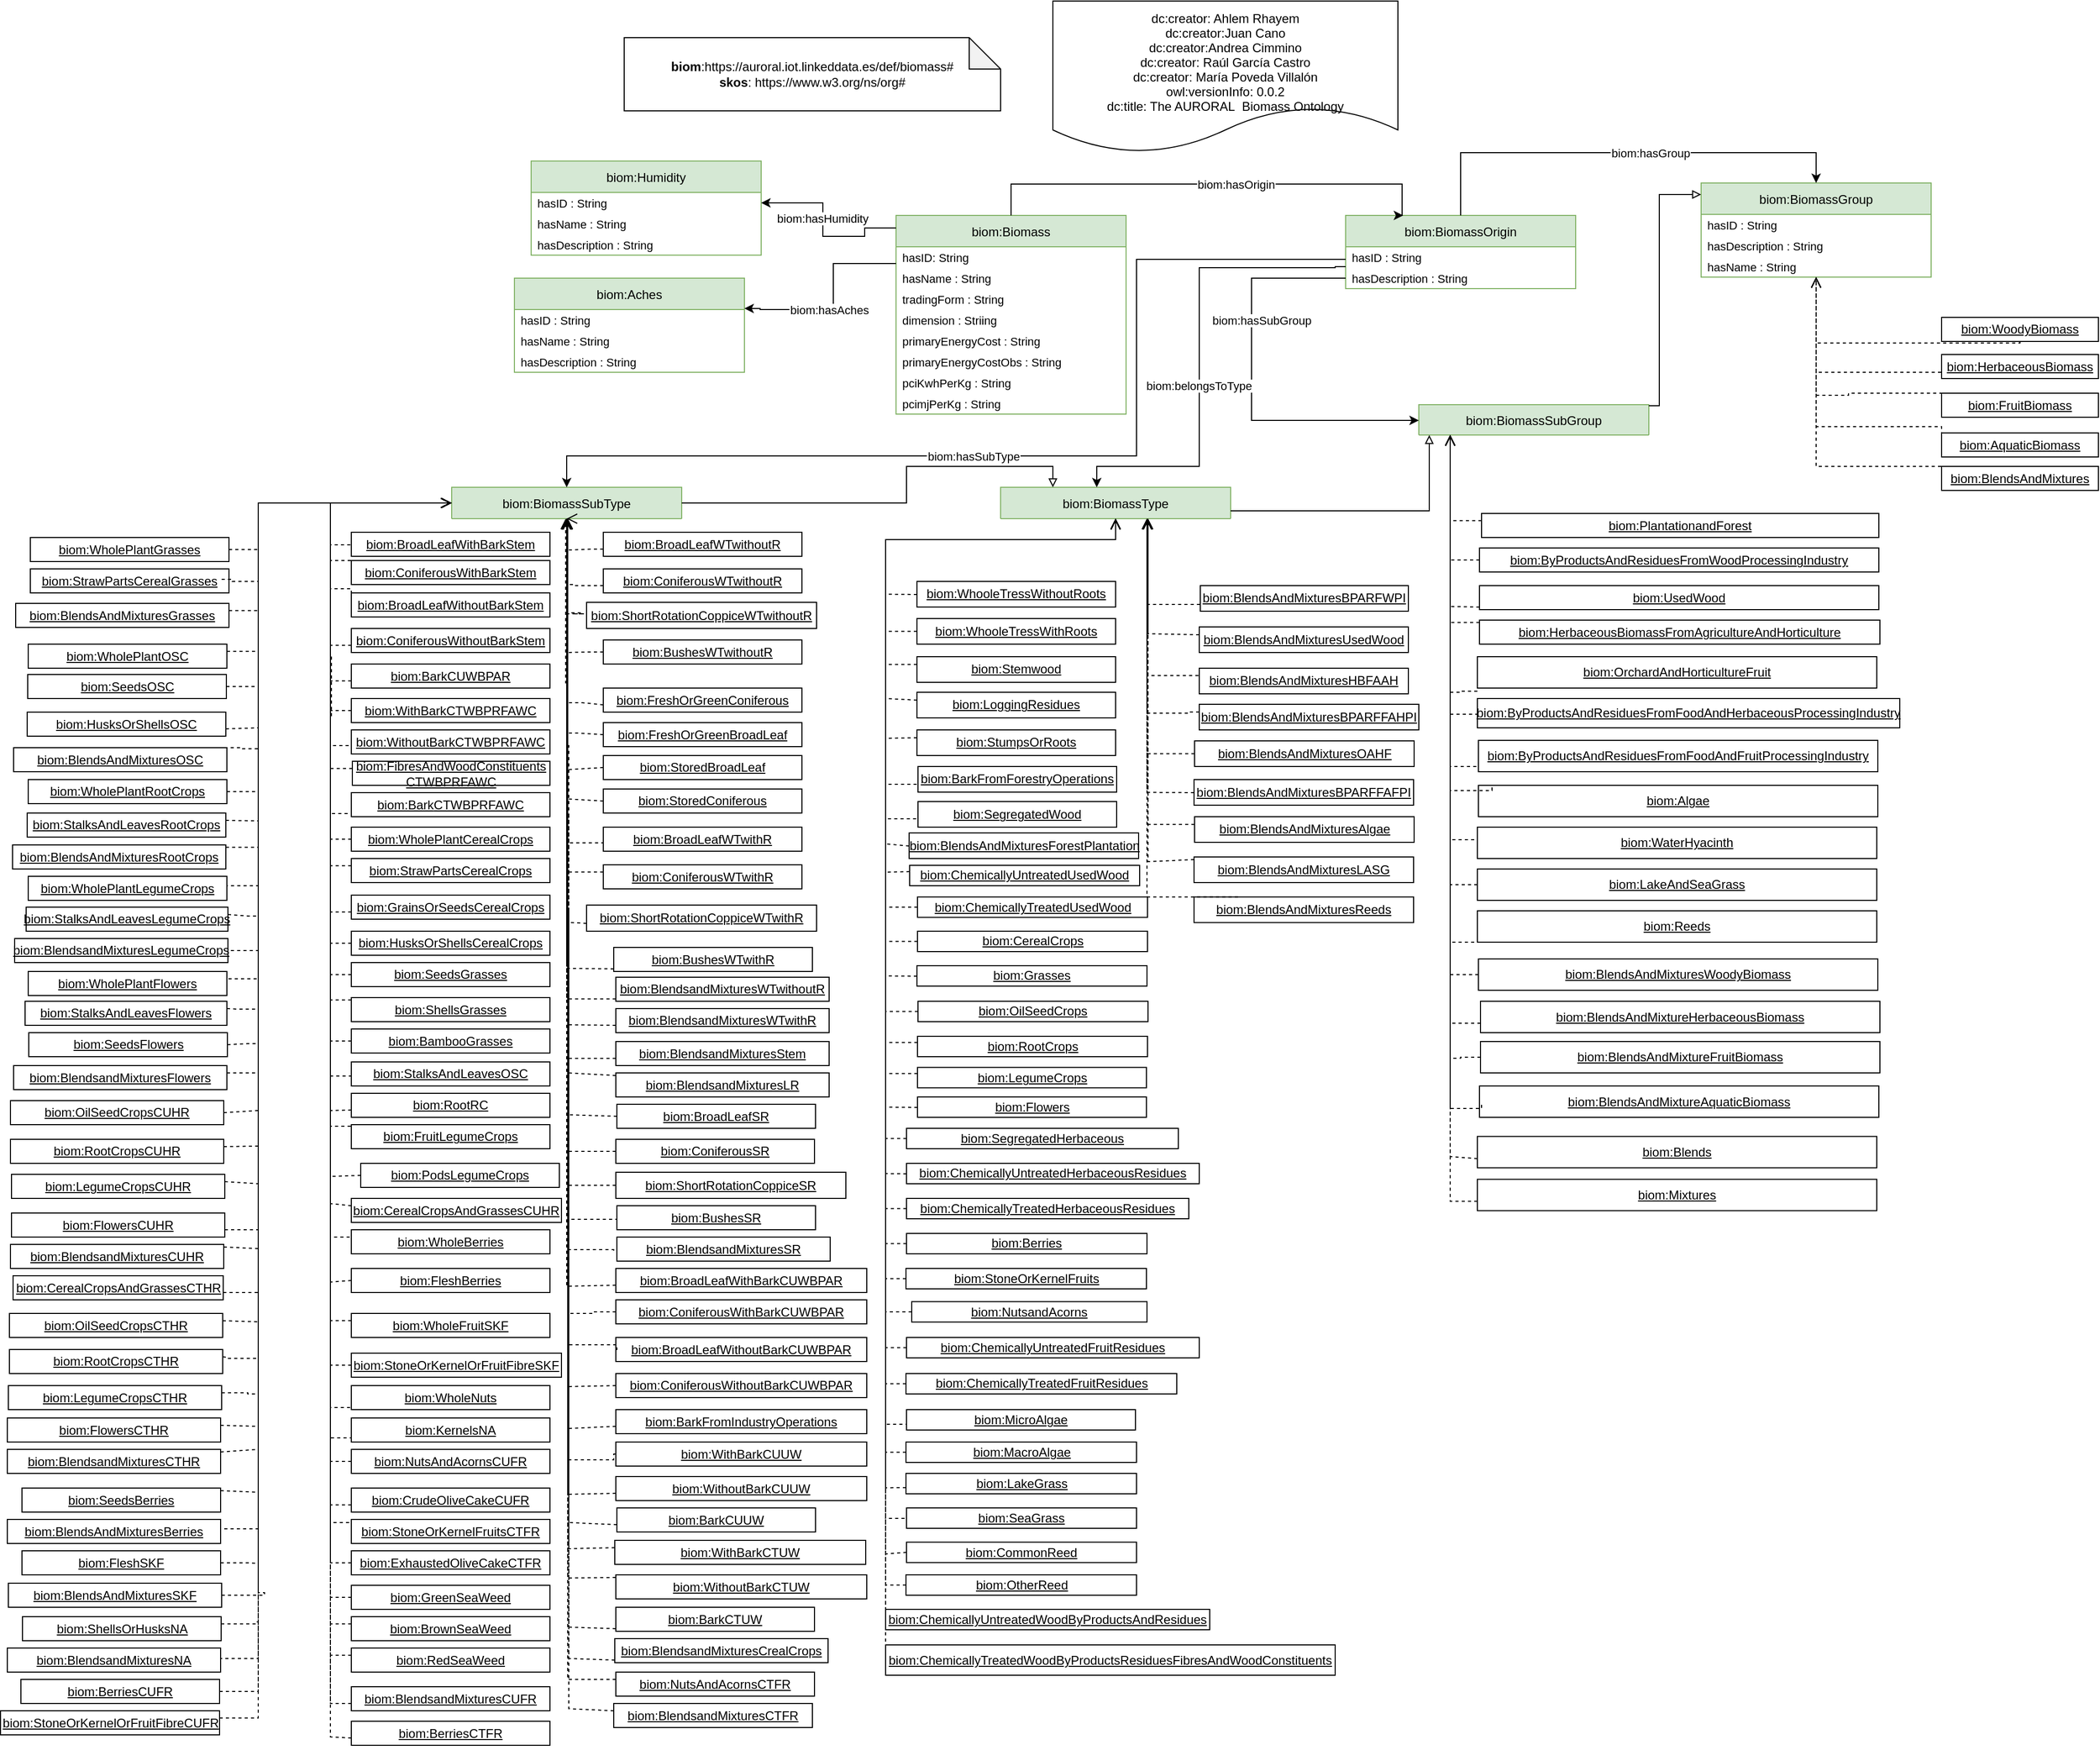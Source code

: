 <mxfile version="20.3.0" type="device"><diagram id="kuyocsIZIVU7Rjy9QZxE" name="Page-1"><mxGraphModel dx="2436" dy="2875" grid="1" gridSize="10" guides="1" tooltips="1" connect="1" arrows="1" fold="1" page="1" pageScale="1" pageWidth="1654" pageHeight="2336" math="0" shadow="0"><root><mxCell id="0"/><mxCell id="1" parent="0"/><mxCell id="2" value="biom:Biomass" style="swimlane;fontStyle=0;childLayout=stackLayout;horizontal=1;startSize=30;horizontalStack=0;resizeParent=1;resizeParentMax=0;resizeLast=0;collapsible=1;marginBottom=0;fillColor=#d5e8d4;strokeColor=#82b366;" parent="1" vertex="1"><mxGeometry x="-190" y="80" width="220" height="190" as="geometry"><mxRectangle x="536" y="365" width="80" height="30" as="alternateBounds"/></mxGeometry></mxCell><mxCell id="3" value="hasID: String" style="text;strokeColor=none;fillColor=none;align=left;verticalAlign=middle;spacingLeft=4;spacingRight=4;overflow=hidden;points=[[0,0.5],[1,0.5]];portConstraint=eastwest;rotatable=0;fontSize=11;" parent="2" vertex="1"><mxGeometry y="30" width="220" height="20" as="geometry"/></mxCell><mxCell id="4" value="hasName : String" style="text;strokeColor=none;fillColor=none;align=left;verticalAlign=middle;spacingLeft=4;spacingRight=4;overflow=hidden;points=[[0,0.5],[1,0.5]];portConstraint=eastwest;rotatable=0;fontSize=11;" parent="2" vertex="1"><mxGeometry y="50" width="220" height="20" as="geometry"/></mxCell><mxCell id="5" value="tradingForm : String" style="text;strokeColor=none;fillColor=none;align=left;verticalAlign=middle;spacingLeft=4;spacingRight=4;overflow=hidden;points=[[0,0.5],[1,0.5]];portConstraint=eastwest;rotatable=0;fontSize=11;" parent="2" vertex="1"><mxGeometry y="70" width="220" height="20" as="geometry"/></mxCell><mxCell id="6" value="dimension : Striing" style="text;strokeColor=none;fillColor=none;align=left;verticalAlign=middle;spacingLeft=4;spacingRight=4;overflow=hidden;points=[[0,0.5],[1,0.5]];portConstraint=eastwest;rotatable=0;fontSize=11;" parent="2" vertex="1"><mxGeometry y="90" width="220" height="20" as="geometry"/></mxCell><mxCell id="7" value="primaryEnergyCost : String" style="text;strokeColor=none;fillColor=none;align=left;verticalAlign=middle;spacingLeft=4;spacingRight=4;overflow=hidden;points=[[0,0.5],[1,0.5]];portConstraint=eastwest;rotatable=0;fontSize=11;" parent="2" vertex="1"><mxGeometry y="110" width="220" height="20" as="geometry"/></mxCell><mxCell id="8" value="primaryEnergyCostObs : String" style="text;strokeColor=none;fillColor=none;align=left;verticalAlign=middle;spacingLeft=4;spacingRight=4;overflow=hidden;points=[[0,0.5],[1,0.5]];portConstraint=eastwest;rotatable=0;fontSize=11;" parent="2" vertex="1"><mxGeometry y="130" width="220" height="20" as="geometry"/></mxCell><mxCell id="9" value="pciKwhPerKg : String" style="text;strokeColor=none;fillColor=none;align=left;verticalAlign=middle;spacingLeft=4;spacingRight=4;overflow=hidden;points=[[0,0.5],[1,0.5]];portConstraint=eastwest;rotatable=0;fontSize=11;" parent="2" vertex="1"><mxGeometry y="150" width="220" height="20" as="geometry"/></mxCell><mxCell id="10" value="pcimjPerKg : String" style="text;strokeColor=none;fillColor=none;align=left;verticalAlign=middle;spacingLeft=4;spacingRight=4;overflow=hidden;points=[[0,0.5],[1,0.5]];portConstraint=eastwest;rotatable=0;fontSize=11;" parent="2" vertex="1"><mxGeometry y="170" width="220" height="20" as="geometry"/></mxCell><mxCell id="11" value="biom:BiomassOrigin" style="swimlane;fontStyle=0;childLayout=stackLayout;horizontal=1;startSize=30;horizontalStack=0;resizeParent=1;resizeParentMax=0;resizeLast=0;collapsible=1;marginBottom=0;fillColor=#d5e8d4;strokeColor=#82b366;" parent="1" vertex="1"><mxGeometry x="240" y="80" width="220" height="70" as="geometry"><mxRectangle x="536" y="365" width="80" height="30" as="alternateBounds"/></mxGeometry></mxCell><mxCell id="12" value="hasID : String" style="text;strokeColor=none;fillColor=none;align=left;verticalAlign=middle;spacingLeft=4;spacingRight=4;overflow=hidden;points=[[0,0.5],[1,0.5]];portConstraint=eastwest;rotatable=0;fontSize=11;" parent="11" vertex="1"><mxGeometry y="30" width="220" height="20" as="geometry"/></mxCell><mxCell id="13" value="hasDescription : String" style="text;strokeColor=none;fillColor=none;align=left;verticalAlign=middle;spacingLeft=4;spacingRight=4;overflow=hidden;points=[[0,0.5],[1,0.5]];portConstraint=eastwest;rotatable=0;fontSize=11;" parent="11" vertex="1"><mxGeometry y="50" width="220" height="20" as="geometry"/></mxCell><mxCell id="14" value="biom:BiomassGroup" style="swimlane;fontStyle=0;childLayout=stackLayout;horizontal=1;startSize=30;horizontalStack=0;resizeParent=1;resizeParentMax=0;resizeLast=0;collapsible=1;marginBottom=0;fillColor=#d5e8d4;strokeColor=#82b366;" parent="1" vertex="1"><mxGeometry x="580" y="49" width="220" height="90" as="geometry"><mxRectangle x="536" y="365" width="80" height="30" as="alternateBounds"/></mxGeometry></mxCell><mxCell id="15" value="hasID : String" style="text;strokeColor=none;fillColor=none;align=left;verticalAlign=middle;spacingLeft=4;spacingRight=4;overflow=hidden;points=[[0,0.5],[1,0.5]];portConstraint=eastwest;rotatable=0;fontSize=11;" parent="14" vertex="1"><mxGeometry y="30" width="220" height="20" as="geometry"/></mxCell><mxCell id="16" value="hasDescription : String" style="text;strokeColor=none;fillColor=none;align=left;verticalAlign=middle;spacingLeft=4;spacingRight=4;overflow=hidden;points=[[0,0.5],[1,0.5]];portConstraint=eastwest;rotatable=0;fontSize=11;" parent="14" vertex="1"><mxGeometry y="50" width="220" height="20" as="geometry"/></mxCell><mxCell id="17" value="hasName : String" style="text;strokeColor=none;fillColor=none;align=left;verticalAlign=middle;spacingLeft=4;spacingRight=4;overflow=hidden;points=[[0,0.5],[1,0.5]];portConstraint=eastwest;rotatable=0;fontSize=11;" parent="14" vertex="1"><mxGeometry y="70" width="220" height="20" as="geometry"/></mxCell><mxCell id="18" value="biom:BiomassSubGroup" style="swimlane;fontStyle=0;childLayout=stackLayout;horizontal=1;startSize=30;horizontalStack=0;resizeParent=1;resizeParentMax=0;resizeLast=0;collapsible=1;marginBottom=0;fillColor=#d5e8d4;strokeColor=#82b366;" parent="1" vertex="1"><mxGeometry x="310" y="261" width="220" height="29" as="geometry"><mxRectangle x="536" y="365" width="80" height="30" as="alternateBounds"/></mxGeometry></mxCell><mxCell id="19" value="biom:BiomassType" style="swimlane;fontStyle=0;childLayout=stackLayout;horizontal=1;startSize=30;horizontalStack=0;resizeParent=1;resizeParentMax=0;resizeLast=0;collapsible=1;marginBottom=0;fillColor=#d5e8d4;strokeColor=#82b366;" parent="1" vertex="1"><mxGeometry x="-90" y="340" width="220" height="30" as="geometry"><mxRectangle x="536" y="365" width="80" height="30" as="alternateBounds"/></mxGeometry></mxCell><mxCell id="20" value="biom:BiomassSubType" style="swimlane;fontStyle=0;childLayout=stackLayout;horizontal=1;startSize=30;horizontalStack=0;resizeParent=1;resizeParentMax=0;resizeLast=0;collapsible=1;marginBottom=0;fillColor=#d5e8d4;strokeColor=#82b366;" parent="1" vertex="1"><mxGeometry x="-615" y="340" width="220" height="30" as="geometry"><mxRectangle x="536" y="365" width="80" height="30" as="alternateBounds"/></mxGeometry></mxCell><mxCell id="21" value="biom:hasOrigin" style="edgeStyle=orthogonalEdgeStyle;rounded=0;orthogonalLoop=1;jettySize=auto;entryX=0.25;entryY=0;entryDx=0;entryDy=0;fontSize=11;endArrow=classic;endFill=1;" parent="1" source="2" target="11" edge="1"><mxGeometry x="0.129" relative="1" as="geometry"><mxPoint as="offset"/><mxPoint x="-80" y="80" as="sourcePoint"/><mxPoint x="422" y="68" as="targetPoint"/><Array as="points"><mxPoint x="-80" y="50"/><mxPoint x="294" y="50"/></Array></mxGeometry></mxCell><mxCell id="22" value="biom:hasGroup" style="edgeStyle=orthogonalEdgeStyle;rounded=0;orthogonalLoop=1;jettySize=auto;fontSize=11;endArrow=classic;endFill=1;entryX=0.5;entryY=0;entryDx=0;entryDy=0;" parent="1" source="11" target="14" edge="1"><mxGeometry x="0.129" relative="1" as="geometry"><mxPoint as="offset"/><mxPoint x="490" y="102.5" as="sourcePoint"/><mxPoint x="699" y="80" as="targetPoint"/><Array as="points"><mxPoint x="350" y="20"/><mxPoint x="690" y="20"/></Array></mxGeometry></mxCell><mxCell id="23" value="" style="endArrow=open;html=1;fontColor=#000099;endFill=0;dashed=1;endSize=8;edgeStyle=orthogonalEdgeStyle;arcSize=0;" parent="1" source="24" target="14" edge="1"><mxGeometry width="50" height="50" relative="1" as="geometry"><mxPoint x="750" y="344" as="sourcePoint"/><mxPoint x="800" y="258" as="targetPoint"/><Array as="points"><mxPoint x="885" y="202"/><mxPoint x="690" y="202"/></Array></mxGeometry></mxCell><mxCell id="24" value="&lt;u&gt;biom:WoodyBiomass&lt;/u&gt;" style="rounded=0;whiteSpace=wrap;html=1;snapToPoint=1;points=[[0.1,0],[0.2,0],[0.3,0],[0.4,0],[0.5,0],[0.6,0],[0.7,0],[0.8,0],[0.9,0],[0,0.1],[0,0.3],[0,0.5],[0,0.7],[0,0.9],[0.1,1],[0.2,1],[0.3,1],[0.4,1],[0.5,1],[0.6,1],[0.7,1],[0.8,1],[0.9,1],[1,0.1],[1,0.3],[1,0.5],[1,0.7],[1,0.9]];" parent="1" vertex="1"><mxGeometry x="810" y="177.5" width="150" height="23" as="geometry"/></mxCell><mxCell id="25" value="&lt;u&gt;biom:PlantationandForest&lt;/u&gt;" style="rounded=0;whiteSpace=wrap;html=1;snapToPoint=1;points=[[0.1,0],[0.2,0],[0.3,0],[0.4,0],[0.5,0],[0.6,0],[0.7,0],[0.8,0],[0.9,0],[0,0.1],[0,0.3],[0,0.5],[0,0.7],[0,0.9],[0.1,1],[0.2,1],[0.3,1],[0.4,1],[0.5,1],[0.6,1],[0.7,1],[0.8,1],[0.9,1],[1,0.1],[1,0.3],[1,0.5],[1,0.7],[1,0.9]];" parent="1" vertex="1"><mxGeometry x="370" y="365" width="380" height="23" as="geometry"/></mxCell><mxCell id="26" value="" style="endArrow=open;html=1;fontColor=#000099;endFill=0;dashed=1;endSize=8;edgeStyle=orthogonalEdgeStyle;arcSize=0;exitX=0;exitY=0.3;exitDx=0;exitDy=0;" parent="1" source="25" target="18" edge="1"><mxGeometry width="50" height="50" relative="1" as="geometry"><mxPoint x="420" y="330" as="sourcePoint"/><mxPoint x="339.04" y="331" as="targetPoint"/><Array as="points"><mxPoint x="340" y="372"/></Array></mxGeometry></mxCell><mxCell id="29" value="&lt;u&gt;biom:WhooleTressWithoutRoots&lt;/u&gt;" style="rounded=0;whiteSpace=wrap;html=1;snapToPoint=1;points=[[0.1,0],[0.2,0],[0.3,0],[0.4,0],[0.5,0],[0.6,0],[0.7,0],[0.8,0],[0.9,0],[0,0.1],[0,0.3],[0,0.5],[0,0.7],[0,0.9],[0.1,1],[0.2,1],[0.3,1],[0.4,1],[0.5,1],[0.6,1],[0.7,1],[0.8,1],[0.9,1],[1,0.1],[1,0.3],[1,0.5],[1,0.7],[1,0.9]];" parent="1" vertex="1"><mxGeometry x="-170" y="430" width="190" height="24.5" as="geometry"/></mxCell><mxCell id="33" value="&lt;u&gt;biom:ConiferousWithBarkStem&lt;/u&gt;" style="rounded=0;whiteSpace=wrap;html=1;snapToPoint=1;points=[[0.1,0],[0.2,0],[0.3,0],[0.4,0],[0.5,0],[0.6,0],[0.7,0],[0.8,0],[0.9,0],[0,0.1],[0,0.3],[0,0.5],[0,0.7],[0,0.9],[0.1,1],[0.2,1],[0.3,1],[0.4,1],[0.5,1],[0.6,1],[0.7,1],[0.8,1],[0.9,1],[1,0.1],[1,0.3],[1,0.5],[1,0.7],[1,0.9]];" parent="1" vertex="1"><mxGeometry x="-711" y="410" width="190" height="23" as="geometry"/></mxCell><mxCell id="34" value="" style="endArrow=open;html=1;fontColor=#000099;endFill=0;dashed=1;endSize=8;edgeStyle=orthogonalEdgeStyle;arcSize=0;exitX=0;exitY=0.3;exitDx=0;exitDy=0;" parent="1" source="O9GTj8o9H-n6MzuwYOlM-183" target="20" edge="1"><mxGeometry width="50" height="50" relative="1" as="geometry"><mxPoint x="-491" y="480" as="sourcePoint"/><mxPoint x="-633" y="355" as="targetPoint"/><Array as="points"><mxPoint x="-711" y="437"/><mxPoint x="-731" y="437"/><mxPoint x="-731" y="355"/></Array></mxGeometry></mxCell><mxCell id="41" style="edgeStyle=orthogonalEdgeStyle;rounded=0;orthogonalLoop=1;jettySize=auto;html=1;fontSize=11;endArrow=block;endFill=0;exitX=1;exitY=0.75;exitDx=0;exitDy=0;" parent="1" source="19" target="18" edge="1"><mxGeometry relative="1" as="geometry"><mxPoint x="-70" y="310" as="sourcePoint"/><mxPoint x="320" y="292" as="targetPoint"/><Array as="points"><mxPoint x="320" y="363"/></Array></mxGeometry></mxCell><mxCell id="42" style="edgeStyle=orthogonalEdgeStyle;rounded=0;orthogonalLoop=1;jettySize=auto;html=1;fontSize=11;endArrow=block;endFill=0;exitX=1;exitY=0.5;exitDx=0;exitDy=0;" parent="1" source="20" target="19" edge="1"><mxGeometry relative="1" as="geometry"><mxPoint x="-160" y="355" as="sourcePoint"/><mxPoint x="-60" y="300" as="targetPoint"/><Array as="points"><mxPoint x="-180" y="355"/><mxPoint x="-180" y="320"/><mxPoint x="-40" y="320"/></Array></mxGeometry></mxCell><mxCell id="43" value="biom:hasSubGroup" style="edgeStyle=orthogonalEdgeStyle;rounded=0;orthogonalLoop=1;jettySize=auto;fontSize=11;endArrow=classic;endFill=1;" parent="1" source="11" target="18" edge="1"><mxGeometry x="-0.326" y="10" relative="1" as="geometry"><mxPoint as="offset"/><mxPoint x="240" y="140" as="sourcePoint"/><mxPoint x="211" y="215" as="targetPoint"/><Array as="points"><mxPoint x="150" y="140"/><mxPoint x="150" y="276"/></Array></mxGeometry></mxCell><mxCell id="44" value="biom:belongsToType" style="edgeStyle=orthogonalEdgeStyle;rounded=0;orthogonalLoop=1;jettySize=auto;fontSize=11;endArrow=classic;endFill=1;entryX=0.418;entryY=0;entryDx=0;entryDy=0;entryPerimeter=0;" parent="1" source="11" target="19" edge="1"><mxGeometry x="0.129" relative="1" as="geometry"><mxPoint as="offset"/><mxPoint x="220" y="130" as="sourcePoint"/><mxPoint x="320" y="286" as="targetPoint"/><Array as="points"><mxPoint x="230" y="129"/><mxPoint x="230" y="130"/><mxPoint x="100" y="130"/><mxPoint x="100" y="320"/><mxPoint x="2" y="320"/></Array></mxGeometry></mxCell><mxCell id="45" value="biom:hasSubType" style="edgeStyle=orthogonalEdgeStyle;rounded=0;orthogonalLoop=1;jettySize=auto;fontSize=11;endArrow=classic;endFill=1;" parent="1" source="11" target="20" edge="1"><mxGeometry x="0.129" relative="1" as="geometry"><mxPoint as="offset"/><mxPoint x="239" y="122" as="sourcePoint"/><mxPoint x="-292" y="342" as="targetPoint"/><Array as="points"><mxPoint x="40" y="122"/><mxPoint x="40" y="310"/><mxPoint x="-505" y="310"/></Array></mxGeometry></mxCell><mxCell id="46" value="biom:Humidity" style="swimlane;fontStyle=0;childLayout=stackLayout;horizontal=1;startSize=30;horizontalStack=0;resizeParent=1;resizeParentMax=0;resizeLast=0;collapsible=1;marginBottom=0;fillColor=#d5e8d4;strokeColor=#82b366;" parent="1" vertex="1"><mxGeometry x="-539" y="28" width="220" height="90" as="geometry"><mxRectangle x="536" y="365" width="80" height="30" as="alternateBounds"/></mxGeometry></mxCell><mxCell id="47" value="hasID : String " style="text;strokeColor=none;fillColor=none;align=left;verticalAlign=middle;spacingLeft=4;spacingRight=4;overflow=hidden;points=[[0,0.5],[1,0.5]];portConstraint=eastwest;rotatable=0;fontSize=11;" parent="46" vertex="1"><mxGeometry y="30" width="220" height="20" as="geometry"/></mxCell><mxCell id="48" value="hasName : String" style="text;strokeColor=none;fillColor=none;align=left;verticalAlign=middle;spacingLeft=4;spacingRight=4;overflow=hidden;points=[[0,0.5],[1,0.5]];portConstraint=eastwest;rotatable=0;fontSize=11;" parent="46" vertex="1"><mxGeometry y="50" width="220" height="20" as="geometry"/></mxCell><mxCell id="49" value="hasDescription : String" style="text;strokeColor=none;fillColor=none;align=left;verticalAlign=middle;spacingLeft=4;spacingRight=4;overflow=hidden;points=[[0,0.5],[1,0.5]];portConstraint=eastwest;rotatable=0;fontSize=11;" parent="46" vertex="1"><mxGeometry y="70" width="220" height="20" as="geometry"/></mxCell><mxCell id="50" value="biom:Aches" style="swimlane;fontStyle=0;childLayout=stackLayout;horizontal=1;startSize=30;horizontalStack=0;resizeParent=1;resizeParentMax=0;resizeLast=0;collapsible=1;marginBottom=0;fillColor=#d5e8d4;strokeColor=#82b366;" parent="1" vertex="1"><mxGeometry x="-555" y="140" width="220" height="90" as="geometry"><mxRectangle x="536" y="365" width="80" height="30" as="alternateBounds"/></mxGeometry></mxCell><mxCell id="51" value="hasID : String" style="text;strokeColor=none;fillColor=none;align=left;verticalAlign=middle;spacingLeft=4;spacingRight=4;overflow=hidden;points=[[0,0.5],[1,0.5]];portConstraint=eastwest;rotatable=0;fontSize=11;" parent="50" vertex="1"><mxGeometry y="30" width="220" height="20" as="geometry"/></mxCell><mxCell id="52" value="hasName : String" style="text;strokeColor=none;fillColor=none;align=left;verticalAlign=middle;spacingLeft=4;spacingRight=4;overflow=hidden;points=[[0,0.5],[1,0.5]];portConstraint=eastwest;rotatable=0;fontSize=11;" parent="50" vertex="1"><mxGeometry y="50" width="220" height="20" as="geometry"/></mxCell><mxCell id="53" value="hasDescription : String" style="text;strokeColor=none;fillColor=none;align=left;verticalAlign=middle;spacingLeft=4;spacingRight=4;overflow=hidden;points=[[0,0.5],[1,0.5]];portConstraint=eastwest;rotatable=0;fontSize=11;" parent="50" vertex="1"><mxGeometry y="70" width="220" height="20" as="geometry"/></mxCell><mxCell id="54" value="biom:hasHumidity" style="edgeStyle=orthogonalEdgeStyle;rounded=0;orthogonalLoop=1;jettySize=auto;fontSize=11;endArrow=classic;endFill=1;" parent="1" source="2" target="46" edge="1"><mxGeometry x="0.129" relative="1" as="geometry"><mxPoint as="offset"/><mxPoint x="-219" y="91.5" as="sourcePoint"/><mxPoint x="-760" y="90" as="targetPoint"/><Array as="points"><mxPoint x="-220" y="92"/><mxPoint x="-220" y="100"/><mxPoint x="-260" y="100"/><mxPoint x="-260" y="68"/></Array></mxGeometry></mxCell><mxCell id="55" value="biom:hasAches" style="edgeStyle=orthogonalEdgeStyle;rounded=0;orthogonalLoop=1;jettySize=auto;fontSize=11;endArrow=classic;endFill=1;" parent="1" source="2" target="50" edge="1"><mxGeometry x="0.129" relative="1" as="geometry"><mxPoint as="offset"/><mxPoint x="-180" y="130" as="sourcePoint"/><mxPoint x="-320" y="170" as="targetPoint"/><Array as="points"><mxPoint x="-250" y="126"/><mxPoint x="-250" y="170"/><mxPoint x="-320" y="170"/><mxPoint x="-320" y="169"/></Array></mxGeometry></mxCell><mxCell id="O9GTj8o9H-n6MzuwYOlM-68" value="&lt;u&gt;biom:HerbaceousBiomass&lt;/u&gt;" style="rounded=0;whiteSpace=wrap;html=1;snapToPoint=1;points=[[0.1,0],[0.2,0],[0.3,0],[0.4,0],[0.5,0],[0.6,0],[0.7,0],[0.8,0],[0.9,0],[0,0.1],[0,0.3],[0,0.5],[0,0.7],[0,0.9],[0.1,1],[0.2,1],[0.3,1],[0.4,1],[0.5,1],[0.6,1],[0.7,1],[0.8,1],[0.9,1],[1,0.1],[1,0.3],[1,0.5],[1,0.7],[1,0.9]];" parent="1" vertex="1"><mxGeometry x="810" y="213" width="150" height="23" as="geometry"/></mxCell><mxCell id="O9GTj8o9H-n6MzuwYOlM-69" value="&lt;u&gt;biom:FruitBiomass&lt;/u&gt;" style="rounded=0;whiteSpace=wrap;html=1;snapToPoint=1;points=[[0.1,0],[0.2,0],[0.3,0],[0.4,0],[0.5,0],[0.6,0],[0.7,0],[0.8,0],[0.9,0],[0,0.1],[0,0.3],[0,0.5],[0,0.7],[0,0.9],[0.1,1],[0.2,1],[0.3,1],[0.4,1],[0.5,1],[0.6,1],[0.7,1],[0.8,1],[0.9,1],[1,0.1],[1,0.3],[1,0.5],[1,0.7],[1,0.9]];" parent="1" vertex="1"><mxGeometry x="810" y="250" width="150" height="23" as="geometry"/></mxCell><mxCell id="O9GTj8o9H-n6MzuwYOlM-70" value="&lt;u&gt;biom:AquaticBiomass&lt;/u&gt;" style="rounded=0;whiteSpace=wrap;html=1;snapToPoint=1;points=[[0.1,0],[0.2,0],[0.3,0],[0.4,0],[0.5,0],[0.6,0],[0.7,0],[0.8,0],[0.9,0],[0,0.1],[0,0.3],[0,0.5],[0,0.7],[0,0.9],[0.1,1],[0.2,1],[0.3,1],[0.4,1],[0.5,1],[0.6,1],[0.7,1],[0.8,1],[0.9,1],[1,0.1],[1,0.3],[1,0.5],[1,0.7],[1,0.9]];" parent="1" vertex="1"><mxGeometry x="810" y="288" width="150" height="23" as="geometry"/></mxCell><mxCell id="O9GTj8o9H-n6MzuwYOlM-71" value="&lt;u&gt;biom:BlendsAndMixtures&lt;/u&gt;" style="rounded=0;whiteSpace=wrap;html=1;snapToPoint=1;points=[[0.1,0],[0.2,0],[0.3,0],[0.4,0],[0.5,0],[0.6,0],[0.7,0],[0.8,0],[0.9,0],[0,0.1],[0,0.3],[0,0.5],[0,0.7],[0,0.9],[0.1,1],[0.2,1],[0.3,1],[0.4,1],[0.5,1],[0.6,1],[0.7,1],[0.8,1],[0.9,1],[1,0.1],[1,0.3],[1,0.5],[1,0.7],[1,0.9]];" parent="1" vertex="1"><mxGeometry x="810" y="320" width="150" height="23" as="geometry"/></mxCell><mxCell id="O9GTj8o9H-n6MzuwYOlM-72" value="" style="endArrow=open;html=1;fontColor=#000099;endFill=0;dashed=1;endSize=8;edgeStyle=orthogonalEdgeStyle;arcSize=0;exitX=0;exitY=0.5;exitDx=0;exitDy=0;" parent="1" source="O9GTj8o9H-n6MzuwYOlM-68" target="14" edge="1"><mxGeometry width="50" height="50" relative="1" as="geometry"><mxPoint x="730" y="212" as="sourcePoint"/><mxPoint x="700" y="180" as="targetPoint"/><Array as="points"><mxPoint x="810" y="230"/><mxPoint x="690" y="230"/></Array></mxGeometry></mxCell><mxCell id="O9GTj8o9H-n6MzuwYOlM-74" value="" style="endArrow=open;html=1;fontColor=#000099;endFill=0;dashed=1;endSize=8;edgeStyle=orthogonalEdgeStyle;arcSize=0;exitX=0;exitY=0.3;exitDx=0;exitDy=0;" parent="1" source="O9GTj8o9H-n6MzuwYOlM-69" target="14" edge="1"><mxGeometry width="50" height="50" relative="1" as="geometry"><mxPoint x="705" y="252" as="sourcePoint"/><mxPoint x="675" y="220" as="targetPoint"/><Array as="points"><mxPoint x="810" y="250"/><mxPoint x="721" y="250"/><mxPoint x="721" y="252"/><mxPoint x="690" y="252"/></Array></mxGeometry></mxCell><mxCell id="O9GTj8o9H-n6MzuwYOlM-75" value="" style="endArrow=open;html=1;fontColor=#000099;endFill=0;dashed=1;endSize=8;edgeStyle=orthogonalEdgeStyle;arcSize=0;exitX=0;exitY=0.1;exitDx=0;exitDy=0;" parent="1" source="O9GTj8o9H-n6MzuwYOlM-70" target="14" edge="1"><mxGeometry width="50" height="50" relative="1" as="geometry"><mxPoint x="680" y="270" as="sourcePoint"/><mxPoint x="650" y="238" as="targetPoint"/><Array as="points"><mxPoint x="810" y="282"/><mxPoint x="690" y="282"/></Array></mxGeometry></mxCell><mxCell id="O9GTj8o9H-n6MzuwYOlM-76" value="" style="endArrow=open;html=1;fontColor=#000099;endFill=0;dashed=1;endSize=8;edgeStyle=orthogonalEdgeStyle;arcSize=0;exitX=0;exitY=0.5;exitDx=0;exitDy=0;" parent="1" source="O9GTj8o9H-n6MzuwYOlM-71" target="14" edge="1"><mxGeometry width="50" height="50" relative="1" as="geometry"><mxPoint x="680" y="332" as="sourcePoint"/><mxPoint x="650" y="300" as="targetPoint"/><Array as="points"><mxPoint x="810" y="320"/><mxPoint x="690" y="320"/></Array></mxGeometry></mxCell><mxCell id="O9GTj8o9H-n6MzuwYOlM-77" value="&lt;div&gt;&lt;b&gt;&lt;br&gt;&lt;/b&gt;&lt;/div&gt;&lt;div&gt;&lt;b&gt;biom&lt;/b&gt;:https://auroral.iot.linkeddata.es/def/biomass#&lt;br&gt;&lt;/div&gt;&lt;div&gt;&lt;b&gt;skos&lt;/b&gt;:&amp;nbsp;https://www.w3.org/ns/org#&lt;br&gt;&lt;/div&gt;&lt;div&gt;&lt;br&gt;&lt;/div&gt;" style="shape=note;whiteSpace=wrap;html=1;backgroundOutline=1;darkOpacity=0.05;" parent="1" vertex="1"><mxGeometry x="-450" y="-90" width="360" height="70" as="geometry"/></mxCell><mxCell id="O9GTj8o9H-n6MzuwYOlM-79" value="&lt;u&gt;biom:ByProductsAndResiduesFromWoodProcessingIndustry&lt;/u&gt;" style="rounded=0;whiteSpace=wrap;html=1;snapToPoint=1;points=[[0.1,0],[0.2,0],[0.3,0],[0.4,0],[0.5,0],[0.6,0],[0.7,0],[0.8,0],[0.9,0],[0,0.1],[0,0.3],[0,0.5],[0,0.7],[0,0.9],[0.1,1],[0.2,1],[0.3,1],[0.4,1],[0.5,1],[0.6,1],[0.7,1],[0.8,1],[0.9,1],[1,0.1],[1,0.3],[1,0.5],[1,0.7],[1,0.9]];" parent="1" vertex="1"><mxGeometry x="368" y="398" width="382" height="23" as="geometry"/></mxCell><mxCell id="O9GTj8o9H-n6MzuwYOlM-80" value="&lt;u&gt;biom:UsedWood&lt;/u&gt;" style="rounded=0;whiteSpace=wrap;html=1;snapToPoint=1;points=[[0.1,0],[0.2,0],[0.3,0],[0.4,0],[0.5,0],[0.6,0],[0.7,0],[0.8,0],[0.9,0],[0,0.1],[0,0.3],[0,0.5],[0,0.7],[0,0.9],[0.1,1],[0.2,1],[0.3,1],[0.4,1],[0.5,1],[0.6,1],[0.7,1],[0.8,1],[0.9,1],[1,0.1],[1,0.3],[1,0.5],[1,0.7],[1,0.9]];" parent="1" vertex="1"><mxGeometry x="368" y="434" width="382" height="23" as="geometry"/></mxCell><mxCell id="O9GTj8o9H-n6MzuwYOlM-90" value="&lt;u&gt;biom:HerbaceousBiomassFromAgricultureAndHorticulture&lt;/u&gt;" style="rounded=0;whiteSpace=wrap;html=1;snapToPoint=1;points=[[0.1,0],[0.2,0],[0.3,0],[0.4,0],[0.5,0],[0.6,0],[0.7,0],[0.8,0],[0.9,0],[0,0.1],[0,0.3],[0,0.5],[0,0.7],[0,0.9],[0.1,1],[0.2,1],[0.3,1],[0.4,1],[0.5,1],[0.6,1],[0.7,1],[0.8,1],[0.9,1],[1,0.1],[1,0.3],[1,0.5],[1,0.7],[1,0.9]];" parent="1" vertex="1"><mxGeometry x="368" y="467" width="383" height="23" as="geometry"/></mxCell><mxCell id="O9GTj8o9H-n6MzuwYOlM-91" value="" style="endArrow=open;html=1;fontColor=#000099;endFill=0;dashed=1;endSize=8;edgeStyle=orthogonalEdgeStyle;arcSize=0;exitX=0;exitY=0.5;exitDx=0;exitDy=0;" parent="1" source="O9GTj8o9H-n6MzuwYOlM-79" target="18" edge="1"><mxGeometry width="50" height="50" relative="1" as="geometry"><mxPoint x="360" y="415.9" as="sourcePoint"/><mxPoint x="330" y="334" as="targetPoint"/><Array as="points"><mxPoint x="340" y="410"/></Array></mxGeometry></mxCell><mxCell id="O9GTj8o9H-n6MzuwYOlM-92" value="" style="endArrow=open;html=1;fontColor=#000099;endFill=0;dashed=1;endSize=8;edgeStyle=orthogonalEdgeStyle;arcSize=0;" parent="1" source="O9GTj8o9H-n6MzuwYOlM-80" target="18" edge="1"><mxGeometry width="50" height="50" relative="1" as="geometry"><mxPoint x="348" y="453.5" as="sourcePoint"/><mxPoint x="320" y="334" as="targetPoint"/><Array as="points"><mxPoint x="340" y="454"/></Array></mxGeometry></mxCell><mxCell id="O9GTj8o9H-n6MzuwYOlM-93" value="" style="endArrow=open;html=1;fontColor=#000099;endFill=0;dashed=1;endSize=8;edgeStyle=orthogonalEdgeStyle;arcSize=0;exitX=0;exitY=0.1;exitDx=0;exitDy=0;" parent="1" source="O9GTj8o9H-n6MzuwYOlM-90" target="18" edge="1"><mxGeometry width="50" height="50" relative="1" as="geometry"><mxPoint x="348" y="490" as="sourcePoint"/><mxPoint x="320" y="325" as="targetPoint"/><Array as="points"><mxPoint x="340" y="469"/></Array></mxGeometry></mxCell><mxCell id="O9GTj8o9H-n6MzuwYOlM-95" value="&lt;u&gt;biom:ByProductsAndResiduesFromFoodAndHerbaceousProcessingIndustry&lt;/u&gt;" style="rounded=0;whiteSpace=wrap;html=1;snapToPoint=1;points=[[0.1,0],[0.2,0],[0.3,0],[0.4,0],[0.5,0],[0.6,0],[0.7,0],[0.8,0],[0.9,0],[0,0.1],[0,0.3],[0,0.5],[0,0.7],[0,0.9],[0.1,1],[0.2,1],[0.3,1],[0.4,1],[0.5,1],[0.6,1],[0.7,1],[0.8,1],[0.9,1],[1,0.1],[1,0.3],[1,0.5],[1,0.7],[1,0.9]];" parent="1" vertex="1"><mxGeometry x="366" y="542" width="404" height="28" as="geometry"/></mxCell><mxCell id="O9GTj8o9H-n6MzuwYOlM-96" value="&lt;u&gt;biom:ByProductsAndResiduesFromFoodAndFruitProcessingIndustry&lt;/u&gt;" style="rounded=0;whiteSpace=wrap;html=1;snapToPoint=1;points=[[0.1,0],[0.2,0],[0.3,0],[0.4,0],[0.5,0],[0.6,0],[0.7,0],[0.8,0],[0.9,0],[0,0.1],[0,0.3],[0,0.5],[0,0.7],[0,0.9],[0.1,1],[0.2,1],[0.3,1],[0.4,1],[0.5,1],[0.6,1],[0.7,1],[0.8,1],[0.9,1],[1,0.1],[1,0.3],[1,0.5],[1,0.7],[1,0.9]];" parent="1" vertex="1"><mxGeometry x="367" y="582" width="382" height="30" as="geometry"/></mxCell><mxCell id="O9GTj8o9H-n6MzuwYOlM-97" value="&lt;u&gt;biom:Algae&lt;/u&gt;" style="rounded=0;whiteSpace=wrap;html=1;snapToPoint=1;points=[[0.1,0],[0.2,0],[0.3,0],[0.4,0],[0.5,0],[0.6,0],[0.7,0],[0.8,0],[0.9,0],[0,0.1],[0,0.3],[0,0.5],[0,0.7],[0,0.9],[0.1,1],[0.2,1],[0.3,1],[0.4,1],[0.5,1],[0.6,1],[0.7,1],[0.8,1],[0.9,1],[1,0.1],[1,0.3],[1,0.5],[1,0.7],[1,0.9]];" parent="1" vertex="1"><mxGeometry x="367" y="625" width="382" height="30" as="geometry"/></mxCell><mxCell id="O9GTj8o9H-n6MzuwYOlM-98" value="&lt;u&gt;biom:WaterHyacinth&lt;/u&gt;" style="rounded=0;whiteSpace=wrap;html=1;snapToPoint=1;points=[[0.1,0],[0.2,0],[0.3,0],[0.4,0],[0.5,0],[0.6,0],[0.7,0],[0.8,0],[0.9,0],[0,0.1],[0,0.3],[0,0.5],[0,0.7],[0,0.9],[0.1,1],[0.2,1],[0.3,1],[0.4,1],[0.5,1],[0.6,1],[0.7,1],[0.8,1],[0.9,1],[1,0.1],[1,0.3],[1,0.5],[1,0.7],[1,0.9]];" parent="1" vertex="1"><mxGeometry x="366" y="665" width="382" height="30" as="geometry"/></mxCell><mxCell id="O9GTj8o9H-n6MzuwYOlM-99" value="&lt;u&gt;biom:LakeAndSeaGrass&lt;/u&gt;" style="rounded=0;whiteSpace=wrap;html=1;snapToPoint=1;points=[[0.1,0],[0.2,0],[0.3,0],[0.4,0],[0.5,0],[0.6,0],[0.7,0],[0.8,0],[0.9,0],[0,0.1],[0,0.3],[0,0.5],[0,0.7],[0,0.9],[0.1,1],[0.2,1],[0.3,1],[0.4,1],[0.5,1],[0.6,1],[0.7,1],[0.8,1],[0.9,1],[1,0.1],[1,0.3],[1,0.5],[1,0.7],[1,0.9]];" parent="1" vertex="1"><mxGeometry x="366" y="705" width="382" height="30" as="geometry"/></mxCell><mxCell id="O9GTj8o9H-n6MzuwYOlM-100" value="&lt;u&gt;biom:Reeds&lt;/u&gt;" style="rounded=0;whiteSpace=wrap;html=1;snapToPoint=1;points=[[0.1,0],[0.2,0],[0.3,0],[0.4,0],[0.5,0],[0.6,0],[0.7,0],[0.8,0],[0.9,0],[0,0.1],[0,0.3],[0,0.5],[0,0.7],[0,0.9],[0.1,1],[0.2,1],[0.3,1],[0.4,1],[0.5,1],[0.6,1],[0.7,1],[0.8,1],[0.9,1],[1,0.1],[1,0.3],[1,0.5],[1,0.7],[1,0.9]];" parent="1" vertex="1"><mxGeometry x="366" y="745" width="382" height="30" as="geometry"/></mxCell><mxCell id="O9GTj8o9H-n6MzuwYOlM-101" value="&lt;u&gt;biom:Blends&lt;/u&gt;" style="rounded=0;whiteSpace=wrap;html=1;snapToPoint=1;points=[[0.1,0],[0.2,0],[0.3,0],[0.4,0],[0.5,0],[0.6,0],[0.7,0],[0.8,0],[0.9,0],[0,0.1],[0,0.3],[0,0.5],[0,0.7],[0,0.9],[0.1,1],[0.2,1],[0.3,1],[0.4,1],[0.5,1],[0.6,1],[0.7,1],[0.8,1],[0.9,1],[1,0.1],[1,0.3],[1,0.5],[1,0.7],[1,0.9]];" parent="1" vertex="1"><mxGeometry x="366" y="960.75" width="382" height="30" as="geometry"/></mxCell><mxCell id="O9GTj8o9H-n6MzuwYOlM-102" value="&lt;u&gt;biom:Mixtures&lt;/u&gt;" style="rounded=0;whiteSpace=wrap;html=1;snapToPoint=1;points=[[0.1,0],[0.2,0],[0.3,0],[0.4,0],[0.5,0],[0.6,0],[0.7,0],[0.8,0],[0.9,0],[0,0.1],[0,0.3],[0,0.5],[0,0.7],[0,0.9],[0.1,1],[0.2,1],[0.3,1],[0.4,1],[0.5,1],[0.6,1],[0.7,1],[0.8,1],[0.9,1],[1,0.1],[1,0.3],[1,0.5],[1,0.7],[1,0.9]];" parent="1" vertex="1"><mxGeometry x="366" y="1001.75" width="382" height="30" as="geometry"/></mxCell><mxCell id="O9GTj8o9H-n6MzuwYOlM-104" value="" style="endArrow=open;html=1;fontColor=#000099;endFill=0;dashed=1;endSize=8;edgeStyle=orthogonalEdgeStyle;arcSize=0;exitX=0;exitY=0.5;exitDx=0;exitDy=0;" parent="1" source="O9GTj8o9H-n6MzuwYOlM-95" target="18" edge="1"><mxGeometry width="50" height="50" relative="1" as="geometry"><mxPoint x="280" y="582" as="sourcePoint"/><mxPoint x="239" y="340" as="targetPoint"/><Array as="points"><mxPoint x="340" y="557"/></Array></mxGeometry></mxCell><mxCell id="O9GTj8o9H-n6MzuwYOlM-105" value="" style="endArrow=open;html=1;fontColor=#000099;endFill=0;dashed=1;endSize=8;edgeStyle=orthogonalEdgeStyle;arcSize=0;exitX=0;exitY=0.7;exitDx=0;exitDy=0;" parent="1" source="O9GTj8o9H-n6MzuwYOlM-96" target="18" edge="1"><mxGeometry width="50" height="50" relative="1" as="geometry"><mxPoint x="336" y="607" as="sourcePoint"/><mxPoint x="310" y="340" as="targetPoint"/><Array as="points"><mxPoint x="367" y="607"/><mxPoint x="340" y="607"/></Array></mxGeometry></mxCell><mxCell id="O9GTj8o9H-n6MzuwYOlM-106" value="" style="endArrow=open;html=1;fontColor=#000099;endFill=0;dashed=1;endSize=8;edgeStyle=orthogonalEdgeStyle;arcSize=0;exitX=0.034;exitY=0.067;exitDx=0;exitDy=0;exitPerimeter=0;" parent="1" source="O9GTj8o9H-n6MzuwYOlM-97" target="18" edge="1"><mxGeometry width="50" height="50" relative="1" as="geometry"><mxPoint x="370" y="630" as="sourcePoint"/><mxPoint x="240" y="338" as="targetPoint"/><Array as="points"><mxPoint x="380" y="630"/><mxPoint x="340" y="630"/></Array></mxGeometry></mxCell><mxCell id="O9GTj8o9H-n6MzuwYOlM-107" value="" style="endArrow=open;html=1;fontColor=#000099;endFill=0;dashed=1;endSize=8;edgeStyle=orthogonalEdgeStyle;arcSize=0;exitX=0;exitY=0.5;exitDx=0;exitDy=0;" parent="1" source="O9GTj8o9H-n6MzuwYOlM-98" target="18" edge="1"><mxGeometry width="50" height="50" relative="1" as="geometry"><mxPoint x="327" y="677" as="sourcePoint"/><mxPoint x="301" y="410" as="targetPoint"/><Array as="points"><mxPoint x="366" y="677"/><mxPoint x="340" y="677"/></Array></mxGeometry></mxCell><mxCell id="O9GTj8o9H-n6MzuwYOlM-108" value="" style="endArrow=open;html=1;fontColor=#000099;endFill=0;dashed=1;endSize=8;edgeStyle=orthogonalEdgeStyle;arcSize=0;exitX=0;exitY=0.5;exitDx=0;exitDy=0;" parent="1" source="O9GTj8o9H-n6MzuwYOlM-99" target="18" edge="1"><mxGeometry width="50" height="50" relative="1" as="geometry"><mxPoint x="316" y="730.5" as="sourcePoint"/><mxPoint x="290" y="463.5" as="targetPoint"/><Array as="points"><mxPoint x="340" y="720"/></Array></mxGeometry></mxCell><mxCell id="O9GTj8o9H-n6MzuwYOlM-109" value="" style="endArrow=open;html=1;fontColor=#000099;endFill=0;dashed=1;endSize=8;edgeStyle=orthogonalEdgeStyle;arcSize=0;exitX=0;exitY=0.7;exitDx=0;exitDy=0;" parent="1" source="O9GTj8o9H-n6MzuwYOlM-100" target="18" edge="1"><mxGeometry width="50" height="50" relative="1" as="geometry"><mxPoint x="316" y="775" as="sourcePoint"/><mxPoint x="290" y="345" as="targetPoint"/><Array as="points"><mxPoint x="366" y="775"/><mxPoint x="340" y="775"/></Array></mxGeometry></mxCell><mxCell id="O9GTj8o9H-n6MzuwYOlM-110" value="" style="endArrow=open;html=1;fontColor=#000099;endFill=0;dashed=1;endSize=8;edgeStyle=orthogonalEdgeStyle;arcSize=0;" parent="1" source="O9GTj8o9H-n6MzuwYOlM-101" target="18" edge="1"><mxGeometry width="50" height="50" relative="1" as="geometry"><mxPoint x="316" y="818" as="sourcePoint"/><mxPoint x="290" y="388" as="targetPoint"/><Array as="points"><mxPoint x="340" y="980"/></Array></mxGeometry></mxCell><mxCell id="O9GTj8o9H-n6MzuwYOlM-111" value="" style="endArrow=open;html=1;fontColor=#000099;endFill=0;dashed=1;endSize=8;edgeStyle=orthogonalEdgeStyle;arcSize=0;exitX=0;exitY=0.7;exitDx=0;exitDy=0;" parent="1" source="O9GTj8o9H-n6MzuwYOlM-102" target="18" edge="1"><mxGeometry width="50" height="50" relative="1" as="geometry"><mxPoint x="327" y="828" as="sourcePoint"/><mxPoint x="301" y="316" as="targetPoint"/><Array as="points"><mxPoint x="340" y="1023"/></Array></mxGeometry></mxCell><mxCell id="O9GTj8o9H-n6MzuwYOlM-113" value="" style="endArrow=open;html=1;fontColor=#000099;endFill=0;dashed=1;endSize=8;edgeStyle=orthogonalEdgeStyle;arcSize=0;" parent="1" source="29" target="19" edge="1"><mxGeometry width="50" height="50" relative="1" as="geometry"><mxPoint x="-270" y="450" as="sourcePoint"/><mxPoint x="82" y="370" as="targetPoint"/><Array as="points"><mxPoint x="-200" y="442"/><mxPoint x="-200" y="390"/><mxPoint x="20" y="390"/></Array></mxGeometry></mxCell><mxCell id="O9GTj8o9H-n6MzuwYOlM-114" value="&lt;u&gt;biom:WhooleTressWithRoots&lt;/u&gt;" style="rounded=0;whiteSpace=wrap;html=1;snapToPoint=1;points=[[0.1,0],[0.2,0],[0.3,0],[0.4,0],[0.5,0],[0.6,0],[0.7,0],[0.8,0],[0.9,0],[0,0.1],[0,0.3],[0,0.5],[0,0.7],[0,0.9],[0.1,1],[0.2,1],[0.3,1],[0.4,1],[0.5,1],[0.6,1],[0.7,1],[0.8,1],[0.9,1],[1,0.1],[1,0.3],[1,0.5],[1,0.7],[1,0.9]];" parent="1" vertex="1"><mxGeometry x="-170" y="465.5" width="190" height="24.5" as="geometry"/></mxCell><mxCell id="O9GTj8o9H-n6MzuwYOlM-115" value="&lt;u&gt;biom:Stemwood&lt;/u&gt;" style="rounded=0;whiteSpace=wrap;html=1;snapToPoint=1;points=[[0.1,0],[0.2,0],[0.3,0],[0.4,0],[0.5,0],[0.6,0],[0.7,0],[0.8,0],[0.9,0],[0,0.1],[0,0.3],[0,0.5],[0,0.7],[0,0.9],[0.1,1],[0.2,1],[0.3,1],[0.4,1],[0.5,1],[0.6,1],[0.7,1],[0.8,1],[0.9,1],[1,0.1],[1,0.3],[1,0.5],[1,0.7],[1,0.9]];" parent="1" vertex="1"><mxGeometry x="-170" y="502" width="190" height="24.5" as="geometry"/></mxCell><mxCell id="O9GTj8o9H-n6MzuwYOlM-116" value="&lt;u&gt;biom:LoggingResidues&lt;/u&gt;" style="rounded=0;whiteSpace=wrap;html=1;snapToPoint=1;points=[[0.1,0],[0.2,0],[0.3,0],[0.4,0],[0.5,0],[0.6,0],[0.7,0],[0.8,0],[0.9,0],[0,0.1],[0,0.3],[0,0.5],[0,0.7],[0,0.9],[0.1,1],[0.2,1],[0.3,1],[0.4,1],[0.5,1],[0.6,1],[0.7,1],[0.8,1],[0.9,1],[1,0.1],[1,0.3],[1,0.5],[1,0.7],[1,0.9]];" parent="1" vertex="1"><mxGeometry x="-170" y="536" width="190" height="24.5" as="geometry"/></mxCell><mxCell id="O9GTj8o9H-n6MzuwYOlM-117" value="" style="endArrow=open;html=1;fontColor=#000099;endFill=0;dashed=1;endSize=8;edgeStyle=orthogonalEdgeStyle;arcSize=0;exitX=0;exitY=0.5;exitDx=0;exitDy=0;" parent="1" source="O9GTj8o9H-n6MzuwYOlM-114" target="19" edge="1"><mxGeometry width="50" height="50" relative="1" as="geometry"><mxPoint x="-70" y="452" as="sourcePoint"/><mxPoint x="82" y="370" as="targetPoint"/><Array as="points"><mxPoint x="-200" y="478"/><mxPoint x="-200" y="390"/><mxPoint x="20" y="390"/></Array></mxGeometry></mxCell><mxCell id="O9GTj8o9H-n6MzuwYOlM-118" value="" style="endArrow=open;html=1;fontColor=#000099;endFill=0;dashed=1;endSize=8;edgeStyle=orthogonalEdgeStyle;arcSize=0;exitX=0;exitY=0.3;exitDx=0;exitDy=0;" parent="1" source="O9GTj8o9H-n6MzuwYOlM-115" target="19" edge="1"><mxGeometry width="50" height="50" relative="1" as="geometry"><mxPoint x="-90" y="517.75" as="sourcePoint"/><mxPoint x="82" y="370" as="targetPoint"/><Array as="points"><mxPoint x="-200" y="509"/><mxPoint x="-200" y="390"/><mxPoint x="20" y="390"/></Array></mxGeometry></mxCell><mxCell id="O9GTj8o9H-n6MzuwYOlM-120" value="" style="endArrow=open;html=1;fontColor=#000099;endFill=0;dashed=1;endSize=8;edgeStyle=orthogonalEdgeStyle;arcSize=0;" parent="1" source="O9GTj8o9H-n6MzuwYOlM-116" target="19" edge="1"><mxGeometry width="50" height="50" relative="1" as="geometry"><mxPoint x="-90" y="541.95" as="sourcePoint"/><mxPoint x="82" y="370" as="targetPoint"/><Array as="points"><mxPoint x="-200" y="542"/><mxPoint x="-200" y="390"/><mxPoint x="20" y="390"/></Array></mxGeometry></mxCell><mxCell id="O9GTj8o9H-n6MzuwYOlM-122" value="&lt;u&gt;biom:StumpsOrRoots&lt;/u&gt;" style="rounded=0;whiteSpace=wrap;html=1;snapToPoint=1;points=[[0.1,0],[0.2,0],[0.3,0],[0.4,0],[0.5,0],[0.6,0],[0.7,0],[0.8,0],[0.9,0],[0,0.1],[0,0.3],[0,0.5],[0,0.7],[0,0.9],[0.1,1],[0.2,1],[0.3,1],[0.4,1],[0.5,1],[0.6,1],[0.7,1],[0.8,1],[0.9,1],[1,0.1],[1,0.3],[1,0.5],[1,0.7],[1,0.9]];" parent="1" vertex="1"><mxGeometry x="-170" y="572" width="190" height="24.5" as="geometry"/></mxCell><mxCell id="O9GTj8o9H-n6MzuwYOlM-125" value="&lt;u&gt;biom:ChemicallyUntreatedWoodByProductsAndResidues&lt;/u&gt;" style="rounded=0;whiteSpace=wrap;html=1;snapToPoint=1;points=[[0.1,0],[0.2,0],[0.3,0],[0.4,0],[0.5,0],[0.6,0],[0.7,0],[0.8,0],[0.9,0],[0,0.1],[0,0.3],[0,0.5],[0,0.7],[0,0.9],[0.1,1],[0.2,1],[0.3,1],[0.4,1],[0.5,1],[0.6,1],[0.7,1],[0.8,1],[0.9,1],[1,0.1],[1,0.3],[1,0.5],[1,0.7],[1,0.9]];" parent="1" vertex="1"><mxGeometry x="-200" y="1413" width="310" height="19.5" as="geometry"/></mxCell><mxCell id="O9GTj8o9H-n6MzuwYOlM-126" value="&lt;u&gt;biom:ChemicallyTreatedWoodByProductsResiduesFibresAndWoodConstituents&lt;/u&gt;" style="rounded=0;whiteSpace=wrap;html=1;snapToPoint=1;points=[[0.1,0],[0.2,0],[0.3,0],[0.4,0],[0.5,0],[0.6,0],[0.7,0],[0.8,0],[0.9,0],[0,0.1],[0,0.3],[0,0.5],[0,0.7],[0,0.9],[0.1,1],[0.2,1],[0.3,1],[0.4,1],[0.5,1],[0.6,1],[0.7,1],[0.8,1],[0.9,1],[1,0.1],[1,0.3],[1,0.5],[1,0.7],[1,0.9]];" parent="1" vertex="1"><mxGeometry x="-200" y="1447" width="430" height="29" as="geometry"/></mxCell><mxCell id="O9GTj8o9H-n6MzuwYOlM-128" value="&lt;u&gt;biom:ChemicallyUntreatedUsedWood&lt;/u&gt;" style="rounded=0;whiteSpace=wrap;html=1;snapToPoint=1;points=[[0.1,0],[0.2,0],[0.3,0],[0.4,0],[0.5,0],[0.6,0],[0.7,0],[0.8,0],[0.9,0],[0,0.1],[0,0.3],[0,0.5],[0,0.7],[0,0.9],[0.1,1],[0.2,1],[0.3,1],[0.4,1],[0.5,1],[0.6,1],[0.7,1],[0.8,1],[0.9,1],[1,0.1],[1,0.3],[1,0.5],[1,0.7],[1,0.9]];" parent="1" vertex="1"><mxGeometry x="-177" y="701.5" width="220" height="19.5" as="geometry"/></mxCell><mxCell id="O9GTj8o9H-n6MzuwYOlM-129" value="&lt;u&gt;biom:ChemicallyTreatedUsedWood&lt;/u&gt;" style="rounded=0;whiteSpace=wrap;html=1;snapToPoint=1;points=[[0.1,0],[0.2,0],[0.3,0],[0.4,0],[0.5,0],[0.6,0],[0.7,0],[0.8,0],[0.9,0],[0,0.1],[0,0.3],[0,0.5],[0,0.7],[0,0.9],[0.1,1],[0.2,1],[0.3,1],[0.4,1],[0.5,1],[0.6,1],[0.7,1],[0.8,1],[0.9,1],[1,0.1],[1,0.3],[1,0.5],[1,0.7],[1,0.9]];" parent="1" vertex="1"><mxGeometry x="-169.5" y="731.75" width="220" height="19.5" as="geometry"/></mxCell><mxCell id="O9GTj8o9H-n6MzuwYOlM-130" value="" style="endArrow=open;html=1;fontColor=#000099;endFill=0;dashed=1;endSize=8;edgeStyle=orthogonalEdgeStyle;arcSize=0;exitX=0;exitY=0.5;exitDx=0;exitDy=0;" parent="1" source="CR1TdTSdiqrwEsyL5aKX-66" target="19" edge="1"><mxGeometry width="50" height="50" relative="1" as="geometry"><mxPoint x="-80" y="624.15" as="sourcePoint"/><mxPoint x="82" y="370" as="targetPoint"/><Array as="points"><mxPoint x="-169" y="624"/><mxPoint x="-200" y="624"/><mxPoint x="-200" y="390"/><mxPoint x="20" y="390"/></Array></mxGeometry></mxCell><mxCell id="O9GTj8o9H-n6MzuwYOlM-131" value="" style="endArrow=open;html=1;fontColor=#000099;endFill=0;dashed=1;endSize=8;edgeStyle=orthogonalEdgeStyle;arcSize=0;" parent="1" source="O9GTj8o9H-n6MzuwYOlM-122" target="19" edge="1"><mxGeometry width="50" height="50" relative="1" as="geometry"><mxPoint x="-90" y="580.05" as="sourcePoint"/><mxPoint x="82" y="370" as="targetPoint"/><Array as="points"><mxPoint x="-200" y="580"/><mxPoint x="-200" y="390"/><mxPoint x="20" y="390"/></Array></mxGeometry></mxCell><mxCell id="O9GTj8o9H-n6MzuwYOlM-132" value="" style="endArrow=open;html=1;fontColor=#000099;endFill=0;dashed=1;endSize=8;edgeStyle=orthogonalEdgeStyle;arcSize=0;exitX=0;exitY=0.5;exitDx=0;exitDy=0;" parent="1" source="CR1TdTSdiqrwEsyL5aKX-65" target="19" edge="1"><mxGeometry width="50" height="50" relative="1" as="geometry"><mxPoint x="-80" y="658" as="sourcePoint"/><mxPoint x="82" y="370" as="targetPoint"/><Array as="points"><mxPoint x="-169" y="657"/><mxPoint x="-200" y="657"/><mxPoint x="-200" y="390"/><mxPoint x="20" y="390"/></Array></mxGeometry></mxCell><mxCell id="O9GTj8o9H-n6MzuwYOlM-134" value="" style="endArrow=open;html=1;fontColor=#000099;endFill=0;dashed=1;endSize=8;edgeStyle=orthogonalEdgeStyle;arcSize=0;exitX=0;exitY=0.1;exitDx=0;exitDy=0;" parent="1" source="O9GTj8o9H-n6MzuwYOlM-126" target="19" edge="1"><mxGeometry width="50" height="50" relative="1" as="geometry"><mxPoint x="-190" y="724" as="sourcePoint"/><mxPoint x="82" y="370" as="targetPoint"/><Array as="points"><mxPoint x="-200" y="704"/><mxPoint x="-200" y="390"/><mxPoint x="20" y="390"/></Array></mxGeometry></mxCell><mxCell id="O9GTj8o9H-n6MzuwYOlM-135" value="" style="endArrow=open;html=1;fontColor=#000099;endFill=0;dashed=1;endSize=8;edgeStyle=orthogonalEdgeStyle;arcSize=0;" parent="1" source="O9GTj8o9H-n6MzuwYOlM-128" target="19" edge="1"><mxGeometry width="50" height="50" relative="1" as="geometry"><mxPoint x="-90" y="757.5" as="sourcePoint"/><mxPoint x="82" y="370" as="targetPoint"/><Array as="points"><mxPoint x="-200" y="708"/><mxPoint x="-200" y="390"/><mxPoint x="20" y="390"/></Array></mxGeometry></mxCell><mxCell id="O9GTj8o9H-n6MzuwYOlM-136" value="" style="endArrow=open;html=1;fontColor=#000099;endFill=0;dashed=1;endSize=8;edgeStyle=orthogonalEdgeStyle;arcSize=0;" parent="1" source="O9GTj8o9H-n6MzuwYOlM-129" target="19" edge="1"><mxGeometry width="50" height="50" relative="1" as="geometry"><mxPoint x="-90" y="786.25" as="sourcePoint"/><mxPoint x="82" y="370" as="targetPoint"/><Array as="points"><mxPoint x="-200" y="742"/><mxPoint x="-200" y="390"/><mxPoint x="20" y="390"/></Array></mxGeometry></mxCell><mxCell id="O9GTj8o9H-n6MzuwYOlM-137" value="&lt;u&gt;biom:CerealCrops&lt;/u&gt;" style="rounded=0;whiteSpace=wrap;html=1;snapToPoint=1;points=[[0.1,0],[0.2,0],[0.3,0],[0.4,0],[0.5,0],[0.6,0],[0.7,0],[0.8,0],[0.9,0],[0,0.1],[0,0.3],[0,0.5],[0,0.7],[0,0.9],[0.1,1],[0.2,1],[0.3,1],[0.4,1],[0.5,1],[0.6,1],[0.7,1],[0.8,1],[0.9,1],[1,0.1],[1,0.3],[1,0.5],[1,0.7],[1,0.9]];" parent="1" vertex="1"><mxGeometry x="-169.5" y="764.5" width="220" height="19.5" as="geometry"/></mxCell><mxCell id="O9GTj8o9H-n6MzuwYOlM-138" value="&lt;u&gt;biom:Grasses&lt;/u&gt;" style="rounded=0;whiteSpace=wrap;html=1;snapToPoint=1;points=[[0.1,0],[0.2,0],[0.3,0],[0.4,0],[0.5,0],[0.6,0],[0.7,0],[0.8,0],[0.9,0],[0,0.1],[0,0.3],[0,0.5],[0,0.7],[0,0.9],[0.1,1],[0.2,1],[0.3,1],[0.4,1],[0.5,1],[0.6,1],[0.7,1],[0.8,1],[0.9,1],[1,0.1],[1,0.3],[1,0.5],[1,0.7],[1,0.9]];" parent="1" vertex="1"><mxGeometry x="-170" y="797.5" width="220" height="19.5" as="geometry"/></mxCell><mxCell id="O9GTj8o9H-n6MzuwYOlM-139" value="&lt;u&gt;biom:OilSeedCrops&lt;/u&gt;" style="rounded=0;whiteSpace=wrap;html=1;snapToPoint=1;points=[[0.1,0],[0.2,0],[0.3,0],[0.4,0],[0.5,0],[0.6,0],[0.7,0],[0.8,0],[0.9,0],[0,0.1],[0,0.3],[0,0.5],[0,0.7],[0,0.9],[0.1,1],[0.2,1],[0.3,1],[0.4,1],[0.5,1],[0.6,1],[0.7,1],[0.8,1],[0.9,1],[1,0.1],[1,0.3],[1,0.5],[1,0.7],[1,0.9]];" parent="1" vertex="1"><mxGeometry x="-169" y="831.5" width="220" height="19.5" as="geometry"/></mxCell><mxCell id="O9GTj8o9H-n6MzuwYOlM-140" value="&lt;u&gt;biom:RootCrops&lt;/u&gt;" style="rounded=0;whiteSpace=wrap;html=1;snapToPoint=1;points=[[0.1,0],[0.2,0],[0.3,0],[0.4,0],[0.5,0],[0.6,0],[0.7,0],[0.8,0],[0.9,0],[0,0.1],[0,0.3],[0,0.5],[0,0.7],[0,0.9],[0.1,1],[0.2,1],[0.3,1],[0.4,1],[0.5,1],[0.6,1],[0.7,1],[0.8,1],[0.9,1],[1,0.1],[1,0.3],[1,0.5],[1,0.7],[1,0.9]];" parent="1" vertex="1"><mxGeometry x="-169.5" y="865" width="220" height="19.5" as="geometry"/></mxCell><mxCell id="O9GTj8o9H-n6MzuwYOlM-141" value="" style="endArrow=open;html=1;fontColor=#000099;endFill=0;dashed=1;endSize=8;edgeStyle=orthogonalEdgeStyle;arcSize=0;exitX=0;exitY=0.5;exitDx=0;exitDy=0;" parent="1" source="O9GTj8o9H-n6MzuwYOlM-137" target="19" edge="1"><mxGeometry width="50" height="50" relative="1" as="geometry"><mxPoint x="-90" y="828" as="sourcePoint"/><mxPoint x="82" y="370" as="targetPoint"/><Array as="points"><mxPoint x="-200" y="774"/><mxPoint x="-200" y="390"/><mxPoint x="20" y="390"/></Array></mxGeometry></mxCell><mxCell id="O9GTj8o9H-n6MzuwYOlM-142" value="" style="endArrow=open;html=1;fontColor=#000099;endFill=0;dashed=1;endSize=8;edgeStyle=orthogonalEdgeStyle;arcSize=0;" parent="1" source="O9GTj8o9H-n6MzuwYOlM-138" target="19" edge="1"><mxGeometry width="50" height="50" relative="1" as="geometry"><mxPoint x="-80" y="850" as="sourcePoint"/><mxPoint x="82" y="370" as="targetPoint"/><Array as="points"><mxPoint x="-200" y="807"/><mxPoint x="-200" y="390"/><mxPoint x="20" y="390"/></Array></mxGeometry></mxCell><mxCell id="O9GTj8o9H-n6MzuwYOlM-143" value="" style="endArrow=open;html=1;fontColor=#000099;endFill=0;dashed=1;endSize=8;edgeStyle=orthogonalEdgeStyle;arcSize=0;exitX=0;exitY=0.5;exitDx=0;exitDy=0;" parent="1" source="O9GTj8o9H-n6MzuwYOlM-139" target="19" edge="1"><mxGeometry width="50" height="50" relative="1" as="geometry"><mxPoint x="-100" y="885.5" as="sourcePoint"/><mxPoint x="82" y="370" as="targetPoint"/><Array as="points"><mxPoint x="-200" y="841"/><mxPoint x="-200" y="390"/><mxPoint x="20" y="390"/></Array></mxGeometry></mxCell><mxCell id="O9GTj8o9H-n6MzuwYOlM-144" value="" style="endArrow=open;html=1;fontColor=#000099;endFill=0;dashed=1;endSize=8;edgeStyle=orthogonalEdgeStyle;arcSize=0;exitX=0;exitY=0.3;exitDx=0;exitDy=0;" parent="1" source="O9GTj8o9H-n6MzuwYOlM-140" target="19" edge="1"><mxGeometry width="50" height="50" relative="1" as="geometry"><mxPoint x="-140" y="933" as="sourcePoint"/><mxPoint x="82" y="370" as="targetPoint"/><Array as="points"><mxPoint x="-200" y="871"/><mxPoint x="-200" y="390"/><mxPoint x="20" y="390"/></Array></mxGeometry></mxCell><mxCell id="O9GTj8o9H-n6MzuwYOlM-145" value="&lt;u&gt;biom:LegumeCrops&lt;/u&gt;" style="rounded=0;whiteSpace=wrap;html=1;snapToPoint=1;points=[[0.1,0],[0.2,0],[0.3,0],[0.4,0],[0.5,0],[0.6,0],[0.7,0],[0.8,0],[0.9,0],[0,0.1],[0,0.3],[0,0.5],[0,0.7],[0,0.9],[0.1,1],[0.2,1],[0.3,1],[0.4,1],[0.5,1],[0.6,1],[0.7,1],[0.8,1],[0.9,1],[1,0.1],[1,0.3],[1,0.5],[1,0.7],[1,0.9]];" parent="1" vertex="1"><mxGeometry x="-169.5" y="894.75" width="219" height="19.5" as="geometry"/></mxCell><mxCell id="O9GTj8o9H-n6MzuwYOlM-146" value="&lt;u&gt;biom:Flowers&lt;/u&gt;&lt;span style=&quot;color: rgba(0 , 0 , 0 , 0) ; font-family: monospace ; font-size: 0px&quot;&gt;%3CmxGraphModel%3E%3Croot%3E%3CmxCell%20id%3D%220%22%2F%3E%3CmxCell%20id%3D%221%22%20parent%3D%220%22%2F%3E%3CmxCell%20id%3D%222%22%20value%3D%22%26lt%3Bu%26gt%3Bbiom%3ALegumeCrops%26lt%3B%2Fu%26gt%3B%22%20style%3D%22rounded%3D0%3BwhiteSpace%3Dwrap%3Bhtml%3D1%3BsnapToPoint%3D1%3Bpoints%3D%5B%5B0.1%2C0%5D%2C%5B0.2%2C0%5D%2C%5B0.3%2C0%5D%2C%5B0.4%2C0%5D%2C%5B0.5%2C0%5D%2C%5B0.6%2C0%5D%2C%5B0.7%2C0%5D%2C%5B0.8%2C0%5D%2C%5B0.9%2C0%5D%2C%5B0%2C0.1%5D%2C%5B0%2C0.3%5D%2C%5B0%2C0.5%5D%2C%5B0%2C0.7%5D%2C%5B0%2C0.9%5D%2C%5B0.1%2C1%5D%2C%5B0.2%2C1%5D%2C%5B0.3%2C1%5D%2C%5B0.4%2C1%5D%2C%5B0.5%2C1%5D%2C%5B0.6%2C1%5D%2C%5B0.7%2C1%5D%2C%5B0.8%2C1%5D%2C%5B0.9%2C1%5D%2C%5B1%2C0.1%5D%2C%5B1%2C0.3%5D%2C%5B1%2C0.5%5D%2C%5B1%2C0.7%5D%2C%5B1%2C0.9%5D%5D%3B%22%20vertex%3D%221%22%20parent%3D%221%22%3E%3CmxGeometry%20x%3D%2210%22%20y%3D%22930%22%20width%3D%22310%22%20height%3D%2219.5%22%20as%3D%22geometry%22%2F%3E%3C%2FmxCell%3E%3C%2Froot%3E%3C%2FmxGraphModel%3E&lt;u&gt;Flowers&lt;/u&gt;&lt;/span&gt;" style="rounded=0;whiteSpace=wrap;html=1;snapToPoint=1;points=[[0.1,0],[0.2,0],[0.3,0],[0.4,0],[0.5,0],[0.6,0],[0.7,0],[0.8,0],[0.9,0],[0,0.1],[0,0.3],[0,0.5],[0,0.7],[0,0.9],[0.1,1],[0.2,1],[0.3,1],[0.4,1],[0.5,1],[0.6,1],[0.7,1],[0.8,1],[0.9,1],[1,0.1],[1,0.3],[1,0.5],[1,0.7],[1,0.9]];" parent="1" vertex="1"><mxGeometry x="-169.5" y="923" width="219" height="19.5" as="geometry"/></mxCell><mxCell id="O9GTj8o9H-n6MzuwYOlM-147" value="&lt;u&gt;biom:SegregatedHerbaceous&lt;/u&gt;" style="rounded=0;whiteSpace=wrap;html=1;snapToPoint=1;points=[[0.1,0],[0.2,0],[0.3,0],[0.4,0],[0.5,0],[0.6,0],[0.7,0],[0.8,0],[0.9,0],[0,0.1],[0,0.3],[0,0.5],[0,0.7],[0,0.9],[0.1,1],[0.2,1],[0.3,1],[0.4,1],[0.5,1],[0.6,1],[0.7,1],[0.8,1],[0.9,1],[1,0.1],[1,0.3],[1,0.5],[1,0.7],[1,0.9]];" parent="1" vertex="1"><mxGeometry x="-180" y="953" width="260" height="19.5" as="geometry"/></mxCell><mxCell id="O9GTj8o9H-n6MzuwYOlM-148" value="&lt;u&gt;biom:ChemicallyUntreatedHerbaceousResidues&lt;/u&gt;" style="rounded=0;whiteSpace=wrap;html=1;snapToPoint=1;points=[[0.1,0],[0.2,0],[0.3,0],[0.4,0],[0.5,0],[0.6,0],[0.7,0],[0.8,0],[0.9,0],[0,0.1],[0,0.3],[0,0.5],[0,0.7],[0,0.9],[0.1,1],[0.2,1],[0.3,1],[0.4,1],[0.5,1],[0.6,1],[0.7,1],[0.8,1],[0.9,1],[1,0.1],[1,0.3],[1,0.5],[1,0.7],[1,0.9]];" parent="1" vertex="1"><mxGeometry x="-180" y="986.5" width="280" height="19.5" as="geometry"/></mxCell><mxCell id="O9GTj8o9H-n6MzuwYOlM-149" value="&lt;u&gt;biom:ChemicallyTreatedHerbaceousResidues&lt;/u&gt;" style="rounded=0;whiteSpace=wrap;html=1;snapToPoint=1;points=[[0.1,0],[0.2,0],[0.3,0],[0.4,0],[0.5,0],[0.6,0],[0.7,0],[0.8,0],[0.9,0],[0,0.1],[0,0.3],[0,0.5],[0,0.7],[0,0.9],[0.1,1],[0.2,1],[0.3,1],[0.4,1],[0.5,1],[0.6,1],[0.7,1],[0.8,1],[0.9,1],[1,0.1],[1,0.3],[1,0.5],[1,0.7],[1,0.9]];" parent="1" vertex="1"><mxGeometry x="-180" y="1020" width="270" height="19.5" as="geometry"/></mxCell><mxCell id="O9GTj8o9H-n6MzuwYOlM-150" value="&lt;u&gt;biom:Berries&lt;/u&gt;" style="rounded=0;whiteSpace=wrap;html=1;snapToPoint=1;points=[[0.1,0],[0.2,0],[0.3,0],[0.4,0],[0.5,0],[0.6,0],[0.7,0],[0.8,0],[0.9,0],[0,0.1],[0,0.3],[0,0.5],[0,0.7],[0,0.9],[0.1,1],[0.2,1],[0.3,1],[0.4,1],[0.5,1],[0.6,1],[0.7,1],[0.8,1],[0.9,1],[1,0.1],[1,0.3],[1,0.5],[1,0.7],[1,0.9]];" parent="1" vertex="1"><mxGeometry x="-180" y="1053.5" width="230" height="19.5" as="geometry"/></mxCell><mxCell id="O9GTj8o9H-n6MzuwYOlM-151" value="&lt;u&gt;biom:StoneOrKernelFruits&lt;/u&gt;" style="rounded=0;whiteSpace=wrap;html=1;snapToPoint=1;points=[[0.1,0],[0.2,0],[0.3,0],[0.4,0],[0.5,0],[0.6,0],[0.7,0],[0.8,0],[0.9,0],[0,0.1],[0,0.3],[0,0.5],[0,0.7],[0,0.9],[0.1,1],[0.2,1],[0.3,1],[0.4,1],[0.5,1],[0.6,1],[0.7,1],[0.8,1],[0.9,1],[1,0.1],[1,0.3],[1,0.5],[1,0.7],[1,0.9]];" parent="1" vertex="1"><mxGeometry x="-180.5" y="1087" width="230" height="19.5" as="geometry"/></mxCell><mxCell id="O9GTj8o9H-n6MzuwYOlM-153" value="" style="endArrow=open;html=1;fontColor=#000099;endFill=0;dashed=1;endSize=8;edgeStyle=orthogonalEdgeStyle;arcSize=0;exitX=0;exitY=0.3;exitDx=0;exitDy=0;" parent="1" source="O9GTj8o9H-n6MzuwYOlM-145" target="19" edge="1"><mxGeometry width="50" height="50" relative="1" as="geometry"><mxPoint x="-100" y="938.85" as="sourcePoint"/><mxPoint x="82" y="370" as="targetPoint"/><Array as="points"><mxPoint x="-200" y="901"/><mxPoint x="-200" y="390"/><mxPoint x="20" y="390"/></Array></mxGeometry></mxCell><mxCell id="O9GTj8o9H-n6MzuwYOlM-155" value="" style="endArrow=open;html=1;fontColor=#000099;endFill=0;dashed=1;endSize=8;edgeStyle=orthogonalEdgeStyle;arcSize=0;exitX=0;exitY=0.5;exitDx=0;exitDy=0;" parent="1" source="O9GTj8o9H-n6MzuwYOlM-147" target="19" edge="1"><mxGeometry width="50" height="50" relative="1" as="geometry"><mxPoint x="-130" y="1030" as="sourcePoint"/><mxPoint x="82" y="370" as="targetPoint"/><Array as="points"><mxPoint x="-200" y="963"/><mxPoint x="-200" y="390"/><mxPoint x="20" y="390"/></Array></mxGeometry></mxCell><mxCell id="O9GTj8o9H-n6MzuwYOlM-156" value="" style="endArrow=open;html=1;fontColor=#000099;endFill=0;dashed=1;endSize=8;edgeStyle=orthogonalEdgeStyle;arcSize=0;" parent="1" source="O9GTj8o9H-n6MzuwYOlM-148" target="19" edge="1"><mxGeometry width="50" height="50" relative="1" as="geometry"><mxPoint x="-90" y="1032.75" as="sourcePoint"/><mxPoint x="82" y="370" as="targetPoint"/><Array as="points"><mxPoint x="-200" y="996"/><mxPoint x="-200" y="390"/><mxPoint x="20" y="390"/></Array></mxGeometry></mxCell><mxCell id="O9GTj8o9H-n6MzuwYOlM-157" value="" style="endArrow=open;html=1;fontColor=#000099;endFill=0;dashed=1;endSize=8;edgeStyle=orthogonalEdgeStyle;arcSize=0;exitX=0;exitY=0.5;exitDx=0;exitDy=0;" parent="1" source="O9GTj8o9H-n6MzuwYOlM-149" target="19" edge="1"><mxGeometry width="50" height="50" relative="1" as="geometry"><mxPoint x="-90" y="1067" as="sourcePoint"/><mxPoint x="82" y="370" as="targetPoint"/><Array as="points"><mxPoint x="-200" y="1030"/><mxPoint x="-200" y="390"/><mxPoint x="20" y="390"/></Array></mxGeometry></mxCell><mxCell id="O9GTj8o9H-n6MzuwYOlM-158" value="" style="endArrow=open;html=1;fontColor=#000099;endFill=0;dashed=1;endSize=8;edgeStyle=orthogonalEdgeStyle;arcSize=0;exitX=0;exitY=0.5;exitDx=0;exitDy=0;" parent="1" source="O9GTj8o9H-n6MzuwYOlM-150" target="19" edge="1"><mxGeometry width="50" height="50" relative="1" as="geometry"><mxPoint x="-100" y="1092.75" as="sourcePoint"/><mxPoint x="82" y="370" as="targetPoint"/><Array as="points"><mxPoint x="-200" y="1063"/><mxPoint x="-200" y="390"/><mxPoint x="20" y="390"/></Array></mxGeometry></mxCell><mxCell id="O9GTj8o9H-n6MzuwYOlM-159" value="" style="endArrow=open;html=1;fontColor=#000099;endFill=0;dashed=1;endSize=8;edgeStyle=orthogonalEdgeStyle;arcSize=0;exitX=0;exitY=0.5;exitDx=0;exitDy=0;" parent="1" source="O9GTj8o9H-n6MzuwYOlM-151" target="19" edge="1"><mxGeometry width="50" height="50" relative="1" as="geometry"><mxPoint x="-90" y="1120.5" as="sourcePoint"/><mxPoint x="82" y="370" as="targetPoint"/><Array as="points"><mxPoint x="-200" y="1097"/><mxPoint x="-200" y="390"/><mxPoint x="20" y="390"/></Array></mxGeometry></mxCell><mxCell id="O9GTj8o9H-n6MzuwYOlM-160" value="&lt;u&gt;biom:NutsandAcorns&lt;/u&gt;" style="rounded=0;whiteSpace=wrap;html=1;snapToPoint=1;points=[[0.1,0],[0.2,0],[0.3,0],[0.4,0],[0.5,0],[0.6,0],[0.7,0],[0.8,0],[0.9,0],[0,0.1],[0,0.3],[0,0.5],[0,0.7],[0,0.9],[0.1,1],[0.2,1],[0.3,1],[0.4,1],[0.5,1],[0.6,1],[0.7,1],[0.8,1],[0.9,1],[1,0.1],[1,0.3],[1,0.5],[1,0.7],[1,0.9]];" parent="1" vertex="1"><mxGeometry x="-175" y="1118.75" width="225" height="19.5" as="geometry"/></mxCell><mxCell id="O9GTj8o9H-n6MzuwYOlM-161" value="&lt;u&gt;biom:ChemicallyUntreatedFruitResidues&lt;/u&gt;" style="rounded=0;whiteSpace=wrap;html=1;snapToPoint=1;points=[[0.1,0],[0.2,0],[0.3,0],[0.4,0],[0.5,0],[0.6,0],[0.7,0],[0.8,0],[0.9,0],[0,0.1],[0,0.3],[0,0.5],[0,0.7],[0,0.9],[0.1,1],[0.2,1],[0.3,1],[0.4,1],[0.5,1],[0.6,1],[0.7,1],[0.8,1],[0.9,1],[1,0.1],[1,0.3],[1,0.5],[1,0.7],[1,0.9]];" parent="1" vertex="1"><mxGeometry x="-180" y="1153" width="280" height="19.5" as="geometry"/></mxCell><mxCell id="O9GTj8o9H-n6MzuwYOlM-162" value="&lt;u&gt;biom:ChemicallyTreatedFruitResidues&lt;/u&gt;" style="rounded=0;whiteSpace=wrap;html=1;snapToPoint=1;points=[[0.1,0],[0.2,0],[0.3,0],[0.4,0],[0.5,0],[0.6,0],[0.7,0],[0.8,0],[0.9,0],[0,0.1],[0,0.3],[0,0.5],[0,0.7],[0,0.9],[0.1,1],[0.2,1],[0.3,1],[0.4,1],[0.5,1],[0.6,1],[0.7,1],[0.8,1],[0.9,1],[1,0.1],[1,0.3],[1,0.5],[1,0.7],[1,0.9]];" parent="1" vertex="1"><mxGeometry x="-180.5" y="1187.5" width="259" height="19.5" as="geometry"/></mxCell><mxCell id="O9GTj8o9H-n6MzuwYOlM-163" value="&lt;u&gt;biom:MicroAlgae&lt;/u&gt;" style="rounded=0;whiteSpace=wrap;html=1;snapToPoint=1;points=[[0.1,0],[0.2,0],[0.3,0],[0.4,0],[0.5,0],[0.6,0],[0.7,0],[0.8,0],[0.9,0],[0,0.1],[0,0.3],[0,0.5],[0,0.7],[0,0.9],[0.1,1],[0.2,1],[0.3,1],[0.4,1],[0.5,1],[0.6,1],[0.7,1],[0.8,1],[0.9,1],[1,0.1],[1,0.3],[1,0.5],[1,0.7],[1,0.9]];" parent="1" vertex="1"><mxGeometry x="-180" y="1222" width="219" height="19.5" as="geometry"/></mxCell><mxCell id="O9GTj8o9H-n6MzuwYOlM-164" value="&lt;u&gt;biom:MacroAlgae&lt;/u&gt;" style="rounded=0;whiteSpace=wrap;html=1;snapToPoint=1;points=[[0.1,0],[0.2,0],[0.3,0],[0.4,0],[0.5,0],[0.6,0],[0.7,0],[0.8,0],[0.9,0],[0,0.1],[0,0.3],[0,0.5],[0,0.7],[0,0.9],[0.1,1],[0.2,1],[0.3,1],[0.4,1],[0.5,1],[0.6,1],[0.7,1],[0.8,1],[0.9,1],[1,0.1],[1,0.3],[1,0.5],[1,0.7],[1,0.9]];" parent="1" vertex="1"><mxGeometry x="-180.5" y="1253" width="220.5" height="19.5" as="geometry"/></mxCell><mxCell id="O9GTj8o9H-n6MzuwYOlM-165" value="" style="endArrow=open;html=1;fontColor=#000099;endFill=0;dashed=1;endSize=8;edgeStyle=orthogonalEdgeStyle;arcSize=0;exitX=0;exitY=0.5;exitDx=0;exitDy=0;" parent="1" source="O9GTj8o9H-n6MzuwYOlM-160" target="19" edge="1"><mxGeometry width="50" height="50" relative="1" as="geometry"><mxPoint x="-120" y="1168" as="sourcePoint"/><mxPoint x="82" y="370" as="targetPoint"/><Array as="points"><mxPoint x="-200" y="1129"/><mxPoint x="-200" y="390"/><mxPoint x="20" y="390"/></Array></mxGeometry></mxCell><mxCell id="O9GTj8o9H-n6MzuwYOlM-166" value="" style="endArrow=open;html=1;fontColor=#000099;endFill=0;dashed=1;endSize=8;edgeStyle=orthogonalEdgeStyle;arcSize=0;exitX=0;exitY=0.5;exitDx=0;exitDy=0;" parent="1" source="O9GTj8o9H-n6MzuwYOlM-161" target="19" edge="1"><mxGeometry width="50" height="50" relative="1" as="geometry"><mxPoint x="-100" y="1182.1" as="sourcePoint"/><mxPoint x="82" y="370" as="targetPoint"/><Array as="points"><mxPoint x="-200" y="1163"/><mxPoint x="-200" y="390"/><mxPoint x="20" y="390"/></Array></mxGeometry></mxCell><mxCell id="O9GTj8o9H-n6MzuwYOlM-167" value="" style="endArrow=open;html=1;fontColor=#000099;endFill=0;dashed=1;endSize=8;edgeStyle=orthogonalEdgeStyle;arcSize=0;exitX=0;exitY=0.5;exitDx=0;exitDy=0;" parent="1" source="O9GTj8o9H-n6MzuwYOlM-162" target="19" edge="1"><mxGeometry width="50" height="50" relative="1" as="geometry"><mxPoint x="-90" y="1210.75" as="sourcePoint"/><mxPoint x="82" y="370" as="targetPoint"/><Array as="points"><mxPoint x="-200" y="1197"/><mxPoint x="-200" y="390"/><mxPoint x="20" y="390"/></Array></mxGeometry></mxCell><mxCell id="O9GTj8o9H-n6MzuwYOlM-170" value="" style="endArrow=open;html=1;fontColor=#000099;endFill=0;dashed=1;endSize=8;edgeStyle=orthogonalEdgeStyle;arcSize=0;exitX=0;exitY=0.3;exitDx=0;exitDy=0;" parent="1" source="O9GTj8o9H-n6MzuwYOlM-163" target="19" edge="1"><mxGeometry width="50" height="50" relative="1" as="geometry"><mxPoint x="-119" y="1243.75" as="sourcePoint"/><mxPoint x="82" y="370" as="targetPoint"/><Array as="points"><mxPoint x="-200" y="1236"/><mxPoint x="-200" y="390"/><mxPoint x="20" y="390"/></Array></mxGeometry></mxCell><mxCell id="O9GTj8o9H-n6MzuwYOlM-172" value="&lt;u&gt;biom:LakeGrass&lt;/u&gt;" style="rounded=0;whiteSpace=wrap;html=1;snapToPoint=1;points=[[0.1,0],[0.2,0],[0.3,0],[0.4,0],[0.5,0],[0.6,0],[0.7,0],[0.8,0],[0.9,0],[0,0.1],[0,0.3],[0,0.5],[0,0.7],[0,0.9],[0.1,1],[0.2,1],[0.3,1],[0.4,1],[0.5,1],[0.6,1],[0.7,1],[0.8,1],[0.9,1],[1,0.1],[1,0.3],[1,0.5],[1,0.7],[1,0.9]];" parent="1" vertex="1"><mxGeometry x="-180.5" y="1283" width="220.5" height="19.5" as="geometry"/></mxCell><mxCell id="O9GTj8o9H-n6MzuwYOlM-173" value="&lt;u&gt;biom:Sea&lt;/u&gt;&lt;u&gt;Grass&lt;/u&gt;" style="rounded=0;whiteSpace=wrap;html=1;snapToPoint=1;points=[[0.1,0],[0.2,0],[0.3,0],[0.4,0],[0.5,0],[0.6,0],[0.7,0],[0.8,0],[0.9,0],[0,0.1],[0,0.3],[0,0.5],[0,0.7],[0,0.9],[0.1,1],[0.2,1],[0.3,1],[0.4,1],[0.5,1],[0.6,1],[0.7,1],[0.8,1],[0.9,1],[1,0.1],[1,0.3],[1,0.5],[1,0.7],[1,0.9]];" parent="1" vertex="1"><mxGeometry x="-180" y="1316" width="220" height="19.5" as="geometry"/></mxCell><mxCell id="O9GTj8o9H-n6MzuwYOlM-174" value="&lt;u&gt;biom:CommonReed&lt;/u&gt;" style="rounded=0;whiteSpace=wrap;html=1;snapToPoint=1;points=[[0.1,0],[0.2,0],[0.3,0],[0.4,0],[0.5,0],[0.6,0],[0.7,0],[0.8,0],[0.9,0],[0,0.1],[0,0.3],[0,0.5],[0,0.7],[0,0.9],[0.1,1],[0.2,1],[0.3,1],[0.4,1],[0.5,1],[0.6,1],[0.7,1],[0.8,1],[0.9,1],[1,0.1],[1,0.3],[1,0.5],[1,0.7],[1,0.9]];" parent="1" vertex="1"><mxGeometry x="-180" y="1348.75" width="220" height="19.5" as="geometry"/></mxCell><mxCell id="O9GTj8o9H-n6MzuwYOlM-175" value="&lt;u&gt;biom:OtherReed&lt;/u&gt;" style="rounded=0;whiteSpace=wrap;html=1;snapToPoint=1;points=[[0.1,0],[0.2,0],[0.3,0],[0.4,0],[0.5,0],[0.6,0],[0.7,0],[0.8,0],[0.9,0],[0,0.1],[0,0.3],[0,0.5],[0,0.7],[0,0.9],[0.1,1],[0.2,1],[0.3,1],[0.4,1],[0.5,1],[0.6,1],[0.7,1],[0.8,1],[0.9,1],[1,0.1],[1,0.3],[1,0.5],[1,0.7],[1,0.9]];" parent="1" vertex="1"><mxGeometry x="-180.5" y="1380" width="220.5" height="19.5" as="geometry"/></mxCell><mxCell id="O9GTj8o9H-n6MzuwYOlM-176" value="" style="endArrow=open;html=1;fontColor=#000099;endFill=0;dashed=1;endSize=8;edgeStyle=orthogonalEdgeStyle;arcSize=0;exitX=0;exitY=0.7;exitDx=0;exitDy=0;" parent="1" source="O9GTj8o9H-n6MzuwYOlM-172" target="19" edge="1"><mxGeometry width="50" height="50" relative="1" as="geometry"><mxPoint x="-69" y="1280" as="sourcePoint"/><mxPoint x="82" y="370" as="targetPoint"/><Array as="points"><mxPoint x="-200" y="1297"/><mxPoint x="-200" y="390"/><mxPoint x="20" y="390"/></Array></mxGeometry></mxCell><mxCell id="O9GTj8o9H-n6MzuwYOlM-177" value="" style="endArrow=open;html=1;fontColor=#000099;endFill=0;dashed=1;endSize=8;edgeStyle=orthogonalEdgeStyle;arcSize=0;exitX=0;exitY=0.5;exitDx=0;exitDy=0;" parent="1" source="O9GTj8o9H-n6MzuwYOlM-164" target="19" edge="1"><mxGeometry width="50" height="50" relative="1" as="geometry"><mxPoint x="-130" y="1274.5" as="sourcePoint"/><mxPoint x="82" y="370" as="targetPoint"/><Array as="points"><mxPoint x="-200" y="1263"/><mxPoint x="-200" y="390"/><mxPoint x="20" y="390"/></Array></mxGeometry></mxCell><mxCell id="O9GTj8o9H-n6MzuwYOlM-178" value="" style="endArrow=open;html=1;fontColor=#000099;endFill=0;dashed=1;endSize=8;edgeStyle=orthogonalEdgeStyle;arcSize=0;exitX=0;exitY=0.3;exitDx=0;exitDy=0;" parent="1" source="O9GTj8o9H-n6MzuwYOlM-173" target="19" edge="1"><mxGeometry width="50" height="50" relative="1" as="geometry"><mxPoint x="-100" y="1336.65" as="sourcePoint"/><mxPoint x="82" y="370" as="targetPoint"/><Array as="points"><mxPoint x="-200" y="1326"/><mxPoint x="-200" y="390"/><mxPoint x="20" y="390"/></Array></mxGeometry></mxCell><mxCell id="O9GTj8o9H-n6MzuwYOlM-179" value="" style="endArrow=open;html=1;fontColor=#000099;endFill=0;dashed=1;endSize=8;edgeStyle=orthogonalEdgeStyle;arcSize=0;" parent="1" source="O9GTj8o9H-n6MzuwYOlM-174" target="19" edge="1"><mxGeometry width="50" height="50" relative="1" as="geometry"><mxPoint x="-80" y="1358.85" as="sourcePoint"/><mxPoint x="82" y="370" as="targetPoint"/><Array as="points"><mxPoint x="-200" y="1360"/><mxPoint x="-200" y="390"/><mxPoint x="20" y="390"/></Array></mxGeometry></mxCell><mxCell id="O9GTj8o9H-n6MzuwYOlM-180" value="" style="endArrow=open;html=1;fontColor=#000099;endFill=0;dashed=1;endSize=8;edgeStyle=orthogonalEdgeStyle;arcSize=0;exitX=0;exitY=0.5;exitDx=0;exitDy=0;" parent="1" source="O9GTj8o9H-n6MzuwYOlM-175" target="19" edge="1"><mxGeometry width="50" height="50" relative="1" as="geometry"><mxPoint x="-90" y="1393" as="sourcePoint"/><mxPoint x="82" y="370" as="targetPoint"/><Array as="points"><mxPoint x="-200" y="1390"/><mxPoint x="-200" y="390"/><mxPoint x="20" y="390"/></Array></mxGeometry></mxCell><mxCell id="O9GTj8o9H-n6MzuwYOlM-182" value="&lt;u&gt;biom:BroadLeafWithBarkStem&lt;/u&gt;" style="rounded=0;whiteSpace=wrap;html=1;snapToPoint=1;points=[[0.1,0],[0.2,0],[0.3,0],[0.4,0],[0.5,0],[0.6,0],[0.7,0],[0.8,0],[0.9,0],[0,0.1],[0,0.3],[0,0.5],[0,0.7],[0,0.9],[0.1,1],[0.2,1],[0.3,1],[0.4,1],[0.5,1],[0.6,1],[0.7,1],[0.8,1],[0.9,1],[1,0.1],[1,0.3],[1,0.5],[1,0.7],[1,0.9]];" parent="1" vertex="1"><mxGeometry x="-711" y="383" width="190" height="23" as="geometry"/></mxCell><mxCell id="O9GTj8o9H-n6MzuwYOlM-183" value="&lt;u&gt;biom:BroadLeafWithoutBarkStem&lt;/u&gt;" style="rounded=0;whiteSpace=wrap;html=1;snapToPoint=1;points=[[0.1,0],[0.2,0],[0.3,0],[0.4,0],[0.5,0],[0.6,0],[0.7,0],[0.8,0],[0.9,0],[0,0.1],[0,0.3],[0,0.5],[0,0.7],[0,0.9],[0.1,1],[0.2,1],[0.3,1],[0.4,1],[0.5,1],[0.6,1],[0.7,1],[0.8,1],[0.9,1],[1,0.1],[1,0.3],[1,0.5],[1,0.7],[1,0.9]];" parent="1" vertex="1"><mxGeometry x="-711" y="441" width="190" height="23" as="geometry"/></mxCell><mxCell id="O9GTj8o9H-n6MzuwYOlM-184" value="&lt;u&gt;biom:ConiferousWithoutBarkStem&lt;/u&gt;" style="rounded=0;whiteSpace=wrap;html=1;snapToPoint=1;points=[[0.1,0],[0.2,0],[0.3,0],[0.4,0],[0.5,0],[0.6,0],[0.7,0],[0.8,0],[0.9,0],[0,0.1],[0,0.3],[0,0.5],[0,0.7],[0,0.9],[0.1,1],[0.2,1],[0.3,1],[0.4,1],[0.5,1],[0.6,1],[0.7,1],[0.8,1],[0.9,1],[1,0.1],[1,0.3],[1,0.5],[1,0.7],[1,0.9]];" parent="1" vertex="1"><mxGeometry x="-711" y="475" width="190" height="23" as="geometry"/></mxCell><mxCell id="O9GTj8o9H-n6MzuwYOlM-185" value="&lt;u&gt;biom:BarkCUWBPAR&lt;/u&gt;" style="rounded=0;whiteSpace=wrap;html=1;snapToPoint=1;points=[[0.1,0],[0.2,0],[0.3,0],[0.4,0],[0.5,0],[0.6,0],[0.7,0],[0.8,0],[0.9,0],[0,0.1],[0,0.3],[0,0.5],[0,0.7],[0,0.9],[0.1,1],[0.2,1],[0.3,1],[0.4,1],[0.5,1],[0.6,1],[0.7,1],[0.8,1],[0.9,1],[1,0.1],[1,0.3],[1,0.5],[1,0.7],[1,0.9]];" parent="1" vertex="1"><mxGeometry x="-711" y="509" width="190" height="23" as="geometry"/></mxCell><mxCell id="O9GTj8o9H-n6MzuwYOlM-186" value="" style="endArrow=open;html=1;fontColor=#000099;endFill=0;dashed=1;endSize=8;edgeStyle=orthogonalEdgeStyle;arcSize=0;exitX=0;exitY=0.7;exitDx=0;exitDy=0;" parent="1" source="O9GTj8o9H-n6MzuwYOlM-184" target="20" edge="1"><mxGeometry width="50" height="50" relative="1" as="geometry"><mxPoint x="-701" y="487" as="sourcePoint"/><mxPoint x="-633" y="355" as="targetPoint"/><Array as="points"><mxPoint x="-731" y="491"/><mxPoint x="-731" y="355"/></Array></mxGeometry></mxCell><mxCell id="O9GTj8o9H-n6MzuwYOlM-188" value="" style="endArrow=open;html=1;fontColor=#000099;endFill=0;dashed=1;endSize=8;edgeStyle=orthogonalEdgeStyle;arcSize=0;exitX=0;exitY=0.3;exitDx=0;exitDy=0;" parent="1" source="O9GTj8o9H-n6MzuwYOlM-182" target="20" edge="1"><mxGeometry width="50" height="50" relative="1" as="geometry"><mxPoint x="-711" y="334" as="sourcePoint"/><mxPoint x="-633" y="355" as="targetPoint"/><Array as="points"><mxPoint x="-711" y="395"/><mxPoint x="-731" y="395"/><mxPoint x="-731" y="355"/></Array></mxGeometry></mxCell><mxCell id="O9GTj8o9H-n6MzuwYOlM-189" value="" style="endArrow=open;html=1;fontColor=#000099;endFill=0;dashed=1;endSize=8;edgeStyle=orthogonalEdgeStyle;arcSize=0;exitX=0;exitY=0.5;exitDx=0;exitDy=0;" parent="1" source="33" target="20" edge="1"><mxGeometry width="50" height="50" relative="1" as="geometry"><mxPoint x="-721" y="395" as="sourcePoint"/><mxPoint x="-633" y="355" as="targetPoint"/><Array as="points"><mxPoint x="-711" y="410"/><mxPoint x="-731" y="410"/><mxPoint x="-731" y="355"/></Array></mxGeometry></mxCell><mxCell id="O9GTj8o9H-n6MzuwYOlM-190" value="&lt;u&gt;biom:WithBarkCTWBPRFAWC&lt;/u&gt;" style="rounded=0;whiteSpace=wrap;html=1;snapToPoint=1;points=[[0.1,0],[0.2,0],[0.3,0],[0.4,0],[0.5,0],[0.6,0],[0.7,0],[0.8,0],[0.9,0],[0,0.1],[0,0.3],[0,0.5],[0,0.7],[0,0.9],[0.1,1],[0.2,1],[0.3,1],[0.4,1],[0.5,1],[0.6,1],[0.7,1],[0.8,1],[0.9,1],[1,0.1],[1,0.3],[1,0.5],[1,0.7],[1,0.9]];" parent="1" vertex="1"><mxGeometry x="-711" y="542" width="190" height="23" as="geometry"/></mxCell><mxCell id="O9GTj8o9H-n6MzuwYOlM-191" value="&lt;u&gt;biom:WithoutBark&lt;/u&gt;&lt;u&gt;CTWBPRFAWC&lt;/u&gt;" style="rounded=0;whiteSpace=wrap;html=1;snapToPoint=1;points=[[0.1,0],[0.2,0],[0.3,0],[0.4,0],[0.5,0],[0.6,0],[0.7,0],[0.8,0],[0.9,0],[0,0.1],[0,0.3],[0,0.5],[0,0.7],[0,0.9],[0.1,1],[0.2,1],[0.3,1],[0.4,1],[0.5,1],[0.6,1],[0.7,1],[0.8,1],[0.9,1],[1,0.1],[1,0.3],[1,0.5],[1,0.7],[1,0.9]];" parent="1" vertex="1"><mxGeometry x="-711" y="572" width="190" height="23" as="geometry"/></mxCell><mxCell id="O9GTj8o9H-n6MzuwYOlM-192" value="&lt;u&gt;biom:FibresAndWoodConstituents&lt;br&gt;&lt;/u&gt;&lt;u&gt;CTWBPRFAWC&lt;/u&gt;" style="rounded=0;whiteSpace=wrap;html=1;snapToPoint=1;points=[[0.1,0],[0.2,0],[0.3,0],[0.4,0],[0.5,0],[0.6,0],[0.7,0],[0.8,0],[0.9,0],[0,0.1],[0,0.3],[0,0.5],[0,0.7],[0,0.9],[0.1,1],[0.2,1],[0.3,1],[0.4,1],[0.5,1],[0.6,1],[0.7,1],[0.8,1],[0.9,1],[1,0.1],[1,0.3],[1,0.5],[1,0.7],[1,0.9]];" parent="1" vertex="1"><mxGeometry x="-710" y="602" width="189" height="23" as="geometry"/></mxCell><mxCell id="O9GTj8o9H-n6MzuwYOlM-193" value="&lt;u&gt;biom:Bark&lt;/u&gt;&lt;u&gt;CTWBPRFAWC&lt;/u&gt;" style="rounded=0;whiteSpace=wrap;html=1;snapToPoint=1;points=[[0.1,0],[0.2,0],[0.3,0],[0.4,0],[0.5,0],[0.6,0],[0.7,0],[0.8,0],[0.9,0],[0,0.1],[0,0.3],[0,0.5],[0,0.7],[0,0.9],[0.1,1],[0.2,1],[0.3,1],[0.4,1],[0.5,1],[0.6,1],[0.7,1],[0.8,1],[0.9,1],[1,0.1],[1,0.3],[1,0.5],[1,0.7],[1,0.9]];" parent="1" vertex="1"><mxGeometry x="-711" y="632" width="190" height="23" as="geometry"/></mxCell><mxCell id="O9GTj8o9H-n6MzuwYOlM-194" value="&lt;u&gt;biom:WholePlantCerealCrops&lt;/u&gt;" style="rounded=0;whiteSpace=wrap;html=1;snapToPoint=1;points=[[0.1,0],[0.2,0],[0.3,0],[0.4,0],[0.5,0],[0.6,0],[0.7,0],[0.8,0],[0.9,0],[0,0.1],[0,0.3],[0,0.5],[0,0.7],[0,0.9],[0.1,1],[0.2,1],[0.3,1],[0.4,1],[0.5,1],[0.6,1],[0.7,1],[0.8,1],[0.9,1],[1,0.1],[1,0.3],[1,0.5],[1,0.7],[1,0.9]];" parent="1" vertex="1"><mxGeometry x="-711" y="665" width="190" height="23" as="geometry"/></mxCell><mxCell id="O9GTj8o9H-n6MzuwYOlM-195" value="&lt;u&gt;biom:StrawParts&lt;/u&gt;&lt;u&gt;CerealCrops&lt;/u&gt;" style="rounded=0;whiteSpace=wrap;html=1;snapToPoint=1;points=[[0.1,0],[0.2,0],[0.3,0],[0.4,0],[0.5,0],[0.6,0],[0.7,0],[0.8,0],[0.9,0],[0,0.1],[0,0.3],[0,0.5],[0,0.7],[0,0.9],[0.1,1],[0.2,1],[0.3,1],[0.4,1],[0.5,1],[0.6,1],[0.7,1],[0.8,1],[0.9,1],[1,0.1],[1,0.3],[1,0.5],[1,0.7],[1,0.9]];" parent="1" vertex="1"><mxGeometry x="-711" y="695" width="190" height="23" as="geometry"/></mxCell><mxCell id="O9GTj8o9H-n6MzuwYOlM-196" value="&lt;u&gt;biom:GrainsOrSeeds&lt;/u&gt;&lt;u&gt;CerealCrops&lt;/u&gt;" style="rounded=0;whiteSpace=wrap;html=1;snapToPoint=1;points=[[0.1,0],[0.2,0],[0.3,0],[0.4,0],[0.5,0],[0.6,0],[0.7,0],[0.8,0],[0.9,0],[0,0.1],[0,0.3],[0,0.5],[0,0.7],[0,0.9],[0.1,1],[0.2,1],[0.3,1],[0.4,1],[0.5,1],[0.6,1],[0.7,1],[0.8,1],[0.9,1],[1,0.1],[1,0.3],[1,0.5],[1,0.7],[1,0.9]];" parent="1" vertex="1"><mxGeometry x="-711" y="730" width="190" height="23" as="geometry"/></mxCell><mxCell id="O9GTj8o9H-n6MzuwYOlM-197" value="&lt;u&gt;biom:HusksOrShells&lt;/u&gt;&lt;u&gt;CerealCrops&lt;/u&gt;" style="rounded=0;whiteSpace=wrap;html=1;snapToPoint=1;points=[[0.1,0],[0.2,0],[0.3,0],[0.4,0],[0.5,0],[0.6,0],[0.7,0],[0.8,0],[0.9,0],[0,0.1],[0,0.3],[0,0.5],[0,0.7],[0,0.9],[0.1,1],[0.2,1],[0.3,1],[0.4,1],[0.5,1],[0.6,1],[0.7,1],[0.8,1],[0.9,1],[1,0.1],[1,0.3],[1,0.5],[1,0.7],[1,0.9]];" parent="1" vertex="1"><mxGeometry x="-711" y="764.5" width="190" height="23" as="geometry"/></mxCell><mxCell id="O9GTj8o9H-n6MzuwYOlM-198" value="&lt;u&gt;biom:SeedsGrasses&lt;/u&gt;" style="rounded=0;whiteSpace=wrap;html=1;snapToPoint=1;points=[[0.1,0],[0.2,0],[0.3,0],[0.4,0],[0.5,0],[0.6,0],[0.7,0],[0.8,0],[0.9,0],[0,0.1],[0,0.3],[0,0.5],[0,0.7],[0,0.9],[0.1,1],[0.2,1],[0.3,1],[0.4,1],[0.5,1],[0.6,1],[0.7,1],[0.8,1],[0.9,1],[1,0.1],[1,0.3],[1,0.5],[1,0.7],[1,0.9]];" parent="1" vertex="1"><mxGeometry x="-711" y="794.5" width="190" height="23" as="geometry"/></mxCell><mxCell id="O9GTj8o9H-n6MzuwYOlM-199" value="&lt;u&gt;biom:ShellsGrasses&lt;/u&gt;" style="rounded=0;whiteSpace=wrap;html=1;snapToPoint=1;points=[[0.1,0],[0.2,0],[0.3,0],[0.4,0],[0.5,0],[0.6,0],[0.7,0],[0.8,0],[0.9,0],[0,0.1],[0,0.3],[0,0.5],[0,0.7],[0,0.9],[0.1,1],[0.2,1],[0.3,1],[0.4,1],[0.5,1],[0.6,1],[0.7,1],[0.8,1],[0.9,1],[1,0.1],[1,0.3],[1,0.5],[1,0.7],[1,0.9]];" parent="1" vertex="1"><mxGeometry x="-711" y="828" width="190" height="23" as="geometry"/></mxCell><mxCell id="O9GTj8o9H-n6MzuwYOlM-200" value="&lt;u&gt;biom:BambooGrasses&lt;/u&gt;" style="rounded=0;whiteSpace=wrap;html=1;snapToPoint=1;points=[[0.1,0],[0.2,0],[0.3,0],[0.4,0],[0.5,0],[0.6,0],[0.7,0],[0.8,0],[0.9,0],[0,0.1],[0,0.3],[0,0.5],[0,0.7],[0,0.9],[0.1,1],[0.2,1],[0.3,1],[0.4,1],[0.5,1],[0.6,1],[0.7,1],[0.8,1],[0.9,1],[1,0.1],[1,0.3],[1,0.5],[1,0.7],[1,0.9]];" parent="1" vertex="1"><mxGeometry x="-711" y="858" width="190" height="23" as="geometry"/></mxCell><mxCell id="O9GTj8o9H-n6MzuwYOlM-201" value="" style="endArrow=open;html=1;fontColor=#000099;endFill=0;dashed=1;endSize=8;edgeStyle=orthogonalEdgeStyle;arcSize=0;exitX=0;exitY=0.5;exitDx=0;exitDy=0;" parent="1" source="O9GTj8o9H-n6MzuwYOlM-190" target="20" edge="1"><mxGeometry width="50" height="50" relative="1" as="geometry"><mxPoint x="-696" y="514.5" as="sourcePoint"/><mxPoint x="-633" y="355" as="targetPoint"/><Array as="points"><mxPoint x="-731" y="554"/><mxPoint x="-731" y="355"/></Array></mxGeometry></mxCell><mxCell id="O9GTj8o9H-n6MzuwYOlM-202" value="" style="endArrow=open;html=1;fontColor=#000099;endFill=0;dashed=1;endSize=8;edgeStyle=orthogonalEdgeStyle;arcSize=0;exitX=0;exitY=0.7;exitDx=0;exitDy=0;" parent="1" source="O9GTj8o9H-n6MzuwYOlM-185" target="20" edge="1"><mxGeometry width="50" height="50" relative="1" as="geometry"><mxPoint x="-711" y="548.9" as="sourcePoint"/><mxPoint x="-633" y="355" as="targetPoint"/><Array as="points"><mxPoint x="-731" y="525"/><mxPoint x="-731" y="355"/></Array></mxGeometry></mxCell><mxCell id="O9GTj8o9H-n6MzuwYOlM-212" value="&lt;u&gt;biom:StalksAndLeavesOSC&lt;span style=&quot;color: rgba(0 , 0 , 0 , 0) ; font-family: monospace ; font-size: 0px&quot;&gt;%3CmxGraphModel%3E%3Croot%3E%3CmxCell%20id%3D%220%22%2F%3E%3CmxCell%20id%3D%221%22%20parent%3D%220%22%2F%3E%3CmxCell%20id%3D%222%22%20value%3D%22biom%3ABamboo%22%20style%3D%22rounded%3D0%3BwhiteSpace%3Dwrap%3Bhtml%3D1%3BsnapToPoint%3D1%3Bpoints%3D%5B%5B0.1%2C0%5D%2C%5B0.2%2C0%5D%2C%5B0.3%2C0%5D%2C%5B0.4%2C0%5D%2C%5B0.5%2C0%5D%2C%5B0.6%2C0%5D%2C%5B0.7%2C0%5D%2C%5B0.8%2C0%5D%2C%5B0.9%2C0%5D%2C%5B0%2C0.1%5D%2C%5B0%2C0.3%5D%2C%5B0%2C0.5%5D%2C%5B0%2C0.7%5D%2C%5B0%2C0.9%5D%2C%5B0.1%2C1%5D%2C%5B0.2%2C1%5D%2C%5B0.3%2C1%5D%2C%5B0.4%2C1%5D%2C%5B0.5%2C1%5D%2C%5B0.6%2C1%5D%2C%5B0.7%2C1%5D%2C%5B0.8%2C1%5D%2C%5B0.9%2C1%5D%2C%5B1%2C0.1%5D%2C%5B1%2C0.3%5D%2C%5B1%2C0.5%5D%2C%5B1%2C0.7%5D%2C%5B1%2C0.9%5D%5D%3B%22%20vertex%3D%221%22%20parent%3D%221%22%3E%3CmxGeometry%20x%3D%22-679%22%20y%3D%22828%22%20width%3D%22190%22%20height%3D%2223%22%20as%3D%22geometry%22%2F%3E%3C%2FmxCell%3E%3C%2Froot%3E%3C%2FmxGraphModel%3E&lt;/span&gt;&lt;/u&gt;" style="rounded=0;whiteSpace=wrap;html=1;snapToPoint=1;points=[[0.1,0],[0.2,0],[0.3,0],[0.4,0],[0.5,0],[0.6,0],[0.7,0],[0.8,0],[0.9,0],[0,0.1],[0,0.3],[0,0.5],[0,0.7],[0,0.9],[0.1,1],[0.2,1],[0.3,1],[0.4,1],[0.5,1],[0.6,1],[0.7,1],[0.8,1],[0.9,1],[1,0.1],[1,0.3],[1,0.5],[1,0.7],[1,0.9]];" parent="1" vertex="1"><mxGeometry x="-711" y="889.5" width="190" height="23" as="geometry"/></mxCell><mxCell id="O9GTj8o9H-n6MzuwYOlM-213" value="&lt;u&gt;biom:RootRC&lt;span style=&quot;color: rgba(0 , 0 , 0 , 0) ; font-family: monospace ; font-size: 0px&quot;&gt;%3CmxGraphModel%3E%3Croot%3E%3CmxCell%20id%3D%220%22%2F%3E%3CmxCell%20id%3D%221%22%20parent%3D%220%22%2F%3E%3CmxCell%20id%3D%222%22%20value%3D%22biom%3ABamboo%22%20style%3D%22rounded%3D0%3BwhiteSpace%3Dwrap%3Bhtml%3D1%3BsnapToPoint%3D1%3Bpoints%3D%5B%5B0.1%2C0%5D%2C%5B0.2%2C0%5D%2C%5B0.3%2C0%5D%2C%5B0.4%2C0%5D%2C%5B0.5%2C0%5D%2C%5B0.6%2C0%5D%2C%5B0.7%2C0%5D%2C%5B0.8%2C0%5D%2C%5B0.9%2C0%5D%2C%5B0%2C0.1%5D%2C%5B0%2C0.3%5D%2C%5B0%2C0.5%5D%2C%5B0%2C0.7%5D%2C%5B0%2C0.9%5D%2C%5B0.1%2C1%5D%2C%5B0.2%2C1%5D%2C%5B0.3%2C1%5D%2C%5B0.4%2C1%5D%2C%5B0.5%2C1%5D%2C%5B0.6%2C1%5D%2C%5B0.7%2C1%5D%2C%5B0.8%2C1%5D%2C%5B0.9%2C1%5D%2C%5B1%2C0.1%5D%2C%5B1%2C0.3%5D%2C%5B1%2C0.5%5D%2C%5B1%2C0.7%5D%2C%5B1%2C0.9%5D%5D%3B%22%20vertex%3D%221%22%20parent%3D%221%22%3E%3CmxGeometry%20x%3D%22-679%22%20y%3D%22828%22%20width%3D%22190%22%20height%3D%2223%22%20as%3D%22geometry%22%2F%3E%3C%2FmxCell%3E%3C%2Froot%3E%3C%2FmxGraphModel%3E&lt;/span&gt;&lt;/u&gt;" style="rounded=0;whiteSpace=wrap;html=1;snapToPoint=1;points=[[0.1,0],[0.2,0],[0.3,0],[0.4,0],[0.5,0],[0.6,0],[0.7,0],[0.8,0],[0.9,0],[0,0.1],[0,0.3],[0,0.5],[0,0.7],[0,0.9],[0.1,1],[0.2,1],[0.3,1],[0.4,1],[0.5,1],[0.6,1],[0.7,1],[0.8,1],[0.9,1],[1,0.1],[1,0.3],[1,0.5],[1,0.7],[1,0.9]];" parent="1" vertex="1"><mxGeometry x="-711" y="919.5" width="190" height="23" as="geometry"/></mxCell><mxCell id="O9GTj8o9H-n6MzuwYOlM-214" value="&lt;u&gt;biom:FruitLegumeCrops&lt;span style=&quot;color: rgba(0 , 0 , 0 , 0) ; font-family: monospace ; font-size: 0px&quot;&gt;%3CmxGraphModel%3E%3Croot%3E%3CmxCell%20id%3D%220%22%2F%3E%3CmxCell%20id%3D%221%22%20parent%3D%220%22%2F%3E%3CmxCell%20id%3D%222%22%20value%3D%22biom%3ABamboo%22%20style%3D%22rounded%3D0%3BwhiteSpace%3Dwrap%3Bhtml%3D1%3BsnapToPoint%3D1%3Bpoints%3D%5B%5B0.1%2C0%5D%2C%5B0.2%2C0%5D%2C%5B0.3%2C0%5D%2C%5B0.4%2C0%5D%2C%5B0.5%2C0%5D%2C%5B0.6%2C0%5D%2C%5B0.7%2C0%5D%2C%5B0.8%2C0%5D%2C%5B0.9%2C0%5D%2C%5B0%2C0.1%5D%2C%5B0%2C0.3%5D%2C%5B0%2C0.5%5D%2C%5B0%2C0.7%5D%2C%5B0%2C0.9%5D%2C%5B0.1%2C1%5D%2C%5B0.2%2C1%5D%2C%5B0.3%2C1%5D%2C%5B0.4%2C1%5D%2C%5B0.5%2C1%5D%2C%5B0.6%2C1%5D%2C%5B0.7%2C1%5D%2C%5B0.8%2C1%5D%2C%5B0.9%2C1%5D%2C%5B1%2C0.1%5D%2C%5B1%2C0.3%5D%2C%5B1%2C0.5%5D%2C%5B1%2C0.7%5D%2C%5B1%2C0.9%5D%5D%3B%22%20vertex%3D%221%22%20parent%3D%221%22%3E%3CmxGeometry%20x%3D%22-679%22%20y%3D%22828%22%20width%3D%22190%22%20height%3D%2223%22%20as%3D%22geometry%22%2F%3E%3C%2FmxCell%3E%3C%2Froot%3E%3C%2FmxGraphModel%3E&lt;/span&gt;&lt;/u&gt;" style="rounded=0;whiteSpace=wrap;html=1;snapToPoint=1;points=[[0.1,0],[0.2,0],[0.3,0],[0.4,0],[0.5,0],[0.6,0],[0.7,0],[0.8,0],[0.9,0],[0,0.1],[0,0.3],[0,0.5],[0,0.7],[0,0.9],[0.1,1],[0.2,1],[0.3,1],[0.4,1],[0.5,1],[0.6,1],[0.7,1],[0.8,1],[0.9,1],[1,0.1],[1,0.3],[1,0.5],[1,0.7],[1,0.9]];" parent="1" vertex="1"><mxGeometry x="-711" y="949.5" width="190" height="23" as="geometry"/></mxCell><mxCell id="O9GTj8o9H-n6MzuwYOlM-215" value="&lt;u&gt;biom:PodsLegumeCrops&lt;/u&gt;" style="rounded=0;whiteSpace=wrap;html=1;snapToPoint=1;points=[[0.1,0],[0.2,0],[0.3,0],[0.4,0],[0.5,0],[0.6,0],[0.7,0],[0.8,0],[0.9,0],[0,0.1],[0,0.3],[0,0.5],[0,0.7],[0,0.9],[0.1,1],[0.2,1],[0.3,1],[0.4,1],[0.5,1],[0.6,1],[0.7,1],[0.8,1],[0.9,1],[1,0.1],[1,0.3],[1,0.5],[1,0.7],[1,0.9]];" parent="1" vertex="1"><mxGeometry x="-702" y="986.5" width="190" height="23" as="geometry"/></mxCell><mxCell id="O9GTj8o9H-n6MzuwYOlM-221" value="" style="endArrow=open;html=1;fontColor=#000099;endFill=0;dashed=1;endSize=8;edgeStyle=orthogonalEdgeStyle;arcSize=0;exitX=0;exitY=0.5;exitDx=0;exitDy=0;" parent="1" source="O9GTj8o9H-n6MzuwYOlM-191" target="20" edge="1"><mxGeometry width="50" height="50" relative="1" as="geometry"><mxPoint x="-731" y="586.5" as="sourcePoint"/><mxPoint x="-633" y="355" as="targetPoint"/><Array as="points"><mxPoint x="-711" y="587"/><mxPoint x="-731" y="587"/><mxPoint x="-731" y="355"/></Array></mxGeometry></mxCell><mxCell id="O9GTj8o9H-n6MzuwYOlM-222" value="" style="endArrow=open;html=1;fontColor=#000099;endFill=0;dashed=1;endSize=8;edgeStyle=orthogonalEdgeStyle;arcSize=0;exitX=0;exitY=0.3;exitDx=0;exitDy=0;" parent="1" source="O9GTj8o9H-n6MzuwYOlM-192" target="20" edge="1"><mxGeometry width="50" height="50" relative="1" as="geometry"><mxPoint x="-741" y="630" as="sourcePoint"/><mxPoint x="-633" y="355" as="targetPoint"/><Array as="points"><mxPoint x="-731" y="609"/><mxPoint x="-731" y="560"/><mxPoint x="-730" y="560"/><mxPoint x="-730" y="500"/><mxPoint x="-731" y="500"/><mxPoint x="-731" y="355"/></Array></mxGeometry></mxCell><mxCell id="O9GTj8o9H-n6MzuwYOlM-223" value="" style="endArrow=open;html=1;fontColor=#000099;endFill=0;dashed=1;endSize=8;edgeStyle=orthogonalEdgeStyle;arcSize=0;exitX=0;exitY=0.5;exitDx=0;exitDy=0;" parent="1" source="O9GTj8o9H-n6MzuwYOlM-193" target="20" edge="1"><mxGeometry width="50" height="50" relative="1" as="geometry"><mxPoint x="-750" y="651.9" as="sourcePoint"/><mxPoint x="-633" y="355" as="targetPoint"/><Array as="points"><mxPoint x="-711" y="652"/><mxPoint x="-731" y="652"/><mxPoint x="-731" y="355"/></Array></mxGeometry></mxCell><mxCell id="O9GTj8o9H-n6MzuwYOlM-224" value="" style="endArrow=open;html=1;fontColor=#000099;endFill=0;dashed=1;endSize=8;edgeStyle=orthogonalEdgeStyle;arcSize=0;entryX=0;entryY=0.5;entryDx=0;entryDy=0;" parent="1" source="O9GTj8o9H-n6MzuwYOlM-194" target="20" edge="1"><mxGeometry width="50" height="50" relative="1" as="geometry"><mxPoint x="-761" y="690" as="sourcePoint"/><mxPoint x="-633" y="355" as="targetPoint"/><Array as="points"><mxPoint x="-731" y="677"/><mxPoint x="-731" y="355"/></Array></mxGeometry></mxCell><mxCell id="O9GTj8o9H-n6MzuwYOlM-225" value="" style="endArrow=open;html=1;fontColor=#000099;endFill=0;dashed=1;endSize=8;edgeStyle=orthogonalEdgeStyle;arcSize=0;exitX=0;exitY=0.3;exitDx=0;exitDy=0;entryX=0;entryY=0.5;entryDx=0;entryDy=0;" parent="1" source="O9GTj8o9H-n6MzuwYOlM-195" target="20" edge="1"><mxGeometry width="50" height="50" relative="1" as="geometry"><mxPoint x="-741" y="714.5" as="sourcePoint"/><mxPoint x="-633" y="355" as="targetPoint"/><Array as="points"><mxPoint x="-731" y="702"/><mxPoint x="-731" y="355"/></Array></mxGeometry></mxCell><mxCell id="O9GTj8o9H-n6MzuwYOlM-226" value="" style="endArrow=open;html=1;fontColor=#000099;endFill=0;dashed=1;endSize=8;edgeStyle=orthogonalEdgeStyle;arcSize=0;exitX=0;exitY=0.7;exitDx=0;exitDy=0;" parent="1" source="O9GTj8o9H-n6MzuwYOlM-196" target="20" edge="1"><mxGeometry width="50" height="50" relative="1" as="geometry"><mxPoint x="-759" y="757.7" as="sourcePoint"/><mxPoint x="-633" y="355" as="targetPoint"/><Array as="points"><mxPoint x="-731" y="746"/><mxPoint x="-731" y="355"/></Array></mxGeometry></mxCell><mxCell id="O9GTj8o9H-n6MzuwYOlM-227" value="" style="endArrow=open;html=1;fontColor=#000099;endFill=0;dashed=1;endSize=8;edgeStyle=orthogonalEdgeStyle;arcSize=0;exitX=0;exitY=0.5;exitDx=0;exitDy=0;" parent="1" source="O9GTj8o9H-n6MzuwYOlM-197" target="20" edge="1"><mxGeometry width="50" height="50" relative="1" as="geometry"><mxPoint x="-771" y="764.5" as="sourcePoint"/><mxPoint x="-633" y="355" as="targetPoint"/><Array as="points"><mxPoint x="-731" y="776"/><mxPoint x="-731" y="355"/></Array></mxGeometry></mxCell><mxCell id="O9GTj8o9H-n6MzuwYOlM-228" value="" style="endArrow=open;html=1;fontColor=#000099;endFill=0;dashed=1;endSize=8;edgeStyle=orthogonalEdgeStyle;arcSize=0;exitX=0;exitY=0.5;exitDx=0;exitDy=0;entryX=0;entryY=0.5;entryDx=0;entryDy=0;" parent="1" source="O9GTj8o9H-n6MzuwYOlM-198" target="20" edge="1"><mxGeometry width="50" height="50" relative="1" as="geometry"><mxPoint x="-781" y="819" as="sourcePoint"/><mxPoint x="-633" y="355" as="targetPoint"/><Array as="points"><mxPoint x="-731" y="806"/><mxPoint x="-731" y="355"/></Array></mxGeometry></mxCell><mxCell id="O9GTj8o9H-n6MzuwYOlM-229" value="" style="endArrow=open;html=1;fontColor=#000099;endFill=0;dashed=1;endSize=8;edgeStyle=orthogonalEdgeStyle;arcSize=0;exitX=0;exitY=0.1;exitDx=0;exitDy=0;" parent="1" source="O9GTj8o9H-n6MzuwYOlM-199" target="20" edge="1"><mxGeometry width="50" height="50" relative="1" as="geometry"><mxPoint x="-771" y="884" as="sourcePoint"/><mxPoint x="-633" y="355" as="targetPoint"/><Array as="points"><mxPoint x="-731" y="830"/><mxPoint x="-731" y="355"/></Array></mxGeometry></mxCell><mxCell id="O9GTj8o9H-n6MzuwYOlM-230" value="" style="endArrow=open;html=1;fontColor=#000099;endFill=0;dashed=1;endSize=8;edgeStyle=orthogonalEdgeStyle;arcSize=0;" parent="1" source="O9GTj8o9H-n6MzuwYOlM-200" target="20" edge="1"><mxGeometry width="50" height="50" relative="1" as="geometry"><mxPoint x="-741" y="870.0" as="sourcePoint"/><mxPoint x="-633" y="355" as="targetPoint"/><Array as="points"><mxPoint x="-731" y="870"/><mxPoint x="-731" y="355"/></Array></mxGeometry></mxCell><mxCell id="O9GTj8o9H-n6MzuwYOlM-231" value="" style="endArrow=open;html=1;fontColor=#000099;endFill=0;dashed=1;endSize=8;edgeStyle=orthogonalEdgeStyle;arcSize=0;exitX=0;exitY=0.3;exitDx=0;exitDy=0;" parent="1" source="O9GTj8o9H-n6MzuwYOlM-212" target="20" edge="1"><mxGeometry width="50" height="50" relative="1" as="geometry"><mxPoint x="-750" y="903" as="sourcePoint"/><mxPoint x="-633" y="355" as="targetPoint"/><Array as="points"><mxPoint x="-711" y="903"/><mxPoint x="-731" y="903"/><mxPoint x="-731" y="355"/></Array></mxGeometry></mxCell><mxCell id="O9GTj8o9H-n6MzuwYOlM-232" value="" style="endArrow=open;html=1;fontColor=#000099;endFill=0;dashed=1;endSize=8;edgeStyle=orthogonalEdgeStyle;arcSize=0;" parent="1" source="O9GTj8o9H-n6MzuwYOlM-213" target="20" edge="1"><mxGeometry width="50" height="50" relative="1" as="geometry"><mxPoint x="-751" y="936" as="sourcePoint"/><mxPoint x="-633" y="355" as="targetPoint"/><Array as="points"><mxPoint x="-731" y="936"/><mxPoint x="-731" y="355"/></Array></mxGeometry></mxCell><mxCell id="O9GTj8o9H-n6MzuwYOlM-233" value="" style="endArrow=open;html=1;fontColor=#000099;endFill=0;dashed=1;endSize=8;edgeStyle=orthogonalEdgeStyle;arcSize=0;exitX=0;exitY=0.3;exitDx=0;exitDy=0;" parent="1" source="O9GTj8o9H-n6MzuwYOlM-214" target="20" edge="1"><mxGeometry width="50" height="50" relative="1" as="geometry"><mxPoint x="-731" y="951" as="sourcePoint"/><mxPoint x="-633" y="355" as="targetPoint"/><Array as="points"><mxPoint x="-711" y="951"/><mxPoint x="-731" y="951"/><mxPoint x="-731" y="355"/></Array></mxGeometry></mxCell><mxCell id="O9GTj8o9H-n6MzuwYOlM-235" value="" style="endArrow=open;html=1;fontColor=#000099;endFill=0;dashed=1;endSize=8;edgeStyle=orthogonalEdgeStyle;arcSize=0;entryX=0;entryY=0.5;entryDx=0;entryDy=0;" parent="1" source="O9GTj8o9H-n6MzuwYOlM-215" target="20" edge="1"><mxGeometry width="50" height="50" relative="1" as="geometry"><mxPoint x="-741" y="999" as="sourcePoint"/><mxPoint x="-633" y="355" as="targetPoint"/><Array as="points"><mxPoint x="-731" y="999"/><mxPoint x="-731" y="355"/></Array></mxGeometry></mxCell><mxCell id="O9GTj8o9H-n6MzuwYOlM-236" value="&lt;u&gt;biom:CerealCropsAndGrassesCUHR&lt;/u&gt;" style="rounded=0;whiteSpace=wrap;html=1;snapToPoint=1;points=[[0.1,0],[0.2,0],[0.3,0],[0.4,0],[0.5,0],[0.6,0],[0.7,0],[0.8,0],[0.9,0],[0,0.1],[0,0.3],[0,0.5],[0,0.7],[0,0.9],[0.1,1],[0.2,1],[0.3,1],[0.4,1],[0.5,1],[0.6,1],[0.7,1],[0.8,1],[0.9,1],[1,0.1],[1,0.3],[1,0.5],[1,0.7],[1,0.9]];" parent="1" vertex="1"><mxGeometry x="-711" y="1020" width="201" height="23" as="geometry"/></mxCell><mxCell id="O9GTj8o9H-n6MzuwYOlM-240" value="&lt;u&gt;biom:WholeBerries&lt;/u&gt;" style="rounded=0;whiteSpace=wrap;html=1;snapToPoint=1;points=[[0.1,0],[0.2,0],[0.3,0],[0.4,0],[0.5,0],[0.6,0],[0.7,0],[0.8,0],[0.9,0],[0,0.1],[0,0.3],[0,0.5],[0,0.7],[0,0.9],[0.1,1],[0.2,1],[0.3,1],[0.4,1],[0.5,1],[0.6,1],[0.7,1],[0.8,1],[0.9,1],[1,0.1],[1,0.3],[1,0.5],[1,0.7],[1,0.9]];" parent="1" vertex="1"><mxGeometry x="-711" y="1050" width="190" height="23" as="geometry"/></mxCell><mxCell id="O9GTj8o9H-n6MzuwYOlM-241" value="&lt;u&gt;biom:FleshBerries&lt;/u&gt;" style="rounded=0;whiteSpace=wrap;html=1;snapToPoint=1;points=[[0.1,0],[0.2,0],[0.3,0],[0.4,0],[0.5,0],[0.6,0],[0.7,0],[0.8,0],[0.9,0],[0,0.1],[0,0.3],[0,0.5],[0,0.7],[0,0.9],[0.1,1],[0.2,1],[0.3,1],[0.4,1],[0.5,1],[0.6,1],[0.7,1],[0.8,1],[0.9,1],[1,0.1],[1,0.3],[1,0.5],[1,0.7],[1,0.9]];" parent="1" vertex="1"><mxGeometry x="-711" y="1087" width="190" height="23" as="geometry"/></mxCell><mxCell id="O9GTj8o9H-n6MzuwYOlM-242" value="&lt;u&gt;biom:WholeFruitSKF&lt;/u&gt;" style="rounded=0;whiteSpace=wrap;html=1;snapToPoint=1;points=[[0.1,0],[0.2,0],[0.3,0],[0.4,0],[0.5,0],[0.6,0],[0.7,0],[0.8,0],[0.9,0],[0,0.1],[0,0.3],[0,0.5],[0,0.7],[0,0.9],[0.1,1],[0.2,1],[0.3,1],[0.4,1],[0.5,1],[0.6,1],[0.7,1],[0.8,1],[0.9,1],[1,0.1],[1,0.3],[1,0.5],[1,0.7],[1,0.9]];" parent="1" vertex="1"><mxGeometry x="-711" y="1130" width="190" height="23" as="geometry"/></mxCell><mxCell id="O9GTj8o9H-n6MzuwYOlM-243" value="&lt;u&gt;biom:StoneOrKernelOrFruitFibreSKF&lt;/u&gt;" style="rounded=0;whiteSpace=wrap;html=1;snapToPoint=1;points=[[0.1,0],[0.2,0],[0.3,0],[0.4,0],[0.5,0],[0.6,0],[0.7,0],[0.8,0],[0.9,0],[0,0.1],[0,0.3],[0,0.5],[0,0.7],[0,0.9],[0.1,1],[0.2,1],[0.3,1],[0.4,1],[0.5,1],[0.6,1],[0.7,1],[0.8,1],[0.9,1],[1,0.1],[1,0.3],[1,0.5],[1,0.7],[1,0.9]];" parent="1" vertex="1"><mxGeometry x="-711" y="1168" width="201" height="23" as="geometry"/></mxCell><mxCell id="O9GTj8o9H-n6MzuwYOlM-244" value="&lt;u&gt;biom:WholeNuts&lt;/u&gt;" style="rounded=0;whiteSpace=wrap;html=1;snapToPoint=1;points=[[0.1,0],[0.2,0],[0.3,0],[0.4,0],[0.5,0],[0.6,0],[0.7,0],[0.8,0],[0.9,0],[0,0.1],[0,0.3],[0,0.5],[0,0.7],[0,0.9],[0.1,1],[0.2,1],[0.3,1],[0.4,1],[0.5,1],[0.6,1],[0.7,1],[0.8,1],[0.9,1],[1,0.1],[1,0.3],[1,0.5],[1,0.7],[1,0.9]];" parent="1" vertex="1"><mxGeometry x="-711" y="1199" width="190" height="23" as="geometry"/></mxCell><mxCell id="O9GTj8o9H-n6MzuwYOlM-245" value="&lt;u&gt;biom:KernelsNA&lt;/u&gt;" style="rounded=0;whiteSpace=wrap;html=1;snapToPoint=1;points=[[0.1,0],[0.2,0],[0.3,0],[0.4,0],[0.5,0],[0.6,0],[0.7,0],[0.8,0],[0.9,0],[0,0.1],[0,0.3],[0,0.5],[0,0.7],[0,0.9],[0.1,1],[0.2,1],[0.3,1],[0.4,1],[0.5,1],[0.6,1],[0.7,1],[0.8,1],[0.9,1],[1,0.1],[1,0.3],[1,0.5],[1,0.7],[1,0.9]];" parent="1" vertex="1"><mxGeometry x="-711" y="1230" width="190" height="23" as="geometry"/></mxCell><mxCell id="O9GTj8o9H-n6MzuwYOlM-246" value="&lt;u&gt;biom:NutsAndAcornsCUFR&lt;/u&gt;" style="rounded=0;whiteSpace=wrap;html=1;snapToPoint=1;points=[[0.1,0],[0.2,0],[0.3,0],[0.4,0],[0.5,0],[0.6,0],[0.7,0],[0.8,0],[0.9,0],[0,0.1],[0,0.3],[0,0.5],[0,0.7],[0,0.9],[0.1,1],[0.2,1],[0.3,1],[0.4,1],[0.5,1],[0.6,1],[0.7,1],[0.8,1],[0.9,1],[1,0.1],[1,0.3],[1,0.5],[1,0.7],[1,0.9]];" parent="1" vertex="1"><mxGeometry x="-711" y="1260" width="190" height="23" as="geometry"/></mxCell><mxCell id="O9GTj8o9H-n6MzuwYOlM-247" value="&lt;u&gt;biom:CrudeOliveCakeCUFR&lt;/u&gt;" style="rounded=0;whiteSpace=wrap;html=1;snapToPoint=1;points=[[0.1,0],[0.2,0],[0.3,0],[0.4,0],[0.5,0],[0.6,0],[0.7,0],[0.8,0],[0.9,0],[0,0.1],[0,0.3],[0,0.5],[0,0.7],[0,0.9],[0.1,1],[0.2,1],[0.3,1],[0.4,1],[0.5,1],[0.6,1],[0.7,1],[0.8,1],[0.9,1],[1,0.1],[1,0.3],[1,0.5],[1,0.7],[1,0.9]];" parent="1" vertex="1"><mxGeometry x="-711" y="1297" width="190" height="23" as="geometry"/></mxCell><mxCell id="O9GTj8o9H-n6MzuwYOlM-248" value="&lt;u&gt;biom:StoneOrKernelFruitsCTFR&lt;/u&gt;" style="rounded=0;whiteSpace=wrap;html=1;snapToPoint=1;points=[[0.1,0],[0.2,0],[0.3,0],[0.4,0],[0.5,0],[0.6,0],[0.7,0],[0.8,0],[0.9,0],[0,0.1],[0,0.3],[0,0.5],[0,0.7],[0,0.9],[0.1,1],[0.2,1],[0.3,1],[0.4,1],[0.5,1],[0.6,1],[0.7,1],[0.8,1],[0.9,1],[1,0.1],[1,0.3],[1,0.5],[1,0.7],[1,0.9]];" parent="1" vertex="1"><mxGeometry x="-711" y="1327" width="190" height="23" as="geometry"/></mxCell><mxCell id="O9GTj8o9H-n6MzuwYOlM-249" value="&lt;u&gt;biom:ExhaustedOliveCakeCTFR&lt;/u&gt;" style="rounded=0;whiteSpace=wrap;html=1;snapToPoint=1;points=[[0.1,0],[0.2,0],[0.3,0],[0.4,0],[0.5,0],[0.6,0],[0.7,0],[0.8,0],[0.9,0],[0,0.1],[0,0.3],[0,0.5],[0,0.7],[0,0.9],[0.1,1],[0.2,1],[0.3,1],[0.4,1],[0.5,1],[0.6,1],[0.7,1],[0.8,1],[0.9,1],[1,0.1],[1,0.3],[1,0.5],[1,0.7],[1,0.9]];" parent="1" vertex="1"><mxGeometry x="-711" y="1357" width="190" height="23" as="geometry"/></mxCell><mxCell id="O9GTj8o9H-n6MzuwYOlM-250" value="&lt;u&gt;biom:GreenSeaWeed&lt;/u&gt;" style="rounded=0;whiteSpace=wrap;html=1;snapToPoint=1;points=[[0.1,0],[0.2,0],[0.3,0],[0.4,0],[0.5,0],[0.6,0],[0.7,0],[0.8,0],[0.9,0],[0,0.1],[0,0.3],[0,0.5],[0,0.7],[0,0.9],[0.1,1],[0.2,1],[0.3,1],[0.4,1],[0.5,1],[0.6,1],[0.7,1],[0.8,1],[0.9,1],[1,0.1],[1,0.3],[1,0.5],[1,0.7],[1,0.9]];" parent="1" vertex="1"><mxGeometry x="-711" y="1390" width="190" height="23" as="geometry"/></mxCell><mxCell id="O9GTj8o9H-n6MzuwYOlM-251" value="&lt;u&gt;biom:BrownSeaWeed&lt;/u&gt;" style="rounded=0;whiteSpace=wrap;html=1;snapToPoint=1;points=[[0.1,0],[0.2,0],[0.3,0],[0.4,0],[0.5,0],[0.6,0],[0.7,0],[0.8,0],[0.9,0],[0,0.1],[0,0.3],[0,0.5],[0,0.7],[0,0.9],[0.1,1],[0.2,1],[0.3,1],[0.4,1],[0.5,1],[0.6,1],[0.7,1],[0.8,1],[0.9,1],[1,0.1],[1,0.3],[1,0.5],[1,0.7],[1,0.9]];" parent="1" vertex="1"><mxGeometry x="-711" y="1420" width="190" height="23" as="geometry"/></mxCell><mxCell id="O9GTj8o9H-n6MzuwYOlM-252" value="&lt;u&gt;biom:RedSeaWeed&lt;/u&gt;" style="rounded=0;whiteSpace=wrap;html=1;snapToPoint=1;points=[[0.1,0],[0.2,0],[0.3,0],[0.4,0],[0.5,0],[0.6,0],[0.7,0],[0.8,0],[0.9,0],[0,0.1],[0,0.3],[0,0.5],[0,0.7],[0,0.9],[0.1,1],[0.2,1],[0.3,1],[0.4,1],[0.5,1],[0.6,1],[0.7,1],[0.8,1],[0.9,1],[1,0.1],[1,0.3],[1,0.5],[1,0.7],[1,0.9]];" parent="1" vertex="1"><mxGeometry x="-711" y="1450" width="190" height="23" as="geometry"/></mxCell><mxCell id="O9GTj8o9H-n6MzuwYOlM-253" value="" style="endArrow=open;html=1;fontColor=#000099;endFill=0;dashed=1;endSize=8;edgeStyle=orthogonalEdgeStyle;arcSize=0;" parent="1" source="O9GTj8o9H-n6MzuwYOlM-236" target="20" edge="1"><mxGeometry width="50" height="50" relative="1" as="geometry"><mxPoint x="-750" y="1025.3" as="sourcePoint"/><mxPoint x="-633" y="355" as="targetPoint"/><Array as="points"><mxPoint x="-731" y="1025"/><mxPoint x="-731" y="355"/></Array></mxGeometry></mxCell><mxCell id="O9GTj8o9H-n6MzuwYOlM-254" value="" style="endArrow=open;html=1;fontColor=#000099;endFill=0;dashed=1;endSize=8;edgeStyle=orthogonalEdgeStyle;arcSize=0;exitX=0;exitY=0.5;exitDx=0;exitDy=0;" parent="1" source="O9GTj8o9H-n6MzuwYOlM-240" target="20" edge="1"><mxGeometry width="50" height="50" relative="1" as="geometry"><mxPoint x="-771" y="1057.3" as="sourcePoint"/><mxPoint x="-633" y="355" as="targetPoint"/><Array as="points"><mxPoint x="-711" y="1057"/><mxPoint x="-731" y="1057"/><mxPoint x="-731" y="355"/></Array></mxGeometry></mxCell><mxCell id="O9GTj8o9H-n6MzuwYOlM-255" value="" style="endArrow=open;html=1;fontColor=#000099;endFill=0;dashed=1;endSize=8;edgeStyle=orthogonalEdgeStyle;arcSize=0;" parent="1" source="O9GTj8o9H-n6MzuwYOlM-241" target="20" edge="1"><mxGeometry width="50" height="50" relative="1" as="geometry"><mxPoint x="-789" y="1100.3" as="sourcePoint"/><mxPoint x="-633" y="355" as="targetPoint"/><Array as="points"><mxPoint x="-731" y="1100"/><mxPoint x="-731" y="355"/></Array></mxGeometry></mxCell><mxCell id="O9GTj8o9H-n6MzuwYOlM-256" value="" style="endArrow=open;html=1;fontColor=#000099;endFill=0;dashed=1;endSize=8;edgeStyle=orthogonalEdgeStyle;arcSize=0;exitX=0;exitY=0.3;exitDx=0;exitDy=0;" parent="1" source="O9GTj8o9H-n6MzuwYOlM-242" target="20" edge="1"><mxGeometry width="50" height="50" relative="1" as="geometry"><mxPoint x="-801" y="1262.3" as="sourcePoint"/><mxPoint x="-633" y="355" as="targetPoint"/><Array as="points"><mxPoint x="-731" y="1137"/><mxPoint x="-731" y="355"/></Array></mxGeometry></mxCell><mxCell id="O9GTj8o9H-n6MzuwYOlM-257" value="" style="endArrow=open;html=1;fontColor=#000099;endFill=0;dashed=1;endSize=8;edgeStyle=orthogonalEdgeStyle;arcSize=0;exitX=0;exitY=0.5;exitDx=0;exitDy=0;" parent="1" source="O9GTj8o9H-n6MzuwYOlM-243" target="20" edge="1"><mxGeometry width="50" height="50" relative="1" as="geometry"><mxPoint x="-801" y="1191.0" as="sourcePoint"/><mxPoint x="-633" y="355" as="targetPoint"/><Array as="points"><mxPoint x="-731" y="1180"/><mxPoint x="-731" y="355"/></Array></mxGeometry></mxCell><mxCell id="O9GTj8o9H-n6MzuwYOlM-258" value="" style="endArrow=open;html=1;fontColor=#000099;endFill=0;dashed=1;endSize=8;edgeStyle=orthogonalEdgeStyle;arcSize=0;exitX=0;exitY=0.7;exitDx=0;exitDy=0;entryX=0;entryY=0.5;entryDx=0;entryDy=0;" parent="1" source="O9GTj8o9H-n6MzuwYOlM-244" target="20" edge="1"><mxGeometry width="50" height="50" relative="1" as="geometry"><mxPoint x="-789" y="1220.3" as="sourcePoint"/><mxPoint x="-633" y="355" as="targetPoint"/><Array as="points"><mxPoint x="-711" y="1220"/><mxPoint x="-731" y="1220"/><mxPoint x="-731" y="355"/></Array></mxGeometry></mxCell><mxCell id="O9GTj8o9H-n6MzuwYOlM-259" value="" style="endArrow=open;html=1;fontColor=#000099;endFill=0;dashed=1;endSize=8;edgeStyle=orthogonalEdgeStyle;arcSize=0;exitX=0;exitY=0.5;exitDx=0;exitDy=0;entryX=0;entryY=0.5;entryDx=0;entryDy=0;" parent="1" source="O9GTj8o9H-n6MzuwYOlM-245" target="20" edge="1"><mxGeometry width="50" height="50" relative="1" as="geometry"><mxPoint x="-811" y="1249.5" as="sourcePoint"/><mxPoint x="-633" y="355" as="targetPoint"/><Array as="points"><mxPoint x="-711" y="1249"/><mxPoint x="-731" y="1249"/><mxPoint x="-731" y="355"/></Array></mxGeometry></mxCell><mxCell id="O9GTj8o9H-n6MzuwYOlM-260" value="" style="endArrow=open;html=1;fontColor=#000099;endFill=0;dashed=1;endSize=8;edgeStyle=orthogonalEdgeStyle;arcSize=0;exitX=0;exitY=0.5;exitDx=0;exitDy=0;" parent="1" source="O9GTj8o9H-n6MzuwYOlM-246" target="20" edge="1"><mxGeometry width="50" height="50" relative="1" as="geometry"><mxPoint x="-781" y="1284.5" as="sourcePoint"/><mxPoint x="-633" y="355" as="targetPoint"/><Array as="points"><mxPoint x="-731" y="1272"/><mxPoint x="-731" y="355"/></Array></mxGeometry></mxCell><mxCell id="O9GTj8o9H-n6MzuwYOlM-263" value="" style="endArrow=open;html=1;fontColor=#000099;endFill=0;dashed=1;endSize=8;edgeStyle=orthogonalEdgeStyle;arcSize=0;exitX=0;exitY=0.7;exitDx=0;exitDy=0;entryX=0;entryY=0.5;entryDx=0;entryDy=0;" parent="1" source="O9GTj8o9H-n6MzuwYOlM-247" target="20" edge="1"><mxGeometry width="50" height="50" relative="1" as="geometry"><mxPoint x="-766" y="1304.5" as="sourcePoint"/><mxPoint x="-633" y="355" as="targetPoint"/><Array as="points"><mxPoint x="-731" y="1313"/><mxPoint x="-731" y="355"/></Array></mxGeometry></mxCell><mxCell id="O9GTj8o9H-n6MzuwYOlM-264" value="" style="endArrow=open;html=1;fontColor=#000099;endFill=0;dashed=1;endSize=8;edgeStyle=orthogonalEdgeStyle;arcSize=0;exitX=0;exitY=0.3;exitDx=0;exitDy=0;" parent="1" source="O9GTj8o9H-n6MzuwYOlM-248" target="20" edge="1"><mxGeometry width="50" height="50" relative="1" as="geometry"><mxPoint x="-726" y="1393.55" as="sourcePoint"/><mxPoint x="-631" y="355" as="targetPoint"/><Array as="points"><mxPoint x="-711" y="1330"/><mxPoint x="-731" y="1330"/><mxPoint x="-731" y="355"/></Array></mxGeometry></mxCell><mxCell id="O9GTj8o9H-n6MzuwYOlM-265" value="" style="endArrow=open;html=1;fontColor=#000099;endFill=0;dashed=1;endSize=8;edgeStyle=orthogonalEdgeStyle;arcSize=0;exitX=0;exitY=0.5;exitDx=0;exitDy=0;" parent="1" source="O9GTj8o9H-n6MzuwYOlM-249" target="20" edge="1"><mxGeometry width="50" height="50" relative="1" as="geometry"><mxPoint x="-734" y="1369.5" as="sourcePoint"/><mxPoint x="-633" y="355" as="targetPoint"/><Array as="points"><mxPoint x="-731" y="1369"/><mxPoint x="-731" y="355"/></Array></mxGeometry></mxCell><mxCell id="O9GTj8o9H-n6MzuwYOlM-266" value="" style="endArrow=open;html=1;fontColor=#000099;endFill=0;dashed=1;endSize=8;edgeStyle=orthogonalEdgeStyle;arcSize=0;exitX=0;exitY=0.5;exitDx=0;exitDy=0;" parent="1" source="O9GTj8o9H-n6MzuwYOlM-250" target="20" edge="1"><mxGeometry width="50" height="50" relative="1" as="geometry"><mxPoint x="-734" y="1402.3" as="sourcePoint"/><mxPoint x="-633" y="355" as="targetPoint"/><Array as="points"><mxPoint x="-731" y="1402"/><mxPoint x="-731" y="355"/></Array></mxGeometry></mxCell><mxCell id="O9GTj8o9H-n6MzuwYOlM-267" value="" style="endArrow=open;html=1;fontColor=#000099;endFill=0;dashed=1;endSize=8;edgeStyle=orthogonalEdgeStyle;arcSize=0;exitX=0;exitY=0.3;exitDx=0;exitDy=0;" parent="1" source="O9GTj8o9H-n6MzuwYOlM-251" target="20" edge="1"><mxGeometry width="50" height="50" relative="1" as="geometry"><mxPoint x="-726" y="1427.1" as="sourcePoint"/><mxPoint x="-633" y="355" as="targetPoint"/><Array as="points"><mxPoint x="-731" y="1427"/><mxPoint x="-731" y="355"/></Array></mxGeometry></mxCell><mxCell id="O9GTj8o9H-n6MzuwYOlM-268" value="" style="endArrow=open;html=1;fontColor=#000099;endFill=0;dashed=1;endSize=8;edgeStyle=orthogonalEdgeStyle;arcSize=0;exitX=0;exitY=0.3;exitDx=0;exitDy=0;entryX=0;entryY=0.5;entryDx=0;entryDy=0;" parent="1" source="O9GTj8o9H-n6MzuwYOlM-252" target="20" edge="1"><mxGeometry width="50" height="50" relative="1" as="geometry"><mxPoint x="-726" y="1457.1" as="sourcePoint"/><mxPoint x="-633" y="355" as="targetPoint"/><Array as="points"><mxPoint x="-731" y="1457"/><mxPoint x="-731" y="355"/></Array></mxGeometry></mxCell><mxCell id="y5wFKTN0kGE5KxFEvBGv-68" value="&lt;u&gt;biom:OrchardAndHorticultureFruit&lt;/u&gt;" style="rounded=0;whiteSpace=wrap;html=1;snapToPoint=1;points=[[0.1,0],[0.2,0],[0.3,0],[0.4,0],[0.5,0],[0.6,0],[0.7,0],[0.8,0],[0.9,0],[0,0.1],[0,0.3],[0,0.5],[0,0.7],[0,0.9],[0.1,1],[0.2,1],[0.3,1],[0.4,1],[0.5,1],[0.6,1],[0.7,1],[0.8,1],[0.9,1],[1,0.1],[1,0.3],[1,0.5],[1,0.7],[1,0.9]];" parent="1" vertex="1"><mxGeometry x="366" y="502" width="382" height="30" as="geometry"/></mxCell><mxCell id="y5wFKTN0kGE5KxFEvBGv-72" style="edgeStyle=orthogonalEdgeStyle;rounded=0;orthogonalLoop=1;jettySize=auto;html=1;fontSize=11;endArrow=block;endFill=0;" parent="1" source="18" target="14" edge="1"><mxGeometry relative="1" as="geometry"><mxPoint x="520" y="261" as="sourcePoint"/><mxPoint x="620" y="80" as="targetPoint"/><Array as="points"><mxPoint x="540" y="262"/><mxPoint x="540" y="60"/><mxPoint x="620" y="60"/></Array></mxGeometry></mxCell><mxCell id="GLeCqnqdW2lBgp1nSzJE-61" value="&lt;u&gt;biom:BroadLeafWTwithoutR&lt;/u&gt;" style="rounded=0;whiteSpace=wrap;html=1;snapToPoint=1;points=[[0.1,0],[0.2,0],[0.3,0],[0.4,0],[0.5,0],[0.6,0],[0.7,0],[0.8,0],[0.9,0],[0,0.1],[0,0.3],[0,0.5],[0,0.7],[0,0.9],[0.1,1],[0.2,1],[0.3,1],[0.4,1],[0.5,1],[0.6,1],[0.7,1],[0.8,1],[0.9,1],[1,0.1],[1,0.3],[1,0.5],[1,0.7],[1,0.9]];" parent="1" vertex="1"><mxGeometry x="-470" y="383" width="190" height="23" as="geometry"/></mxCell><mxCell id="GLeCqnqdW2lBgp1nSzJE-62" value="&lt;u&gt;biom:ConiferousWTwithoutR&lt;/u&gt;" style="rounded=0;whiteSpace=wrap;html=1;snapToPoint=1;points=[[0.1,0],[0.2,0],[0.3,0],[0.4,0],[0.5,0],[0.6,0],[0.7,0],[0.8,0],[0.9,0],[0,0.1],[0,0.3],[0,0.5],[0,0.7],[0,0.9],[0.1,1],[0.2,1],[0.3,1],[0.4,1],[0.5,1],[0.6,1],[0.7,1],[0.8,1],[0.9,1],[1,0.1],[1,0.3],[1,0.5],[1,0.7],[1,0.9]];" parent="1" vertex="1"><mxGeometry x="-470" y="418" width="190" height="23" as="geometry"/></mxCell><mxCell id="GLeCqnqdW2lBgp1nSzJE-63" value="&lt;u&gt;biom:ShortRotationCoppiceWTwithoutR&lt;/u&gt;" style="rounded=0;whiteSpace=wrap;html=1;snapToPoint=1;points=[[0.1,0],[0.2,0],[0.3,0],[0.4,0],[0.5,0],[0.6,0],[0.7,0],[0.8,0],[0.9,0],[0,0.1],[0,0.3],[0,0.5],[0,0.7],[0,0.9],[0.1,1],[0.2,1],[0.3,1],[0.4,1],[0.5,1],[0.6,1],[0.7,1],[0.8,1],[0.9,1],[1,0.1],[1,0.3],[1,0.5],[1,0.7],[1,0.9]];" parent="1" vertex="1"><mxGeometry x="-486" y="450" width="220" height="25" as="geometry"/></mxCell><mxCell id="GLeCqnqdW2lBgp1nSzJE-64" value="&lt;u&gt;biom:BushesWTwithoutR&lt;/u&gt;" style="rounded=0;whiteSpace=wrap;html=1;snapToPoint=1;points=[[0.1,0],[0.2,0],[0.3,0],[0.4,0],[0.5,0],[0.6,0],[0.7,0],[0.8,0],[0.9,0],[0,0.1],[0,0.3],[0,0.5],[0,0.7],[0,0.9],[0.1,1],[0.2,1],[0.3,1],[0.4,1],[0.5,1],[0.6,1],[0.7,1],[0.8,1],[0.9,1],[1,0.1],[1,0.3],[1,0.5],[1,0.7],[1,0.9]];" parent="1" vertex="1"><mxGeometry x="-470" y="486" width="190" height="23" as="geometry"/></mxCell><mxCell id="GLeCqnqdW2lBgp1nSzJE-66" value="" style="endArrow=open;html=1;fontColor=#000099;endFill=0;dashed=1;endSize=8;edgeStyle=orthogonalEdgeStyle;arcSize=0;exitX=0;exitY=0.7;exitDx=0;exitDy=0;" parent="1" source="GLeCqnqdW2lBgp1nSzJE-61" target="20" edge="1"><mxGeometry width="50" height="50" relative="1" as="geometry"><mxPoint x="-483" y="399.9" as="sourcePoint"/><mxPoint x="-387" y="365" as="targetPoint"/><Array as="points"><mxPoint x="-480" y="399"/><mxPoint x="-505" y="400"/></Array></mxGeometry></mxCell><mxCell id="GLeCqnqdW2lBgp1nSzJE-67" value="" style="endArrow=open;html=1;fontColor=#000099;endFill=0;dashed=1;endSize=8;edgeStyle=orthogonalEdgeStyle;arcSize=0;" parent="1" source="GLeCqnqdW2lBgp1nSzJE-62" target="20" edge="1"><mxGeometry width="50" height="50" relative="1" as="geometry"><mxPoint x="-470" y="434" as="sourcePoint"/><mxPoint x="-520" y="404" as="targetPoint"/><Array as="points"><mxPoint x="-497" y="434"/><mxPoint x="-497" y="433"/><mxPoint x="-505" y="433"/></Array></mxGeometry></mxCell><mxCell id="GLeCqnqdW2lBgp1nSzJE-68" value="" style="endArrow=open;html=1;fontColor=#000099;endFill=0;dashed=1;endSize=8;edgeStyle=orthogonalEdgeStyle;arcSize=0;exitX=0;exitY=0.3;exitDx=0;exitDy=0;" parent="1" source="GLeCqnqdW2lBgp1nSzJE-63" target="20" edge="1"><mxGeometry width="50" height="50" relative="1" as="geometry"><mxPoint x="-450" y="460" as="sourcePoint"/><mxPoint x="-510" y="397.5" as="targetPoint"/><Array as="points"><mxPoint x="-486" y="461"/><mxPoint x="-500" y="461"/><mxPoint x="-500" y="460"/><mxPoint x="-490" y="460"/><mxPoint x="-490" y="461"/><mxPoint x="-505" y="461"/></Array></mxGeometry></mxCell><mxCell id="GLeCqnqdW2lBgp1nSzJE-69" value="" style="endArrow=open;html=1;fontColor=#000099;endFill=0;dashed=1;endSize=8;edgeStyle=orthogonalEdgeStyle;arcSize=0;" parent="1" source="GLeCqnqdW2lBgp1nSzJE-64" target="20" edge="1"><mxGeometry width="50" height="50" relative="1" as="geometry"><mxPoint x="-485" y="501" as="sourcePoint"/><mxPoint x="-525" y="437.5" as="targetPoint"/><Array as="points"><mxPoint x="-485" y="498"/><mxPoint x="-505" y="498"/></Array></mxGeometry></mxCell><mxCell id="GLeCqnqdW2lBgp1nSzJE-87" value="&lt;u&gt;biom:FreshOrGreenConiferous&lt;/u&gt;" style="rounded=0;whiteSpace=wrap;html=1;snapToPoint=1;points=[[0.1,0],[0.2,0],[0.3,0],[0.4,0],[0.5,0],[0.6,0],[0.7,0],[0.8,0],[0.9,0],[0,0.1],[0,0.3],[0,0.5],[0,0.7],[0,0.9],[0.1,1],[0.2,1],[0.3,1],[0.4,1],[0.5,1],[0.6,1],[0.7,1],[0.8,1],[0.9,1],[1,0.1],[1,0.3],[1,0.5],[1,0.7],[1,0.9]];" parent="1" vertex="1"><mxGeometry x="-470" y="532" width="190" height="23" as="geometry"/></mxCell><mxCell id="GLeCqnqdW2lBgp1nSzJE-88" value="&lt;u&gt;biom:FreshOrGreenBroadLeaf&lt;/u&gt;" style="rounded=0;whiteSpace=wrap;html=1;snapToPoint=1;points=[[0.1,0],[0.2,0],[0.3,0],[0.4,0],[0.5,0],[0.6,0],[0.7,0],[0.8,0],[0.9,0],[0,0.1],[0,0.3],[0,0.5],[0,0.7],[0,0.9],[0.1,1],[0.2,1],[0.3,1],[0.4,1],[0.5,1],[0.6,1],[0.7,1],[0.8,1],[0.9,1],[1,0.1],[1,0.3],[1,0.5],[1,0.7],[1,0.9]];" parent="1" vertex="1"><mxGeometry x="-470" y="565" width="190" height="23" as="geometry"/></mxCell><mxCell id="GLeCqnqdW2lBgp1nSzJE-89" value="&lt;u&gt;biom:StoredBroadLeaf&lt;/u&gt;" style="rounded=0;whiteSpace=wrap;html=1;snapToPoint=1;points=[[0.1,0],[0.2,0],[0.3,0],[0.4,0],[0.5,0],[0.6,0],[0.7,0],[0.8,0],[0.9,0],[0,0.1],[0,0.3],[0,0.5],[0,0.7],[0,0.9],[0.1,1],[0.2,1],[0.3,1],[0.4,1],[0.5,1],[0.6,1],[0.7,1],[0.8,1],[0.9,1],[1,0.1],[1,0.3],[1,0.5],[1,0.7],[1,0.9]];" parent="1" vertex="1"><mxGeometry x="-470" y="596.5" width="190" height="23" as="geometry"/></mxCell><mxCell id="GLeCqnqdW2lBgp1nSzJE-90" value="&lt;u&gt;biom:StoredConiferous&lt;/u&gt;" style="rounded=0;whiteSpace=wrap;html=1;snapToPoint=1;points=[[0.1,0],[0.2,0],[0.3,0],[0.4,0],[0.5,0],[0.6,0],[0.7,0],[0.8,0],[0.9,0],[0,0.1],[0,0.3],[0,0.5],[0,0.7],[0,0.9],[0.1,1],[0.2,1],[0.3,1],[0.4,1],[0.5,1],[0.6,1],[0.7,1],[0.8,1],[0.9,1],[1,0.1],[1,0.3],[1,0.5],[1,0.7],[1,0.9]];" parent="1" vertex="1"><mxGeometry x="-470" y="628.5" width="190" height="23" as="geometry"/></mxCell><mxCell id="GLeCqnqdW2lBgp1nSzJE-102" value="" style="endArrow=open;html=1;fontColor=#000099;endFill=0;dashed=1;endSize=8;edgeStyle=orthogonalEdgeStyle;arcSize=0;" parent="1" source="GLeCqnqdW2lBgp1nSzJE-87" target="20" edge="1"><mxGeometry width="50" height="50" relative="1" as="geometry"><mxPoint x="-475" y="546" as="sourcePoint"/><mxPoint x="-510" y="418" as="targetPoint"/><Array as="points"><mxPoint x="-490" y="546"/><mxPoint x="-505" y="546"/></Array></mxGeometry></mxCell><mxCell id="GLeCqnqdW2lBgp1nSzJE-103" value="" style="endArrow=open;html=1;fontColor=#000099;endFill=0;dashed=1;endSize=8;edgeStyle=orthogonalEdgeStyle;arcSize=0;" parent="1" source="GLeCqnqdW2lBgp1nSzJE-88" target="20" edge="1"><mxGeometry width="50" height="50" relative="1" as="geometry"><mxPoint x="-475" y="572.5" as="sourcePoint"/><mxPoint x="-510" y="398.5" as="targetPoint"/><Array as="points"><mxPoint x="-495" y="575"/><mxPoint x="-505" y="575"/></Array></mxGeometry></mxCell><mxCell id="GLeCqnqdW2lBgp1nSzJE-104" value="" style="endArrow=open;html=1;fontColor=#000099;endFill=0;dashed=1;endSize=8;edgeStyle=orthogonalEdgeStyle;arcSize=0;" parent="1" source="GLeCqnqdW2lBgp1nSzJE-89" target="20" edge="1"><mxGeometry width="50" height="50" relative="1" as="geometry"><mxPoint x="-470" y="612" as="sourcePoint"/><mxPoint x="-505" y="405" as="targetPoint"/><Array as="points"><mxPoint x="-505" y="610"/></Array></mxGeometry></mxCell><mxCell id="GLeCqnqdW2lBgp1nSzJE-105" value="" style="endArrow=open;html=1;fontColor=#000099;endFill=0;dashed=1;endSize=8;edgeStyle=orthogonalEdgeStyle;arcSize=0;" parent="1" source="GLeCqnqdW2lBgp1nSzJE-90" target="20" edge="1"><mxGeometry width="50" height="50" relative="1" as="geometry"><mxPoint x="-470" y="636" as="sourcePoint"/><mxPoint x="-505" y="398" as="targetPoint"/><Array as="points"><mxPoint x="-505" y="638"/></Array></mxGeometry></mxCell><mxCell id="RKmuHzQuzONTcbYEwZ_o-55" value="&#10;dc:creator: Ahlem Rhayem&#10;dc:creator:Juan Cano&#10;dc:creator:Andrea Cimmino&#10;dc:creator: Raúl García Castro&#10;dc:creator: María Poveda Villalón&#10;owl:versionInfo: 0.0.2&#10;dc:title: The AURORAL  Biomass Ontology" style="shape=document;boundedLbl=1;" parent="1" vertex="1"><mxGeometry x="-40" y="-125" width="330" height="145" as="geometry"/></mxCell><mxCell id="ywSLgCDGYWGxtZbmfu3V-63" value="" style="endArrow=open;html=1;fontColor=#000099;endFill=0;dashed=1;endSize=8;edgeStyle=orthogonalEdgeStyle;arcSize=0;" parent="1" source="O9GTj8o9H-n6MzuwYOlM-146" target="19" edge="1"><mxGeometry width="50" height="50" relative="1" as="geometry"><mxPoint x="-82" y="969.75" as="sourcePoint"/><mxPoint x="82" y="370" as="targetPoint"/><Array as="points"><mxPoint x="-200" y="933"/><mxPoint x="-200" y="390"/><mxPoint x="20" y="390"/></Array></mxGeometry></mxCell><mxCell id="ywSLgCDGYWGxtZbmfu3V-64" value="" style="endArrow=open;html=1;fontColor=#000099;endFill=0;dashed=1;endSize=8;edgeStyle=orthogonalEdgeStyle;arcSize=0;exitX=0;exitY=0.5;exitDx=0;exitDy=0;" parent="1" source="y5wFKTN0kGE5KxFEvBGv-68" target="18" edge="1"><mxGeometry width="50" height="50" relative="1" as="geometry"><mxPoint x="356" y="535" as="sourcePoint"/><mxPoint x="330" y="269" as="targetPoint"/><Array as="points"><mxPoint x="366" y="535"/><mxPoint x="350" y="535"/><mxPoint x="350" y="536"/><mxPoint x="340" y="536"/></Array></mxGeometry></mxCell><mxCell id="ywSLgCDGYWGxtZbmfu3V-65" value="&lt;u&gt;biom:BroadLeafWTwithR&lt;/u&gt;" style="rounded=0;whiteSpace=wrap;html=1;snapToPoint=1;points=[[0.1,0],[0.2,0],[0.3,0],[0.4,0],[0.5,0],[0.6,0],[0.7,0],[0.8,0],[0.9,0],[0,0.1],[0,0.3],[0,0.5],[0,0.7],[0,0.9],[0.1,1],[0.2,1],[0.3,1],[0.4,1],[0.5,1],[0.6,1],[0.7,1],[0.8,1],[0.9,1],[1,0.1],[1,0.3],[1,0.5],[1,0.7],[1,0.9]];" parent="1" vertex="1"><mxGeometry x="-470" y="665" width="190" height="23" as="geometry"/></mxCell><mxCell id="ywSLgCDGYWGxtZbmfu3V-66" value="" style="endArrow=open;html=1;fontColor=#000099;endFill=0;dashed=1;endSize=8;edgeStyle=orthogonalEdgeStyle;arcSize=0;exitX=0;exitY=0.7;exitDx=0;exitDy=0;" parent="1" source="ywSLgCDGYWGxtZbmfu3V-65" target="20" edge="1"><mxGeometry width="50" height="50" relative="1" as="geometry"><mxPoint x="-483" y="764.5" as="sourcePoint"/><mxPoint x="-387" y="510.6" as="targetPoint"/><Array as="points"><mxPoint x="-470" y="680"/><mxPoint x="-505" y="680"/></Array></mxGeometry></mxCell><mxCell id="ywSLgCDGYWGxtZbmfu3V-69" value="&lt;u&gt;biom:ConiferousWTwithR&lt;/u&gt;" style="rounded=0;whiteSpace=wrap;html=1;snapToPoint=1;points=[[0.1,0],[0.2,0],[0.3,0],[0.4,0],[0.5,0],[0.6,0],[0.7,0],[0.8,0],[0.9,0],[0,0.1],[0,0.3],[0,0.5],[0,0.7],[0,0.9],[0.1,1],[0.2,1],[0.3,1],[0.4,1],[0.5,1],[0.6,1],[0.7,1],[0.8,1],[0.9,1],[1,0.1],[1,0.3],[1,0.5],[1,0.7],[1,0.9]];" parent="1" vertex="1"><mxGeometry x="-470" y="701" width="190" height="23" as="geometry"/></mxCell><mxCell id="ywSLgCDGYWGxtZbmfu3V-70" value="" style="endArrow=open;html=1;fontColor=#000099;endFill=0;dashed=1;endSize=8;edgeStyle=orthogonalEdgeStyle;arcSize=0;exitX=0;exitY=0.3;exitDx=0;exitDy=0;entryX=0.5;entryY=1;entryDx=0;entryDy=0;" parent="1" source="ywSLgCDGYWGxtZbmfu3V-69" target="20" edge="1"><mxGeometry width="50" height="50" relative="1" as="geometry"><mxPoint x="-483" y="761.1" as="sourcePoint"/><mxPoint x="-387" y="625" as="targetPoint"/><Array as="points"><mxPoint x="-505" y="708"/></Array></mxGeometry></mxCell><mxCell id="ywSLgCDGYWGxtZbmfu3V-72" value="&lt;u&gt;biom:ShortRotationCoppiceWTwithR&lt;/u&gt;" style="rounded=0;whiteSpace=wrap;html=1;snapToPoint=1;points=[[0.1,0],[0.2,0],[0.3,0],[0.4,0],[0.5,0],[0.6,0],[0.7,0],[0.8,0],[0.9,0],[0,0.1],[0,0.3],[0,0.5],[0,0.7],[0,0.9],[0.1,1],[0.2,1],[0.3,1],[0.4,1],[0.5,1],[0.6,1],[0.7,1],[0.8,1],[0.9,1],[1,0.1],[1,0.3],[1,0.5],[1,0.7],[1,0.9]];" parent="1" vertex="1"><mxGeometry x="-486" y="739.5" width="220" height="25" as="geometry"/></mxCell><mxCell id="ywSLgCDGYWGxtZbmfu3V-73" value="" style="endArrow=open;html=1;fontColor=#000099;endFill=0;dashed=1;endSize=8;edgeStyle=orthogonalEdgeStyle;arcSize=0;" parent="1" source="ywSLgCDGYWGxtZbmfu3V-72" target="20" edge="1"><mxGeometry width="50" height="50" relative="1" as="geometry"><mxPoint x="-495" y="755.6" as="sourcePoint"/><mxPoint x="-530" y="726.5" as="targetPoint"/><Array as="points"><mxPoint x="-505" y="756"/></Array></mxGeometry></mxCell><mxCell id="ywSLgCDGYWGxtZbmfu3V-74" value="&lt;u&gt;biom:BushesWTwithR&lt;/u&gt;" style="rounded=0;whiteSpace=wrap;html=1;snapToPoint=1;points=[[0.1,0],[0.2,0],[0.3,0],[0.4,0],[0.5,0],[0.6,0],[0.7,0],[0.8,0],[0.9,0],[0,0.1],[0,0.3],[0,0.5],[0,0.7],[0,0.9],[0.1,1],[0.2,1],[0.3,1],[0.4,1],[0.5,1],[0.6,1],[0.7,1],[0.8,1],[0.9,1],[1,0.1],[1,0.3],[1,0.5],[1,0.7],[1,0.9]];" parent="1" vertex="1"><mxGeometry x="-460" y="780" width="190" height="23" as="geometry"/></mxCell><mxCell id="ywSLgCDGYWGxtZbmfu3V-75" value="" style="endArrow=open;html=1;fontColor=#000099;endFill=0;dashed=1;endSize=8;edgeStyle=orthogonalEdgeStyle;arcSize=0;" parent="1" source="ywSLgCDGYWGxtZbmfu3V-74" target="20" edge="1"><mxGeometry width="50" height="50" relative="1" as="geometry"><mxPoint x="-486" y="790.5" as="sourcePoint"/><mxPoint x="-505" y="403.5" as="targetPoint"/><Array as="points"><mxPoint x="-505" y="800"/></Array></mxGeometry></mxCell><mxCell id="ywSLgCDGYWGxtZbmfu3V-76" value="&lt;u&gt;biom:BlendsandMixturesWTwithoutR&lt;/u&gt;" style="rounded=0;whiteSpace=wrap;html=1;snapToPoint=1;points=[[0.1,0],[0.2,0],[0.3,0],[0.4,0],[0.5,0],[0.6,0],[0.7,0],[0.8,0],[0.9,0],[0,0.1],[0,0.3],[0,0.5],[0,0.7],[0,0.9],[0.1,1],[0.2,1],[0.3,1],[0.4,1],[0.5,1],[0.6,1],[0.7,1],[0.8,1],[0.9,1],[1,0.1],[1,0.3],[1,0.5],[1,0.7],[1,0.9]];" parent="1" vertex="1"><mxGeometry x="-458" y="808.5" width="204" height="23" as="geometry"/></mxCell><mxCell id="ywSLgCDGYWGxtZbmfu3V-77" value="&lt;u&gt;biom:BlendsandMixturesWTwithR&lt;/u&gt;" style="rounded=0;whiteSpace=wrap;html=1;snapToPoint=1;points=[[0.1,0],[0.2,0],[0.3,0],[0.4,0],[0.5,0],[0.6,0],[0.7,0],[0.8,0],[0.9,0],[0,0.1],[0,0.3],[0,0.5],[0,0.7],[0,0.9],[0.1,1],[0.2,1],[0.3,1],[0.4,1],[0.5,1],[0.6,1],[0.7,1],[0.8,1],[0.9,1],[1,0.1],[1,0.3],[1,0.5],[1,0.7],[1,0.9]];" parent="1" vertex="1"><mxGeometry x="-458" y="838.5" width="204" height="23" as="geometry"/></mxCell><mxCell id="ywSLgCDGYWGxtZbmfu3V-78" value="&lt;u&gt;biom:BlendsandMixturesStem&lt;/u&gt;" style="rounded=0;whiteSpace=wrap;html=1;snapToPoint=1;points=[[0.1,0],[0.2,0],[0.3,0],[0.4,0],[0.5,0],[0.6,0],[0.7,0],[0.8,0],[0.9,0],[0,0.1],[0,0.3],[0,0.5],[0,0.7],[0,0.9],[0.1,1],[0.2,1],[0.3,1],[0.4,1],[0.5,1],[0.6,1],[0.7,1],[0.8,1],[0.9,1],[1,0.1],[1,0.3],[1,0.5],[1,0.7],[1,0.9]];" parent="1" vertex="1"><mxGeometry x="-458" y="870" width="204" height="23" as="geometry"/></mxCell><mxCell id="ywSLgCDGYWGxtZbmfu3V-79" value="&lt;u&gt;biom:BlendsandMixturesLR&lt;/u&gt;" style="rounded=0;whiteSpace=wrap;html=1;snapToPoint=1;points=[[0.1,0],[0.2,0],[0.3,0],[0.4,0],[0.5,0],[0.6,0],[0.7,0],[0.8,0],[0.9,0],[0,0.1],[0,0.3],[0,0.5],[0,0.7],[0,0.9],[0.1,1],[0.2,1],[0.3,1],[0.4,1],[0.5,1],[0.6,1],[0.7,1],[0.8,1],[0.9,1],[1,0.1],[1,0.3],[1,0.5],[1,0.7],[1,0.9]];" parent="1" vertex="1"><mxGeometry x="-458" y="900" width="204" height="23" as="geometry"/></mxCell><mxCell id="ywSLgCDGYWGxtZbmfu3V-80" value="&lt;u&gt;biom:BroadLeafSR&lt;/u&gt;" style="rounded=0;whiteSpace=wrap;html=1;snapToPoint=1;points=[[0.1,0],[0.2,0],[0.3,0],[0.4,0],[0.5,0],[0.6,0],[0.7,0],[0.8,0],[0.9,0],[0,0.1],[0,0.3],[0,0.5],[0,0.7],[0,0.9],[0.1,1],[0.2,1],[0.3,1],[0.4,1],[0.5,1],[0.6,1],[0.7,1],[0.8,1],[0.9,1],[1,0.1],[1,0.3],[1,0.5],[1,0.7],[1,0.9]];" parent="1" vertex="1"><mxGeometry x="-457" y="930" width="190" height="23" as="geometry"/></mxCell><mxCell id="ywSLgCDGYWGxtZbmfu3V-82" value="&lt;u&gt;biom:ConiferousSR&lt;/u&gt;" style="rounded=0;whiteSpace=wrap;html=1;snapToPoint=1;points=[[0.1,0],[0.2,0],[0.3,0],[0.4,0],[0.5,0],[0.6,0],[0.7,0],[0.8,0],[0.9,0],[0,0.1],[0,0.3],[0,0.5],[0,0.7],[0,0.9],[0.1,1],[0.2,1],[0.3,1],[0.4,1],[0.5,1],[0.6,1],[0.7,1],[0.8,1],[0.9,1],[1,0.1],[1,0.3],[1,0.5],[1,0.7],[1,0.9]];" parent="1" vertex="1"><mxGeometry x="-458" y="963.5" width="190" height="23" as="geometry"/></mxCell><mxCell id="ywSLgCDGYWGxtZbmfu3V-83" value="&lt;u&gt;biom:ShortRotationCoppiceSR&lt;/u&gt;" style="rounded=0;whiteSpace=wrap;html=1;snapToPoint=1;points=[[0.1,0],[0.2,0],[0.3,0],[0.4,0],[0.5,0],[0.6,0],[0.7,0],[0.8,0],[0.9,0],[0,0.1],[0,0.3],[0,0.5],[0,0.7],[0,0.9],[0.1,1],[0.2,1],[0.3,1],[0.4,1],[0.5,1],[0.6,1],[0.7,1],[0.8,1],[0.9,1],[1,0.1],[1,0.3],[1,0.5],[1,0.7],[1,0.9]];" parent="1" vertex="1"><mxGeometry x="-458" y="995" width="220" height="25" as="geometry"/></mxCell><mxCell id="ywSLgCDGYWGxtZbmfu3V-84" value="&lt;u&gt;biom:BushesSR&lt;/u&gt;" style="rounded=0;whiteSpace=wrap;html=1;snapToPoint=1;points=[[0.1,0],[0.2,0],[0.3,0],[0.4,0],[0.5,0],[0.6,0],[0.7,0],[0.8,0],[0.9,0],[0,0.1],[0,0.3],[0,0.5],[0,0.7],[0,0.9],[0.1,1],[0.2,1],[0.3,1],[0.4,1],[0.5,1],[0.6,1],[0.7,1],[0.8,1],[0.9,1],[1,0.1],[1,0.3],[1,0.5],[1,0.7],[1,0.9]];" parent="1" vertex="1"><mxGeometry x="-457" y="1027" width="190" height="23" as="geometry"/></mxCell><mxCell id="ywSLgCDGYWGxtZbmfu3V-85" value="&lt;u&gt;biom:BlendsandMixturesSR&lt;/u&gt;" style="rounded=0;whiteSpace=wrap;html=1;snapToPoint=1;points=[[0.1,0],[0.2,0],[0.3,0],[0.4,0],[0.5,0],[0.6,0],[0.7,0],[0.8,0],[0.9,0],[0,0.1],[0,0.3],[0,0.5],[0,0.7],[0,0.9],[0.1,1],[0.2,1],[0.3,1],[0.4,1],[0.5,1],[0.6,1],[0.7,1],[0.8,1],[0.9,1],[1,0.1],[1,0.3],[1,0.5],[1,0.7],[1,0.9]];" parent="1" vertex="1"><mxGeometry x="-457" y="1057" width="204" height="23" as="geometry"/></mxCell><mxCell id="ywSLgCDGYWGxtZbmfu3V-86" value="" style="endArrow=open;html=1;fontColor=#000099;endFill=0;dashed=1;endSize=8;edgeStyle=orthogonalEdgeStyle;arcSize=0;exitX=0;exitY=0.7;exitDx=0;exitDy=0;entryX=0.5;entryY=1;entryDx=0;entryDy=0;" parent="1" source="O9GTj8o9H-n6MzuwYOlM-125" target="19" edge="1"><mxGeometry width="50" height="50" relative="1" as="geometry"><mxPoint x="-80" y="686" as="sourcePoint"/><mxPoint x="50" y="370" as="targetPoint"/><Array as="points"><mxPoint x="-200" y="390"/><mxPoint x="20" y="390"/></Array></mxGeometry></mxCell><mxCell id="ywSLgCDGYWGxtZbmfu3V-87" value="&lt;u&gt;biom:BroadLeafWithBarkCUWBPAR&lt;/u&gt;" style="rounded=0;whiteSpace=wrap;html=1;snapToPoint=1;points=[[0.1,0],[0.2,0],[0.3,0],[0.4,0],[0.5,0],[0.6,0],[0.7,0],[0.8,0],[0.9,0],[0,0.1],[0,0.3],[0,0.5],[0,0.7],[0,0.9],[0.1,1],[0.2,1],[0.3,1],[0.4,1],[0.5,1],[0.6,1],[0.7,1],[0.8,1],[0.9,1],[1,0.1],[1,0.3],[1,0.5],[1,0.7],[1,0.9]];" parent="1" vertex="1"><mxGeometry x="-458" y="1087" width="240" height="23" as="geometry"/></mxCell><mxCell id="ywSLgCDGYWGxtZbmfu3V-88" value="&lt;u&gt;biom:ConiferousWithBarkCUWBPAR&lt;/u&gt;" style="rounded=0;whiteSpace=wrap;html=1;snapToPoint=1;points=[[0.1,0],[0.2,0],[0.3,0],[0.4,0],[0.5,0],[0.6,0],[0.7,0],[0.8,0],[0.9,0],[0,0.1],[0,0.3],[0,0.5],[0,0.7],[0,0.9],[0.1,1],[0.2,1],[0.3,1],[0.4,1],[0.5,1],[0.6,1],[0.7,1],[0.8,1],[0.9,1],[1,0.1],[1,0.3],[1,0.5],[1,0.7],[1,0.9]];" parent="1" vertex="1"><mxGeometry x="-458" y="1117" width="240" height="23" as="geometry"/></mxCell><mxCell id="ywSLgCDGYWGxtZbmfu3V-89" value="&lt;u&gt;biom:BroadLeafWithoutBarkCUWBPAR&lt;/u&gt;" style="rounded=0;whiteSpace=wrap;html=1;snapToPoint=1;points=[[0.1,0],[0.2,0],[0.3,0],[0.4,0],[0.5,0],[0.6,0],[0.7,0],[0.8,0],[0.9,0],[0,0.1],[0,0.3],[0,0.5],[0,0.7],[0,0.9],[0.1,1],[0.2,1],[0.3,1],[0.4,1],[0.5,1],[0.6,1],[0.7,1],[0.8,1],[0.9,1],[1,0.1],[1,0.3],[1,0.5],[1,0.7],[1,0.9]];" parent="1" vertex="1"><mxGeometry x="-458" y="1153" width="240" height="23" as="geometry"/></mxCell><mxCell id="ywSLgCDGYWGxtZbmfu3V-90" value="&lt;u&gt;biom:ConiferousWithoutBarkCUWBPAR&lt;/u&gt;" style="rounded=0;whiteSpace=wrap;html=1;snapToPoint=1;points=[[0.1,0],[0.2,0],[0.3,0],[0.4,0],[0.5,0],[0.6,0],[0.7,0],[0.8,0],[0.9,0],[0,0.1],[0,0.3],[0,0.5],[0,0.7],[0,0.9],[0.1,1],[0.2,1],[0.3,1],[0.4,1],[0.5,1],[0.6,1],[0.7,1],[0.8,1],[0.9,1],[1,0.1],[1,0.3],[1,0.5],[1,0.7],[1,0.9]];" parent="1" vertex="1"><mxGeometry x="-458" y="1187.5" width="240" height="23" as="geometry"/></mxCell><mxCell id="ywSLgCDGYWGxtZbmfu3V-91" value="&lt;u&gt;biom:BarkFromIndustryOperations&lt;/u&gt;" style="rounded=0;whiteSpace=wrap;html=1;snapToPoint=1;points=[[0.1,0],[0.2,0],[0.3,0],[0.4,0],[0.5,0],[0.6,0],[0.7,0],[0.8,0],[0.9,0],[0,0.1],[0,0.3],[0,0.5],[0,0.7],[0,0.9],[0.1,1],[0.2,1],[0.3,1],[0.4,1],[0.5,1],[0.6,1],[0.7,1],[0.8,1],[0.9,1],[1,0.1],[1,0.3],[1,0.5],[1,0.7],[1,0.9]];" parent="1" vertex="1"><mxGeometry x="-458" y="1222" width="240" height="23" as="geometry"/></mxCell><mxCell id="ywSLgCDGYWGxtZbmfu3V-92" value="&lt;u&gt;biom:WithBarkCUUW&lt;/u&gt;" style="rounded=0;whiteSpace=wrap;html=1;snapToPoint=1;points=[[0.1,0],[0.2,0],[0.3,0],[0.4,0],[0.5,0],[0.6,0],[0.7,0],[0.8,0],[0.9,0],[0,0.1],[0,0.3],[0,0.5],[0,0.7],[0,0.9],[0.1,1],[0.2,1],[0.3,1],[0.4,1],[0.5,1],[0.6,1],[0.7,1],[0.8,1],[0.9,1],[1,0.1],[1,0.3],[1,0.5],[1,0.7],[1,0.9]];" parent="1" vertex="1"><mxGeometry x="-458" y="1253" width="240" height="23" as="geometry"/></mxCell><mxCell id="ywSLgCDGYWGxtZbmfu3V-93" value="&lt;u&gt;biom:WithoutBark&lt;/u&gt;&lt;u&gt;CUUW&lt;/u&gt;" style="rounded=0;whiteSpace=wrap;html=1;snapToPoint=1;points=[[0.1,0],[0.2,0],[0.3,0],[0.4,0],[0.5,0],[0.6,0],[0.7,0],[0.8,0],[0.9,0],[0,0.1],[0,0.3],[0,0.5],[0,0.7],[0,0.9],[0.1,1],[0.2,1],[0.3,1],[0.4,1],[0.5,1],[0.6,1],[0.7,1],[0.8,1],[0.9,1],[1,0.1],[1,0.3],[1,0.5],[1,0.7],[1,0.9]];" parent="1" vertex="1"><mxGeometry x="-458" y="1286" width="240" height="23" as="geometry"/></mxCell><mxCell id="ywSLgCDGYWGxtZbmfu3V-94" value="&lt;u&gt;biom:BarkCUUW&lt;/u&gt;" style="rounded=0;whiteSpace=wrap;html=1;snapToPoint=1;points=[[0.1,0],[0.2,0],[0.3,0],[0.4,0],[0.5,0],[0.6,0],[0.7,0],[0.8,0],[0.9,0],[0,0.1],[0,0.3],[0,0.5],[0,0.7],[0,0.9],[0.1,1],[0.2,1],[0.3,1],[0.4,1],[0.5,1],[0.6,1],[0.7,1],[0.8,1],[0.9,1],[1,0.1],[1,0.3],[1,0.5],[1,0.7],[1,0.9]];" parent="1" vertex="1"><mxGeometry x="-457" y="1316" width="190" height="23" as="geometry"/></mxCell><mxCell id="ywSLgCDGYWGxtZbmfu3V-95" value="&lt;u&gt;biom:WithBarkCTUW&lt;/u&gt;" style="rounded=0;whiteSpace=wrap;html=1;snapToPoint=1;points=[[0.1,0],[0.2,0],[0.3,0],[0.4,0],[0.5,0],[0.6,0],[0.7,0],[0.8,0],[0.9,0],[0,0.1],[0,0.3],[0,0.5],[0,0.7],[0,0.9],[0.1,1],[0.2,1],[0.3,1],[0.4,1],[0.5,1],[0.6,1],[0.7,1],[0.8,1],[0.9,1],[1,0.1],[1,0.3],[1,0.5],[1,0.7],[1,0.9]];" parent="1" vertex="1"><mxGeometry x="-459" y="1347" width="240" height="23" as="geometry"/></mxCell><mxCell id="ywSLgCDGYWGxtZbmfu3V-96" value="&lt;u&gt;biom:WithoutBark&lt;/u&gt;&lt;u&gt;CTUW&lt;/u&gt;" style="rounded=0;whiteSpace=wrap;html=1;snapToPoint=1;points=[[0.1,0],[0.2,0],[0.3,0],[0.4,0],[0.5,0],[0.6,0],[0.7,0],[0.8,0],[0.9,0],[0,0.1],[0,0.3],[0,0.5],[0,0.7],[0,0.9],[0.1,1],[0.2,1],[0.3,1],[0.4,1],[0.5,1],[0.6,1],[0.7,1],[0.8,1],[0.9,1],[1,0.1],[1,0.3],[1,0.5],[1,0.7],[1,0.9]];" parent="1" vertex="1"><mxGeometry x="-458" y="1380" width="240" height="23" as="geometry"/></mxCell><mxCell id="ywSLgCDGYWGxtZbmfu3V-97" value="&lt;u&gt;biom:BarkCTUW&lt;/u&gt;" style="rounded=0;whiteSpace=wrap;html=1;snapToPoint=1;points=[[0.1,0],[0.2,0],[0.3,0],[0.4,0],[0.5,0],[0.6,0],[0.7,0],[0.8,0],[0.9,0],[0,0.1],[0,0.3],[0,0.5],[0,0.7],[0,0.9],[0.1,1],[0.2,1],[0.3,1],[0.4,1],[0.5,1],[0.6,1],[0.7,1],[0.8,1],[0.9,1],[1,0.1],[1,0.3],[1,0.5],[1,0.7],[1,0.9]];" parent="1" vertex="1"><mxGeometry x="-458" y="1411" width="190" height="23" as="geometry"/></mxCell><mxCell id="ywSLgCDGYWGxtZbmfu3V-98" value="&lt;u&gt;biom:BlendsandMixturesCrealCrops&lt;/u&gt;" style="rounded=0;whiteSpace=wrap;html=1;snapToPoint=1;points=[[0.1,0],[0.2,0],[0.3,0],[0.4,0],[0.5,0],[0.6,0],[0.7,0],[0.8,0],[0.9,0],[0,0.1],[0,0.3],[0,0.5],[0,0.7],[0,0.9],[0.1,1],[0.2,1],[0.3,1],[0.4,1],[0.5,1],[0.6,1],[0.7,1],[0.8,1],[0.9,1],[1,0.1],[1,0.3],[1,0.5],[1,0.7],[1,0.9]];" parent="1" vertex="1"><mxGeometry x="-459" y="1441" width="204" height="23" as="geometry"/></mxCell><mxCell id="ywSLgCDGYWGxtZbmfu3V-99" value="&lt;u&gt;biom:WholePlantGrasses&lt;/u&gt;" style="rounded=0;whiteSpace=wrap;html=1;snapToPoint=1;points=[[0.1,0],[0.2,0],[0.3,0],[0.4,0],[0.5,0],[0.6,0],[0.7,0],[0.8,0],[0.9,0],[0,0.1],[0,0.3],[0,0.5],[0,0.7],[0,0.9],[0.1,1],[0.2,1],[0.3,1],[0.4,1],[0.5,1],[0.6,1],[0.7,1],[0.8,1],[0.9,1],[1,0.1],[1,0.3],[1,0.5],[1,0.7],[1,0.9]];" parent="1" vertex="1"><mxGeometry x="-1018" y="388" width="190" height="23" as="geometry"/></mxCell><mxCell id="ywSLgCDGYWGxtZbmfu3V-100" value="&lt;u&gt;biom:StrawParts&lt;/u&gt;&lt;u&gt;CerealGrasses&lt;/u&gt;" style="rounded=0;whiteSpace=wrap;html=1;snapToPoint=1;points=[[0.1,0],[0.2,0],[0.3,0],[0.4,0],[0.5,0],[0.6,0],[0.7,0],[0.8,0],[0.9,0],[0,0.1],[0,0.3],[0,0.5],[0,0.7],[0,0.9],[0.1,1],[0.2,1],[0.3,1],[0.4,1],[0.5,1],[0.6,1],[0.7,1],[0.8,1],[0.9,1],[1,0.1],[1,0.3],[1,0.5],[1,0.7],[1,0.9]];" parent="1" vertex="1"><mxGeometry x="-1018" y="418" width="190" height="23" as="geometry"/></mxCell><mxCell id="ywSLgCDGYWGxtZbmfu3V-101" value="&lt;u&gt;biom:BlendsAndMixturesGrasses&lt;/u&gt;" style="rounded=0;whiteSpace=wrap;html=1;snapToPoint=1;points=[[0.1,0],[0.2,0],[0.3,0],[0.4,0],[0.5,0],[0.6,0],[0.7,0],[0.8,0],[0.9,0],[0,0.1],[0,0.3],[0,0.5],[0,0.7],[0,0.9],[0.1,1],[0.2,1],[0.3,1],[0.4,1],[0.5,1],[0.6,1],[0.7,1],[0.8,1],[0.9,1],[1,0.1],[1,0.3],[1,0.5],[1,0.7],[1,0.9]];" parent="1" vertex="1"><mxGeometry x="-1032" y="451" width="204" height="23" as="geometry"/></mxCell><mxCell id="ywSLgCDGYWGxtZbmfu3V-102" value="&lt;u&gt;biom:WholePlantOSC&lt;/u&gt;" style="rounded=0;whiteSpace=wrap;html=1;snapToPoint=1;points=[[0.1,0],[0.2,0],[0.3,0],[0.4,0],[0.5,0],[0.6,0],[0.7,0],[0.8,0],[0.9,0],[0,0.1],[0,0.3],[0,0.5],[0,0.7],[0,0.9],[0.1,1],[0.2,1],[0.3,1],[0.4,1],[0.5,1],[0.6,1],[0.7,1],[0.8,1],[0.9,1],[1,0.1],[1,0.3],[1,0.5],[1,0.7],[1,0.9]];" parent="1" vertex="1"><mxGeometry x="-1020" y="490" width="190" height="23" as="geometry"/></mxCell><mxCell id="ywSLgCDGYWGxtZbmfu3V-103" value="&lt;u&gt;biom:SeedsOSC&lt;/u&gt;" style="rounded=0;whiteSpace=wrap;html=1;snapToPoint=1;points=[[0.1,0],[0.2,0],[0.3,0],[0.4,0],[0.5,0],[0.6,0],[0.7,0],[0.8,0],[0.9,0],[0,0.1],[0,0.3],[0,0.5],[0,0.7],[0,0.9],[0.1,1],[0.2,1],[0.3,1],[0.4,1],[0.5,1],[0.6,1],[0.7,1],[0.8,1],[0.9,1],[1,0.1],[1,0.3],[1,0.5],[1,0.7],[1,0.9]];" parent="1" vertex="1"><mxGeometry x="-1020.5" y="519" width="190" height="23" as="geometry"/></mxCell><mxCell id="ywSLgCDGYWGxtZbmfu3V-104" value="&lt;u&gt;biom:HusksOrShells&lt;/u&gt;&lt;u&gt;OSC&lt;/u&gt;" style="rounded=0;whiteSpace=wrap;html=1;snapToPoint=1;points=[[0.1,0],[0.2,0],[0.3,0],[0.4,0],[0.5,0],[0.6,0],[0.7,0],[0.8,0],[0.9,0],[0,0.1],[0,0.3],[0,0.5],[0,0.7],[0,0.9],[0.1,1],[0.2,1],[0.3,1],[0.4,1],[0.5,1],[0.6,1],[0.7,1],[0.8,1],[0.9,1],[1,0.1],[1,0.3],[1,0.5],[1,0.7],[1,0.9]];" parent="1" vertex="1"><mxGeometry x="-1021" y="555" width="190" height="23" as="geometry"/></mxCell><mxCell id="ywSLgCDGYWGxtZbmfu3V-105" value="&lt;u&gt;biom:BlendsAndMixturesOSC&lt;/u&gt;" style="rounded=0;whiteSpace=wrap;html=1;snapToPoint=1;points=[[0.1,0],[0.2,0],[0.3,0],[0.4,0],[0.5,0],[0.6,0],[0.7,0],[0.8,0],[0.9,0],[0,0.1],[0,0.3],[0,0.5],[0,0.7],[0,0.9],[0.1,1],[0.2,1],[0.3,1],[0.4,1],[0.5,1],[0.6,1],[0.7,1],[0.8,1],[0.9,1],[1,0.1],[1,0.3],[1,0.5],[1,0.7],[1,0.9]];" parent="1" vertex="1"><mxGeometry x="-1034" y="589" width="204" height="23" as="geometry"/></mxCell><mxCell id="ywSLgCDGYWGxtZbmfu3V-106" value="&lt;u&gt;biom:WholePlantRootCrops&lt;/u&gt;" style="rounded=0;whiteSpace=wrap;html=1;snapToPoint=1;points=[[0.1,0],[0.2,0],[0.3,0],[0.4,0],[0.5,0],[0.6,0],[0.7,0],[0.8,0],[0.9,0],[0,0.1],[0,0.3],[0,0.5],[0,0.7],[0,0.9],[0.1,1],[0.2,1],[0.3,1],[0.4,1],[0.5,1],[0.6,1],[0.7,1],[0.8,1],[0.9,1],[1,0.1],[1,0.3],[1,0.5],[1,0.7],[1,0.9]];" parent="1" vertex="1"><mxGeometry x="-1020" y="619.5" width="190" height="23" as="geometry"/></mxCell><mxCell id="ywSLgCDGYWGxtZbmfu3V-107" value="&lt;u&gt;biom:StalksAndLeavesRootCrops&lt;/u&gt;" style="rounded=0;whiteSpace=wrap;html=1;snapToPoint=1;points=[[0.1,0],[0.2,0],[0.3,0],[0.4,0],[0.5,0],[0.6,0],[0.7,0],[0.8,0],[0.9,0],[0,0.1],[0,0.3],[0,0.5],[0,0.7],[0,0.9],[0.1,1],[0.2,1],[0.3,1],[0.4,1],[0.5,1],[0.6,1],[0.7,1],[0.8,1],[0.9,1],[1,0.1],[1,0.3],[1,0.5],[1,0.7],[1,0.9]];" parent="1" vertex="1"><mxGeometry x="-1021" y="651.5" width="190" height="23" as="geometry"/></mxCell><mxCell id="ywSLgCDGYWGxtZbmfu3V-108" value="&lt;u&gt;biom:BlendsAndMixturesRootCrops&lt;/u&gt;" style="rounded=0;whiteSpace=wrap;html=1;snapToPoint=1;points=[[0.1,0],[0.2,0],[0.3,0],[0.4,0],[0.5,0],[0.6,0],[0.7,0],[0.8,0],[0.9,0],[0,0.1],[0,0.3],[0,0.5],[0,0.7],[0,0.9],[0.1,1],[0.2,1],[0.3,1],[0.4,1],[0.5,1],[0.6,1],[0.7,1],[0.8,1],[0.9,1],[1,0.1],[1,0.3],[1,0.5],[1,0.7],[1,0.9]];" parent="1" vertex="1"><mxGeometry x="-1035" y="682" width="204" height="23" as="geometry"/></mxCell><mxCell id="ywSLgCDGYWGxtZbmfu3V-109" value="&lt;u&gt;biom:WholePlantLegumeCrops&lt;/u&gt;" style="rounded=0;whiteSpace=wrap;html=1;snapToPoint=1;points=[[0.1,0],[0.2,0],[0.3,0],[0.4,0],[0.5,0],[0.6,0],[0.7,0],[0.8,0],[0.9,0],[0,0.1],[0,0.3],[0,0.5],[0,0.7],[0,0.9],[0.1,1],[0.2,1],[0.3,1],[0.4,1],[0.5,1],[0.6,1],[0.7,1],[0.8,1],[0.9,1],[1,0.1],[1,0.3],[1,0.5],[1,0.7],[1,0.9]];" parent="1" vertex="1"><mxGeometry x="-1020" y="712" width="190" height="23" as="geometry"/></mxCell><mxCell id="ywSLgCDGYWGxtZbmfu3V-110" value="&lt;u&gt;biom:StalksAndLeavesLegumeCrops&lt;/u&gt;" style="rounded=0;whiteSpace=wrap;html=1;snapToPoint=1;points=[[0.1,0],[0.2,0],[0.3,0],[0.4,0],[0.5,0],[0.6,0],[0.7,0],[0.8,0],[0.9,0],[0,0.1],[0,0.3],[0,0.5],[0,0.7],[0,0.9],[0.1,1],[0.2,1],[0.3,1],[0.4,1],[0.5,1],[0.6,1],[0.7,1],[0.8,1],[0.9,1],[1,0.1],[1,0.3],[1,0.5],[1,0.7],[1,0.9]];" parent="1" vertex="1"><mxGeometry x="-1022" y="741.5" width="193" height="23" as="geometry"/></mxCell><mxCell id="ywSLgCDGYWGxtZbmfu3V-111" value="&lt;u&gt;biom:BlendsandMixturesLegumeCrops&lt;/u&gt;" style="rounded=0;whiteSpace=wrap;html=1;snapToPoint=1;points=[[0.1,0],[0.2,0],[0.3,0],[0.4,0],[0.5,0],[0.6,0],[0.7,0],[0.8,0],[0.9,0],[0,0.1],[0,0.3],[0,0.5],[0,0.7],[0,0.9],[0.1,1],[0.2,1],[0.3,1],[0.4,1],[0.5,1],[0.6,1],[0.7,1],[0.8,1],[0.9,1],[1,0.1],[1,0.3],[1,0.5],[1,0.7],[1,0.9]];" parent="1" vertex="1"><mxGeometry x="-1033" y="771.5" width="204" height="23" as="geometry"/></mxCell><mxCell id="ywSLgCDGYWGxtZbmfu3V-112" value="&lt;u&gt;biom:WholePlantFlowers&lt;/u&gt;" style="rounded=0;whiteSpace=wrap;html=1;snapToPoint=1;points=[[0.1,0],[0.2,0],[0.3,0],[0.4,0],[0.5,0],[0.6,0],[0.7,0],[0.8,0],[0.9,0],[0,0.1],[0,0.3],[0,0.5],[0,0.7],[0,0.9],[0.1,1],[0.2,1],[0.3,1],[0.4,1],[0.5,1],[0.6,1],[0.7,1],[0.8,1],[0.9,1],[1,0.1],[1,0.3],[1,0.5],[1,0.7],[1,0.9]];" parent="1" vertex="1"><mxGeometry x="-1020" y="803" width="190" height="23" as="geometry"/></mxCell><mxCell id="ywSLgCDGYWGxtZbmfu3V-113" value="&lt;u&gt;biom:StalksAndLeavesFlowers&lt;/u&gt;" style="rounded=0;whiteSpace=wrap;html=1;snapToPoint=1;points=[[0.1,0],[0.2,0],[0.3,0],[0.4,0],[0.5,0],[0.6,0],[0.7,0],[0.8,0],[0.9,0],[0,0.1],[0,0.3],[0,0.5],[0,0.7],[0,0.9],[0.1,1],[0.2,1],[0.3,1],[0.4,1],[0.5,1],[0.6,1],[0.7,1],[0.8,1],[0.9,1],[1,0.1],[1,0.3],[1,0.5],[1,0.7],[1,0.9]];" parent="1" vertex="1"><mxGeometry x="-1023" y="831.5" width="193" height="23" as="geometry"/></mxCell><mxCell id="ywSLgCDGYWGxtZbmfu3V-114" value="&lt;u&gt;biom:SeedsFlowers&lt;/u&gt;" style="rounded=0;whiteSpace=wrap;html=1;snapToPoint=1;points=[[0.1,0],[0.2,0],[0.3,0],[0.4,0],[0.5,0],[0.6,0],[0.7,0],[0.8,0],[0.9,0],[0,0.1],[0,0.3],[0,0.5],[0,0.7],[0,0.9],[0.1,1],[0.2,1],[0.3,1],[0.4,1],[0.5,1],[0.6,1],[0.7,1],[0.8,1],[0.9,1],[1,0.1],[1,0.3],[1,0.5],[1,0.7],[1,0.9]];" parent="1" vertex="1"><mxGeometry x="-1019.5" y="861.5" width="190" height="23" as="geometry"/></mxCell><mxCell id="ywSLgCDGYWGxtZbmfu3V-115" value="&lt;u&gt;biom:BlendsandMixturesFlowers&lt;/u&gt;" style="rounded=0;whiteSpace=wrap;html=1;snapToPoint=1;points=[[0.1,0],[0.2,0],[0.3,0],[0.4,0],[0.5,0],[0.6,0],[0.7,0],[0.8,0],[0.9,0],[0,0.1],[0,0.3],[0,0.5],[0,0.7],[0,0.9],[0.1,1],[0.2,1],[0.3,1],[0.4,1],[0.5,1],[0.6,1],[0.7,1],[0.8,1],[0.9,1],[1,0.1],[1,0.3],[1,0.5],[1,0.7],[1,0.9]];" parent="1" vertex="1"><mxGeometry x="-1034" y="893" width="204" height="23" as="geometry"/></mxCell><mxCell id="ywSLgCDGYWGxtZbmfu3V-116" value="&lt;u&gt;biom:OilSeedCropsCUHR&lt;/u&gt;" style="rounded=0;whiteSpace=wrap;html=1;snapToPoint=1;points=[[0.1,0],[0.2,0],[0.3,0],[0.4,0],[0.5,0],[0.6,0],[0.7,0],[0.8,0],[0.9,0],[0,0.1],[0,0.3],[0,0.5],[0,0.7],[0,0.9],[0.1,1],[0.2,1],[0.3,1],[0.4,1],[0.5,1],[0.6,1],[0.7,1],[0.8,1],[0.9,1],[1,0.1],[1,0.3],[1,0.5],[1,0.7],[1,0.9]];" parent="1" vertex="1"><mxGeometry x="-1037" y="926.5" width="204" height="23" as="geometry"/></mxCell><mxCell id="ywSLgCDGYWGxtZbmfu3V-117" value="&lt;u&gt;biom:RootCropsCUHR&lt;/u&gt;" style="rounded=0;whiteSpace=wrap;html=1;snapToPoint=1;points=[[0.1,0],[0.2,0],[0.3,0],[0.4,0],[0.5,0],[0.6,0],[0.7,0],[0.8,0],[0.9,0],[0,0.1],[0,0.3],[0,0.5],[0,0.7],[0,0.9],[0.1,1],[0.2,1],[0.3,1],[0.4,1],[0.5,1],[0.6,1],[0.7,1],[0.8,1],[0.9,1],[1,0.1],[1,0.3],[1,0.5],[1,0.7],[1,0.9]];" parent="1" vertex="1"><mxGeometry x="-1037" y="963.5" width="204" height="23" as="geometry"/></mxCell><mxCell id="ywSLgCDGYWGxtZbmfu3V-120" value="&lt;u&gt;biom:LegumeCropsCUHR&lt;/u&gt;" style="rounded=0;whiteSpace=wrap;html=1;snapToPoint=1;points=[[0.1,0],[0.2,0],[0.3,0],[0.4,0],[0.5,0],[0.6,0],[0.7,0],[0.8,0],[0.9,0],[0,0.1],[0,0.3],[0,0.5],[0,0.7],[0,0.9],[0.1,1],[0.2,1],[0.3,1],[0.4,1],[0.5,1],[0.6,1],[0.7,1],[0.8,1],[0.9,1],[1,0.1],[1,0.3],[1,0.5],[1,0.7],[1,0.9]];" parent="1" vertex="1"><mxGeometry x="-1036" y="997" width="204" height="23" as="geometry"/></mxCell><mxCell id="ywSLgCDGYWGxtZbmfu3V-121" value="&lt;u&gt;biom:FlowersCUHR&lt;/u&gt;" style="rounded=0;whiteSpace=wrap;html=1;snapToPoint=1;points=[[0.1,0],[0.2,0],[0.3,0],[0.4,0],[0.5,0],[0.6,0],[0.7,0],[0.8,0],[0.9,0],[0,0.1],[0,0.3],[0,0.5],[0,0.7],[0,0.9],[0.1,1],[0.2,1],[0.3,1],[0.4,1],[0.5,1],[0.6,1],[0.7,1],[0.8,1],[0.9,1],[1,0.1],[1,0.3],[1,0.5],[1,0.7],[1,0.9]];" parent="1" vertex="1"><mxGeometry x="-1036" y="1034" width="204" height="23" as="geometry"/></mxCell><mxCell id="ywSLgCDGYWGxtZbmfu3V-122" value="&lt;u&gt;biom:BlendsandMixturesCUHR&lt;/u&gt;" style="rounded=0;whiteSpace=wrap;html=1;snapToPoint=1;points=[[0.1,0],[0.2,0],[0.3,0],[0.4,0],[0.5,0],[0.6,0],[0.7,0],[0.8,0],[0.9,0],[0,0.1],[0,0.3],[0,0.5],[0,0.7],[0,0.9],[0.1,1],[0.2,1],[0.3,1],[0.4,1],[0.5,1],[0.6,1],[0.7,1],[0.8,1],[0.9,1],[1,0.1],[1,0.3],[1,0.5],[1,0.7],[1,0.9]];" parent="1" vertex="1"><mxGeometry x="-1037" y="1064" width="204" height="23" as="geometry"/></mxCell><mxCell id="ywSLgCDGYWGxtZbmfu3V-123" value="&lt;u&gt;biom:CerealCropsAndGrassesCTHR&lt;/u&gt;" style="rounded=0;whiteSpace=wrap;html=1;snapToPoint=1;points=[[0.1,0],[0.2,0],[0.3,0],[0.4,0],[0.5,0],[0.6,0],[0.7,0],[0.8,0],[0.9,0],[0,0.1],[0,0.3],[0,0.5],[0,0.7],[0,0.9],[0.1,1],[0.2,1],[0.3,1],[0.4,1],[0.5,1],[0.6,1],[0.7,1],[0.8,1],[0.9,1],[1,0.1],[1,0.3],[1,0.5],[1,0.7],[1,0.9]];" parent="1" vertex="1"><mxGeometry x="-1034.5" y="1094" width="201" height="23" as="geometry"/></mxCell><mxCell id="ywSLgCDGYWGxtZbmfu3V-124" value="&lt;u&gt;biom:OilSeedCropsCTHR&lt;/u&gt;" style="rounded=0;whiteSpace=wrap;html=1;snapToPoint=1;points=[[0.1,0],[0.2,0],[0.3,0],[0.4,0],[0.5,0],[0.6,0],[0.7,0],[0.8,0],[0.9,0],[0,0.1],[0,0.3],[0,0.5],[0,0.7],[0,0.9],[0.1,1],[0.2,1],[0.3,1],[0.4,1],[0.5,1],[0.6,1],[0.7,1],[0.8,1],[0.9,1],[1,0.1],[1,0.3],[1,0.5],[1,0.7],[1,0.9]];" parent="1" vertex="1"><mxGeometry x="-1038" y="1130" width="204" height="23" as="geometry"/></mxCell><mxCell id="ywSLgCDGYWGxtZbmfu3V-125" value="&lt;u&gt;biom:RootCropsCTHR&lt;/u&gt;" style="rounded=0;whiteSpace=wrap;html=1;snapToPoint=1;points=[[0.1,0],[0.2,0],[0.3,0],[0.4,0],[0.5,0],[0.6,0],[0.7,0],[0.8,0],[0.9,0],[0,0.1],[0,0.3],[0,0.5],[0,0.7],[0,0.9],[0.1,1],[0.2,1],[0.3,1],[0.4,1],[0.5,1],[0.6,1],[0.7,1],[0.8,1],[0.9,1],[1,0.1],[1,0.3],[1,0.5],[1,0.7],[1,0.9]];" parent="1" vertex="1"><mxGeometry x="-1038" y="1164.5" width="204" height="23" as="geometry"/></mxCell><mxCell id="ywSLgCDGYWGxtZbmfu3V-126" value="&lt;u&gt;biom:LegumeCropsCTHR&lt;/u&gt;" style="rounded=0;whiteSpace=wrap;html=1;snapToPoint=1;points=[[0.1,0],[0.2,0],[0.3,0],[0.4,0],[0.5,0],[0.6,0],[0.7,0],[0.8,0],[0.9,0],[0,0.1],[0,0.3],[0,0.5],[0,0.7],[0,0.9],[0.1,1],[0.2,1],[0.3,1],[0.4,1],[0.5,1],[0.6,1],[0.7,1],[0.8,1],[0.9,1],[1,0.1],[1,0.3],[1,0.5],[1,0.7],[1,0.9]];" parent="1" vertex="1"><mxGeometry x="-1039" y="1199" width="204" height="23" as="geometry"/></mxCell><mxCell id="ywSLgCDGYWGxtZbmfu3V-127" value="&lt;u&gt;biom:FlowersCTHR&lt;/u&gt;" style="rounded=0;whiteSpace=wrap;html=1;snapToPoint=1;points=[[0.1,0],[0.2,0],[0.3,0],[0.4,0],[0.5,0],[0.6,0],[0.7,0],[0.8,0],[0.9,0],[0,0.1],[0,0.3],[0,0.5],[0,0.7],[0,0.9],[0.1,1],[0.2,1],[0.3,1],[0.4,1],[0.5,1],[0.6,1],[0.7,1],[0.8,1],[0.9,1],[1,0.1],[1,0.3],[1,0.5],[1,0.7],[1,0.9]];" parent="1" vertex="1"><mxGeometry x="-1040" y="1230" width="204" height="23" as="geometry"/></mxCell><mxCell id="ywSLgCDGYWGxtZbmfu3V-128" value="&lt;u&gt;biom:BlendsandMixturesCTHR&lt;/u&gt;" style="rounded=0;whiteSpace=wrap;html=1;snapToPoint=1;points=[[0.1,0],[0.2,0],[0.3,0],[0.4,0],[0.5,0],[0.6,0],[0.7,0],[0.8,0],[0.9,0],[0,0.1],[0,0.3],[0,0.5],[0,0.7],[0,0.9],[0.1,1],[0.2,1],[0.3,1],[0.4,1],[0.5,1],[0.6,1],[0.7,1],[0.8,1],[0.9,1],[1,0.1],[1,0.3],[1,0.5],[1,0.7],[1,0.9]];" parent="1" vertex="1"><mxGeometry x="-1040" y="1260" width="204" height="23" as="geometry"/></mxCell><mxCell id="ywSLgCDGYWGxtZbmfu3V-129" value="&lt;u&gt;biom:SeedsBerries&lt;/u&gt;" style="rounded=0;whiteSpace=wrap;html=1;snapToPoint=1;points=[[0.1,0],[0.2,0],[0.3,0],[0.4,0],[0.5,0],[0.6,0],[0.7,0],[0.8,0],[0.9,0],[0,0.1],[0,0.3],[0,0.5],[0,0.7],[0,0.9],[0.1,1],[0.2,1],[0.3,1],[0.4,1],[0.5,1],[0.6,1],[0.7,1],[0.8,1],[0.9,1],[1,0.1],[1,0.3],[1,0.5],[1,0.7],[1,0.9]];" parent="1" vertex="1"><mxGeometry x="-1026" y="1297" width="190" height="23" as="geometry"/></mxCell><mxCell id="ywSLgCDGYWGxtZbmfu3V-130" value="&lt;u&gt;biom:BlendsAndMixturesBerries&lt;/u&gt;" style="rounded=0;whiteSpace=wrap;html=1;snapToPoint=1;points=[[0.1,0],[0.2,0],[0.3,0],[0.4,0],[0.5,0],[0.6,0],[0.7,0],[0.8,0],[0.9,0],[0,0.1],[0,0.3],[0,0.5],[0,0.7],[0,0.9],[0.1,1],[0.2,1],[0.3,1],[0.4,1],[0.5,1],[0.6,1],[0.7,1],[0.8,1],[0.9,1],[1,0.1],[1,0.3],[1,0.5],[1,0.7],[1,0.9]];" parent="1" vertex="1"><mxGeometry x="-1040" y="1327" width="204" height="23" as="geometry"/></mxCell><mxCell id="ywSLgCDGYWGxtZbmfu3V-131" value="&lt;u&gt;biom:FleshSKF&lt;/u&gt;" style="rounded=0;whiteSpace=wrap;html=1;snapToPoint=1;points=[[0.1,0],[0.2,0],[0.3,0],[0.4,0],[0.5,0],[0.6,0],[0.7,0],[0.8,0],[0.9,0],[0,0.1],[0,0.3],[0,0.5],[0,0.7],[0,0.9],[0.1,1],[0.2,1],[0.3,1],[0.4,1],[0.5,1],[0.6,1],[0.7,1],[0.8,1],[0.9,1],[1,0.1],[1,0.3],[1,0.5],[1,0.7],[1,0.9]];" parent="1" vertex="1"><mxGeometry x="-1026" y="1357" width="190" height="23" as="geometry"/></mxCell><mxCell id="ywSLgCDGYWGxtZbmfu3V-132" value="&lt;u&gt;biom:BlendsAndMixturesSKF&lt;/u&gt;" style="rounded=0;whiteSpace=wrap;html=1;snapToPoint=1;points=[[0.1,0],[0.2,0],[0.3,0],[0.4,0],[0.5,0],[0.6,0],[0.7,0],[0.8,0],[0.9,0],[0,0.1],[0,0.3],[0,0.5],[0,0.7],[0,0.9],[0.1,1],[0.2,1],[0.3,1],[0.4,1],[0.5,1],[0.6,1],[0.7,1],[0.8,1],[0.9,1],[1,0.1],[1,0.3],[1,0.5],[1,0.7],[1,0.9]];" parent="1" vertex="1"><mxGeometry x="-1039" y="1388" width="204" height="23" as="geometry"/></mxCell><mxCell id="ywSLgCDGYWGxtZbmfu3V-133" value="&lt;u&gt;biom:ShellsOrHusksNA&lt;/u&gt;" style="rounded=0;whiteSpace=wrap;html=1;snapToPoint=1;points=[[0.1,0],[0.2,0],[0.3,0],[0.4,0],[0.5,0],[0.6,0],[0.7,0],[0.8,0],[0.9,0],[0,0.1],[0,0.3],[0,0.5],[0,0.7],[0,0.9],[0.1,1],[0.2,1],[0.3,1],[0.4,1],[0.5,1],[0.6,1],[0.7,1],[0.8,1],[0.9,1],[1,0.1],[1,0.3],[1,0.5],[1,0.7],[1,0.9]];" parent="1" vertex="1"><mxGeometry x="-1025.5" y="1420" width="190" height="23" as="geometry"/></mxCell><mxCell id="ywSLgCDGYWGxtZbmfu3V-134" value="&lt;u&gt;biom:BlendsandMixturesNA&lt;/u&gt;" style="rounded=0;whiteSpace=wrap;html=1;snapToPoint=1;points=[[0.1,0],[0.2,0],[0.3,0],[0.4,0],[0.5,0],[0.6,0],[0.7,0],[0.8,0],[0.9,0],[0,0.1],[0,0.3],[0,0.5],[0,0.7],[0,0.9],[0.1,1],[0.2,1],[0.3,1],[0.4,1],[0.5,1],[0.6,1],[0.7,1],[0.8,1],[0.9,1],[1,0.1],[1,0.3],[1,0.5],[1,0.7],[1,0.9]];" parent="1" vertex="1"><mxGeometry x="-1040" y="1450" width="204" height="23" as="geometry"/></mxCell><mxCell id="ywSLgCDGYWGxtZbmfu3V-135" value="&lt;u&gt;biom:BerriesCUFR&lt;/u&gt;" style="rounded=0;whiteSpace=wrap;html=1;snapToPoint=1;points=[[0.1,0],[0.2,0],[0.3,0],[0.4,0],[0.5,0],[0.6,0],[0.7,0],[0.8,0],[0.9,0],[0,0.1],[0,0.3],[0,0.5],[0,0.7],[0,0.9],[0.1,1],[0.2,1],[0.3,1],[0.4,1],[0.5,1],[0.6,1],[0.7,1],[0.8,1],[0.9,1],[1,0.1],[1,0.3],[1,0.5],[1,0.7],[1,0.9]];" parent="1" vertex="1"><mxGeometry x="-1027" y="1480" width="190" height="23" as="geometry"/></mxCell><mxCell id="ywSLgCDGYWGxtZbmfu3V-136" value="&lt;u&gt;biom:StoneOrKernelOrFruitFibreCUFR&lt;/u&gt;" style="rounded=0;whiteSpace=wrap;html=1;snapToPoint=1;points=[[0.1,0],[0.2,0],[0.3,0],[0.4,0],[0.5,0],[0.6,0],[0.7,0],[0.8,0],[0.9,0],[0,0.1],[0,0.3],[0,0.5],[0,0.7],[0,0.9],[0.1,1],[0.2,1],[0.3,1],[0.4,1],[0.5,1],[0.6,1],[0.7,1],[0.8,1],[0.9,1],[1,0.1],[1,0.3],[1,0.5],[1,0.7],[1,0.9]];" parent="1" vertex="1"><mxGeometry x="-1046.5" y="1510" width="209.5" height="23" as="geometry"/></mxCell><mxCell id="ywSLgCDGYWGxtZbmfu3V-137" value="&lt;u&gt;biom:BlendsandMixturesCUFR&lt;/u&gt;" style="rounded=0;whiteSpace=wrap;html=1;snapToPoint=1;points=[[0.1,0],[0.2,0],[0.3,0],[0.4,0],[0.5,0],[0.6,0],[0.7,0],[0.8,0],[0.9,0],[0,0.1],[0,0.3],[0,0.5],[0,0.7],[0,0.9],[0.1,1],[0.2,1],[0.3,1],[0.4,1],[0.5,1],[0.6,1],[0.7,1],[0.8,1],[0.9,1],[1,0.1],[1,0.3],[1,0.5],[1,0.7],[1,0.9]];" parent="1" vertex="1"><mxGeometry x="-711" y="1487" width="190" height="23" as="geometry"/></mxCell><mxCell id="ywSLgCDGYWGxtZbmfu3V-138" value="&lt;u&gt;biom:BerriesCTFR&lt;/u&gt;" style="rounded=0;whiteSpace=wrap;html=1;snapToPoint=1;points=[[0.1,0],[0.2,0],[0.3,0],[0.4,0],[0.5,0],[0.6,0],[0.7,0],[0.8,0],[0.9,0],[0,0.1],[0,0.3],[0,0.5],[0,0.7],[0,0.9],[0.1,1],[0.2,1],[0.3,1],[0.4,1],[0.5,1],[0.6,1],[0.7,1],[0.8,1],[0.9,1],[1,0.1],[1,0.3],[1,0.5],[1,0.7],[1,0.9]];" parent="1" vertex="1"><mxGeometry x="-711" y="1520" width="190" height="23" as="geometry"/></mxCell><mxCell id="CR1TdTSdiqrwEsyL5aKX-55" value="" style="endArrow=open;html=1;fontColor=#000099;endFill=0;dashed=1;endSize=8;edgeStyle=orthogonalEdgeStyle;arcSize=0;exitX=1;exitY=0.5;exitDx=0;exitDy=0;" parent="1" source="ywSLgCDGYWGxtZbmfu3V-99" target="20" edge="1"><mxGeometry width="50" height="50" relative="1" as="geometry"><mxPoint x="-770" y="383.0" as="sourcePoint"/><mxPoint x="-800" y="301.1" as="targetPoint"/><Array as="points"><mxPoint x="-800" y="399"/><mxPoint x="-800" y="355"/></Array></mxGeometry></mxCell><mxCell id="CR1TdTSdiqrwEsyL5aKX-56" value="" style="endArrow=open;html=1;fontColor=#000099;endFill=0;dashed=1;endSize=8;edgeStyle=orthogonalEdgeStyle;arcSize=0;exitX=0.963;exitY=0.435;exitDx=0;exitDy=0;exitPerimeter=0;" parent="1" source="ywSLgCDGYWGxtZbmfu3V-100" target="20" edge="1"><mxGeometry width="50" height="50" relative="1" as="geometry"><mxPoint x="-800" y="430" as="sourcePoint"/><mxPoint x="-600" y="386.5" as="targetPoint"/><Array as="points"><mxPoint x="-825" y="430"/><mxPoint x="-800" y="430"/><mxPoint x="-800" y="355"/></Array></mxGeometry></mxCell><mxCell id="CR1TdTSdiqrwEsyL5aKX-57" value="" style="endArrow=open;html=1;fontColor=#000099;endFill=0;dashed=1;endSize=8;edgeStyle=orthogonalEdgeStyle;arcSize=0;exitX=1;exitY=0.3;exitDx=0;exitDy=0;" parent="1" source="ywSLgCDGYWGxtZbmfu3V-101" target="20" edge="1"><mxGeometry width="50" height="50" relative="1" as="geometry"><mxPoint x="-810" y="467.005" as="sourcePoint"/><mxPoint x="-604.97" y="392" as="targetPoint"/><Array as="points"><mxPoint x="-800" y="458"/><mxPoint x="-800" y="355"/></Array></mxGeometry></mxCell><mxCell id="CR1TdTSdiqrwEsyL5aKX-58" value="" style="endArrow=open;html=1;fontColor=#000099;endFill=0;dashed=1;endSize=8;edgeStyle=orthogonalEdgeStyle;arcSize=0;exitX=1;exitY=0.3;exitDx=0;exitDy=0;" parent="1" source="ywSLgCDGYWGxtZbmfu3V-102" target="20" edge="1"><mxGeometry width="50" height="50" relative="1" as="geometry"><mxPoint x="-780" y="495.9" as="sourcePoint"/><mxPoint x="-579" y="389.5" as="targetPoint"/><Array as="points"><mxPoint x="-800" y="497"/><mxPoint x="-800" y="355"/></Array></mxGeometry></mxCell><mxCell id="CR1TdTSdiqrwEsyL5aKX-59" value="" style="endArrow=open;html=1;fontColor=#000099;endFill=0;dashed=1;endSize=8;edgeStyle=orthogonalEdgeStyle;arcSize=0;" parent="1" source="ywSLgCDGYWGxtZbmfu3V-103" target="20" edge="1"><mxGeometry width="50" height="50" relative="1" as="geometry"><mxPoint x="-810" y="529.9" as="sourcePoint"/><mxPoint x="-608" y="388" as="targetPoint"/><Array as="points"><mxPoint x="-800" y="531"/><mxPoint x="-800" y="355"/></Array></mxGeometry></mxCell><mxCell id="CR1TdTSdiqrwEsyL5aKX-60" value="" style="endArrow=open;html=1;fontColor=#000099;endFill=0;dashed=1;endSize=8;edgeStyle=orthogonalEdgeStyle;arcSize=0;" parent="1" source="ywSLgCDGYWGxtZbmfu3V-104" target="20" edge="1"><mxGeometry width="50" height="50" relative="1" as="geometry"><mxPoint x="-807" y="570" as="sourcePoint"/><mxPoint x="-605" y="394" as="targetPoint"/><Array as="points"><mxPoint x="-800" y="570"/><mxPoint x="-800" y="355"/></Array></mxGeometry></mxCell><mxCell id="CR1TdTSdiqrwEsyL5aKX-62" value="" style="endArrow=open;html=1;fontColor=#000099;endFill=0;dashed=1;endSize=8;edgeStyle=orthogonalEdgeStyle;arcSize=0;exitX=0.9;exitY=0;exitDx=0;exitDy=0;" parent="1" source="ywSLgCDGYWGxtZbmfu3V-105" target="20" edge="1"><mxGeometry width="50" height="50" relative="1" as="geometry"><mxPoint x="-815" y="599" as="sourcePoint"/><mxPoint x="-613" y="383" as="targetPoint"/><Array as="points"><mxPoint x="-815" y="589"/><mxPoint x="-815" y="590"/><mxPoint x="-800" y="590"/><mxPoint x="-800" y="355"/></Array></mxGeometry></mxCell><mxCell id="CR1TdTSdiqrwEsyL5aKX-63" value="" style="endArrow=open;html=1;fontColor=#000099;endFill=0;dashed=1;endSize=8;edgeStyle=orthogonalEdgeStyle;arcSize=0;" parent="1" source="ywSLgCDGYWGxtZbmfu3V-106" target="20" edge="1"><mxGeometry width="50" height="50" relative="1" as="geometry"><mxPoint x="-810" y="629.75" as="sourcePoint"/><mxPoint x="-610" y="586.25" as="targetPoint"/><Array as="points"><mxPoint x="-800" y="631"/><mxPoint x="-800" y="355"/></Array></mxGeometry></mxCell><mxCell id="CR1TdTSdiqrwEsyL5aKX-64" value="" style="endArrow=open;html=1;fontColor=#000099;endFill=0;dashed=1;endSize=8;edgeStyle=orthogonalEdgeStyle;arcSize=0;" parent="1" source="ywSLgCDGYWGxtZbmfu3V-107" target="20" edge="1"><mxGeometry width="50" height="50" relative="1" as="geometry"><mxPoint x="-810" y="658.5" as="sourcePoint"/><mxPoint x="-607" y="382.5" as="targetPoint"/><Array as="points"><mxPoint x="-800" y="659"/><mxPoint x="-800" y="355"/></Array></mxGeometry></mxCell><mxCell id="CR1TdTSdiqrwEsyL5aKX-65" value="&lt;u&gt;biom:SegregatedWood&lt;/u&gt;&lt;span style=&quot;color: rgba(0 , 0 , 0 , 0) ; font-family: monospace ; font-size: 0px&quot;&gt;%3CmxGraphModel%3E%3Croot%3E%3CmxCell%20id%3D%220%22%2F%3E%3CmxCell%20id%3D%221%22%20parent%3D%220%22%2F%3E%3CmxCell%20id%3D%222%22%20value%3D%22%26lt%3Bu%26gt%3Bbiom%3ABarkFromForestryOperations%26lt%3B%2Fu%26gt%3B%22%20style%3D%22rounded%3D0%3BwhiteSpace%3Dwrap%3Bhtml%3D1%3BsnapToPoint%3D1%3Bpoints%3D%5B%5B0.1%2C0%5D%2C%5B0.2%2C0%5D%2C%5B0.3%2C0%5D%2C%5B0.4%2C0%5D%2C%5B0.5%2C0%5D%2C%5B0.6%2C0%5D%2C%5B0.7%2C0%5D%2C%5B0.8%2C0%5D%2C%5B0.9%2C0%5D%2C%5B0%2C0.1%5D%2C%5B0%2C0.3%5D%2C%5B0%2C0.5%5D%2C%5B0%2C0.7%5D%2C%5B0%2C0.9%5D%2C%5B0.1%2C1%5D%2C%5B0.2%2C1%5D%2C%5B0.3%2C1%5D%2C%5B0.4%2C1%5D%2C%5B0.5%2C1%5D%2C%5B0.6%2C1%5D%2C%5B0.7%2C1%5D%2C%5B0.8%2C1%5D%2C%5B0.9%2C1%5D%2C%5B1%2C0.1%5D%2C%5B1%2C0.3%5D%2C%5B1%2C0.5%5D%2C%5B1%2C0.7%5D%2C%5B1%2C0.9%5D%5D%3B%22%20vertex%3D%221%22%20parent%3D%221%22%3E%3CmxGeometry%20x%3D%2210%22%20y%3D%22640.5%22%20width%3D%22190%22%20height%3D%2224.5%22%20as%3D%22geometry%22%2F%3E%3C%2FmxCell%3E%3C%2Froot%3E%3C%2FmxGraphModel%3E&lt;/span&gt;" style="rounded=0;whiteSpace=wrap;html=1;snapToPoint=1;points=[[0.1,0],[0.2,0],[0.3,0],[0.4,0],[0.5,0],[0.6,0],[0.7,0],[0.8,0],[0.9,0],[0,0.1],[0,0.3],[0,0.5],[0,0.7],[0,0.9],[0.1,1],[0.2,1],[0.3,1],[0.4,1],[0.5,1],[0.6,1],[0.7,1],[0.8,1],[0.9,1],[1,0.1],[1,0.3],[1,0.5],[1,0.7],[1,0.9]];" parent="1" vertex="1"><mxGeometry x="-169" y="640.5" width="190" height="24.5" as="geometry"/></mxCell><mxCell id="CR1TdTSdiqrwEsyL5aKX-66" value="&lt;u&gt;biom:BarkFromForestryOperations&lt;/u&gt;" style="rounded=0;whiteSpace=wrap;html=1;snapToPoint=1;points=[[0.1,0],[0.2,0],[0.3,0],[0.4,0],[0.5,0],[0.6,0],[0.7,0],[0.8,0],[0.9,0],[0,0.1],[0,0.3],[0,0.5],[0,0.7],[0,0.9],[0.1,1],[0.2,1],[0.3,1],[0.4,1],[0.5,1],[0.6,1],[0.7,1],[0.8,1],[0.9,1],[1,0.1],[1,0.3],[1,0.5],[1,0.7],[1,0.9]];" parent="1" vertex="1"><mxGeometry x="-169" y="607" width="190" height="24.5" as="geometry"/></mxCell><mxCell id="CR1TdTSdiqrwEsyL5aKX-76" value="&lt;u&gt;biom:BlendsAndMixturesForestPlantation&lt;/u&gt;&lt;span style=&quot;color: rgba(0 , 0 , 0 , 0) ; font-family: monospace ; font-size: 0px&quot;&gt;%3CmxGraphModel%3E%3Croot%3E%3CmxCell%20id%3D%220%22%2F%3E%3CmxCell%20id%3D%221%22%20parent%3D%220%22%2F%3E%3CmxCell%20id%3D%222%22%20value%3D%22%26lt%3Bu%26gt%3Bbiom%3ABarkFromForestryOperations%26lt%3B%2Fu%26gt%3B%22%20style%3D%22rounded%3D0%3BwhiteSpace%3Dwrap%3Bhtml%3D1%3BsnapToPoint%3D1%3Bpoints%3D%5B%5B0.1%2C0%5D%2C%5B0.2%2C0%5D%2C%5B0.3%2C0%5D%2C%5B0.4%2C0%5D%2C%5B0.5%2C0%5D%2C%5B0.6%2C0%5D%2C%5B0.7%2C0%5D%2C%5B0.8%2C0%5D%2C%5B0.9%2C0%5D%2C%5B0%2C0.1%5D%2C%5B0%2C0.3%5D%2C%5B0%2C0.5%5D%2C%5B0%2C0.7%5D%2C%5B0%2C0.9%5D%2C%5B0.1%2C1%5D%2C%5B0.2%2C1%5D%2C%5B0.3%2C1%5D%2C%5B0.4%2C1%5D%2C%5B0.5%2C1%5D%2C%5B0.6%2C1%5D%2C%5B0.7%2C1%5D%2C%5B0.8%2C1%5D%2C%5B0.9%2C1%5D%2C%5B1%2C0.1%5D%2C%5B1%2C0.3%5D%2C%5B1%2C0.5%5D%2C%5B1%2C0.7%5D%2C%5B1%2C0.9%5D%5D%3B%22%20vertex%3D%221%22%20parent%3D%221%22%3E%3CmxGeometry%20x%3D%2210%22%20y%3D%22640.5%22%20width%3D%22190%22%20height%3D%2224.5%22%20as%3D%22geometry%22%2F%3E%3C%2FmxCell%3E%3C%2Froot%3E%3C%2FmxGraphModel%3E&lt;/span&gt;" style="rounded=0;whiteSpace=wrap;html=1;snapToPoint=1;points=[[0.1,0],[0.2,0],[0.3,0],[0.4,0],[0.5,0],[0.6,0],[0.7,0],[0.8,0],[0.9,0],[0,0.1],[0,0.3],[0,0.5],[0,0.7],[0,0.9],[0.1,1],[0.2,1],[0.3,1],[0.4,1],[0.5,1],[0.6,1],[0.7,1],[0.8,1],[0.9,1],[1,0.1],[1,0.3],[1,0.5],[1,0.7],[1,0.9]];" parent="1" vertex="1"><mxGeometry x="-177.5" y="670.5" width="219.5" height="24.5" as="geometry"/></mxCell><mxCell id="CR1TdTSdiqrwEsyL5aKX-78" value="&lt;u&gt;biom:BlendsAndMixturesBPARFWPI&lt;/u&gt;" style="rounded=0;whiteSpace=wrap;html=1;snapToPoint=1;points=[[0.1,0],[0.2,0],[0.3,0],[0.4,0],[0.5,0],[0.6,0],[0.7,0],[0.8,0],[0.9,0],[0,0.1],[0,0.3],[0,0.5],[0,0.7],[0,0.9],[0.1,1],[0.2,1],[0.3,1],[0.4,1],[0.5,1],[0.6,1],[0.7,1],[0.8,1],[0.9,1],[1,0.1],[1,0.3],[1,0.5],[1,0.7],[1,0.9]];" parent="1" vertex="1"><mxGeometry x="101" y="434" width="199" height="24.5" as="geometry"/></mxCell><mxCell id="CR1TdTSdiqrwEsyL5aKX-79" value="&lt;u&gt;biom:BlendsAndMixturesUsedWood&lt;/u&gt;" style="rounded=0;whiteSpace=wrap;html=1;snapToPoint=1;points=[[0.1,0],[0.2,0],[0.3,0],[0.4,0],[0.5,0],[0.6,0],[0.7,0],[0.8,0],[0.9,0],[0,0.1],[0,0.3],[0,0.5],[0,0.7],[0,0.9],[0.1,1],[0.2,1],[0.3,1],[0.4,1],[0.5,1],[0.6,1],[0.7,1],[0.8,1],[0.9,1],[1,0.1],[1,0.3],[1,0.5],[1,0.7],[1,0.9]];" parent="1" vertex="1"><mxGeometry x="100" y="473.5" width="200" height="24.5" as="geometry"/></mxCell><mxCell id="CR1TdTSdiqrwEsyL5aKX-80" value="&lt;u&gt;biom:BlendsAndMixturesHBFAAH&lt;/u&gt;" style="rounded=0;whiteSpace=wrap;html=1;snapToPoint=1;points=[[0.1,0],[0.2,0],[0.3,0],[0.4,0],[0.5,0],[0.6,0],[0.7,0],[0.8,0],[0.9,0],[0,0.1],[0,0.3],[0,0.5],[0,0.7],[0,0.9],[0.1,1],[0.2,1],[0.3,1],[0.4,1],[0.5,1],[0.6,1],[0.7,1],[0.8,1],[0.9,1],[1,0.1],[1,0.3],[1,0.5],[1,0.7],[1,0.9]];" parent="1" vertex="1"><mxGeometry x="100" y="513" width="200" height="24.5" as="geometry"/></mxCell><mxCell id="CR1TdTSdiqrwEsyL5aKX-81" value="&lt;u&gt;biom:BlendsAndMixturesBPARFFAHPI&lt;/u&gt;" style="rounded=0;whiteSpace=wrap;html=1;snapToPoint=1;points=[[0.1,0],[0.2,0],[0.3,0],[0.4,0],[0.5,0],[0.6,0],[0.7,0],[0.8,0],[0.9,0],[0,0.1],[0,0.3],[0,0.5],[0,0.7],[0,0.9],[0.1,1],[0.2,1],[0.3,1],[0.4,1],[0.5,1],[0.6,1],[0.7,1],[0.8,1],[0.9,1],[1,0.1],[1,0.3],[1,0.5],[1,0.7],[1,0.9]];" parent="1" vertex="1"><mxGeometry x="100" y="547.5" width="210" height="24.5" as="geometry"/></mxCell><mxCell id="CR1TdTSdiqrwEsyL5aKX-86" value="&lt;u&gt;biom:BlendsAndMixturesOAHF&lt;/u&gt;" style="rounded=0;whiteSpace=wrap;html=1;snapToPoint=1;points=[[0.1,0],[0.2,0],[0.3,0],[0.4,0],[0.5,0],[0.6,0],[0.7,0],[0.8,0],[0.9,0],[0,0.1],[0,0.3],[0,0.5],[0,0.7],[0,0.9],[0.1,1],[0.2,1],[0.3,1],[0.4,1],[0.5,1],[0.6,1],[0.7,1],[0.8,1],[0.9,1],[1,0.1],[1,0.3],[1,0.5],[1,0.7],[1,0.9]];" parent="1" vertex="1"><mxGeometry x="95.5" y="582.5" width="210" height="24.5" as="geometry"/></mxCell><mxCell id="CR1TdTSdiqrwEsyL5aKX-87" value="&lt;u&gt;biom:BlendsAndMixturesBPARFFAFPI&lt;/u&gt;" style="rounded=0;whiteSpace=wrap;html=1;snapToPoint=1;points=[[0.1,0],[0.2,0],[0.3,0],[0.4,0],[0.5,0],[0.6,0],[0.7,0],[0.8,0],[0.9,0],[0,0.1],[0,0.3],[0,0.5],[0,0.7],[0,0.9],[0.1,1],[0.2,1],[0.3,1],[0.4,1],[0.5,1],[0.6,1],[0.7,1],[0.8,1],[0.9,1],[1,0.1],[1,0.3],[1,0.5],[1,0.7],[1,0.9]];" parent="1" vertex="1"><mxGeometry x="95" y="619.5" width="210" height="24.5" as="geometry"/></mxCell><mxCell id="CR1TdTSdiqrwEsyL5aKX-88" value="&lt;u&gt;biom:BlendsAndMixturesAlgae&lt;/u&gt;" style="rounded=0;whiteSpace=wrap;html=1;snapToPoint=1;points=[[0.1,0],[0.2,0],[0.3,0],[0.4,0],[0.5,0],[0.6,0],[0.7,0],[0.8,0],[0.9,0],[0,0.1],[0,0.3],[0,0.5],[0,0.7],[0,0.9],[0.1,1],[0.2,1],[0.3,1],[0.4,1],[0.5,1],[0.6,1],[0.7,1],[0.8,1],[0.9,1],[1,0.1],[1,0.3],[1,0.5],[1,0.7],[1,0.9]];" parent="1" vertex="1"><mxGeometry x="95.5" y="655" width="210" height="24.5" as="geometry"/></mxCell><mxCell id="CR1TdTSdiqrwEsyL5aKX-89" value="&lt;u&gt;biom:BlendsAndMixturesLASG&lt;/u&gt;" style="rounded=0;whiteSpace=wrap;html=1;snapToPoint=1;points=[[0.1,0],[0.2,0],[0.3,0],[0.4,0],[0.5,0],[0.6,0],[0.7,0],[0.8,0],[0.9,0],[0,0.1],[0,0.3],[0,0.5],[0,0.7],[0,0.9],[0.1,1],[0.2,1],[0.3,1],[0.4,1],[0.5,1],[0.6,1],[0.7,1],[0.8,1],[0.9,1],[1,0.1],[1,0.3],[1,0.5],[1,0.7],[1,0.9]];" parent="1" vertex="1"><mxGeometry x="95" y="693.5" width="210" height="24.5" as="geometry"/></mxCell><mxCell id="CR1TdTSdiqrwEsyL5aKX-90" value="&lt;u&gt;biom:BlendsAndMixturesReeds&lt;/u&gt;" style="rounded=0;whiteSpace=wrap;html=1;snapToPoint=1;points=[[0.1,0],[0.2,0],[0.3,0],[0.4,0],[0.5,0],[0.6,0],[0.7,0],[0.8,0],[0.9,0],[0,0.1],[0,0.3],[0,0.5],[0,0.7],[0,0.9],[0.1,1],[0.2,1],[0.3,1],[0.4,1],[0.5,1],[0.6,1],[0.7,1],[0.8,1],[0.9,1],[1,0.1],[1,0.3],[1,0.5],[1,0.7],[1,0.9]];" parent="1" vertex="1"><mxGeometry x="95" y="731.75" width="210" height="24.5" as="geometry"/></mxCell><mxCell id="CR1TdTSdiqrwEsyL5aKX-92" value="&lt;u&gt;biom:BlendsAndMixturesWoodyBiomass&lt;/u&gt;" style="rounded=0;whiteSpace=wrap;html=1;snapToPoint=1;points=[[0.1,0],[0.2,0],[0.3,0],[0.4,0],[0.5,0],[0.6,0],[0.7,0],[0.8,0],[0.9,0],[0,0.1],[0,0.3],[0,0.5],[0,0.7],[0,0.9],[0.1,1],[0.2,1],[0.3,1],[0.4,1],[0.5,1],[0.6,1],[0.7,1],[0.8,1],[0.9,1],[1,0.1],[1,0.3],[1,0.5],[1,0.7],[1,0.9]];" parent="1" vertex="1"><mxGeometry x="367" y="791" width="382" height="30" as="geometry"/></mxCell><mxCell id="CR1TdTSdiqrwEsyL5aKX-93" value="&lt;u&gt;biom:BlendsAndMixtureHerbaceousBiomass&lt;/u&gt;" style="rounded=0;whiteSpace=wrap;html=1;snapToPoint=1;points=[[0.1,0],[0.2,0],[0.3,0],[0.4,0],[0.5,0],[0.6,0],[0.7,0],[0.8,0],[0.9,0],[0,0.1],[0,0.3],[0,0.5],[0,0.7],[0,0.9],[0.1,1],[0.2,1],[0.3,1],[0.4,1],[0.5,1],[0.6,1],[0.7,1],[0.8,1],[0.9,1],[1,0.1],[1,0.3],[1,0.5],[1,0.7],[1,0.9]];" parent="1" vertex="1"><mxGeometry x="369" y="831.5" width="382" height="30" as="geometry"/></mxCell><mxCell id="CR1TdTSdiqrwEsyL5aKX-94" value="&lt;u&gt;biom:BlendsAndMixtureFruitBiomass&lt;/u&gt;" style="rounded=0;whiteSpace=wrap;html=1;snapToPoint=1;points=[[0.1,0],[0.2,0],[0.3,0],[0.4,0],[0.5,0],[0.6,0],[0.7,0],[0.8,0],[0.9,0],[0,0.1],[0,0.3],[0,0.5],[0,0.7],[0,0.9],[0.1,1],[0.2,1],[0.3,1],[0.4,1],[0.5,1],[0.6,1],[0.7,1],[0.8,1],[0.9,1],[1,0.1],[1,0.3],[1,0.5],[1,0.7],[1,0.9]];" parent="1" vertex="1"><mxGeometry x="369" y="870" width="382" height="30" as="geometry"/></mxCell><mxCell id="CR1TdTSdiqrwEsyL5aKX-95" value="&lt;u&gt;biom:BlendsAndMixtureAquaticBiomass&lt;/u&gt;" style="rounded=0;whiteSpace=wrap;html=1;snapToPoint=1;points=[[0.1,0],[0.2,0],[0.3,0],[0.4,0],[0.5,0],[0.6,0],[0.7,0],[0.8,0],[0.9,0],[0,0.1],[0,0.3],[0,0.5],[0,0.7],[0,0.9],[0.1,1],[0.2,1],[0.3,1],[0.4,1],[0.5,1],[0.6,1],[0.7,1],[0.8,1],[0.9,1],[1,0.1],[1,0.3],[1,0.5],[1,0.7],[1,0.9]];" parent="1" vertex="1"><mxGeometry x="368" y="912.5" width="382" height="30" as="geometry"/></mxCell><mxCell id="CR1TdTSdiqrwEsyL5aKX-96" value="" style="endArrow=open;html=1;fontColor=#000099;endFill=0;dashed=1;endSize=8;edgeStyle=orthogonalEdgeStyle;arcSize=0;exitX=0;exitY=0.7;exitDx=0;exitDy=0;" parent="1" source="CR1TdTSdiqrwEsyL5aKX-95" target="18" edge="1"><mxGeometry width="50" height="50" relative="1" as="geometry"><mxPoint x="363" y="998.75" as="sourcePoint"/><mxPoint x="337" y="306.75" as="targetPoint"/><Array as="points"><mxPoint x="368" y="930"/><mxPoint x="370" y="930"/><mxPoint x="370" y="934"/><mxPoint x="340" y="934"/></Array></mxGeometry></mxCell><mxCell id="CR1TdTSdiqrwEsyL5aKX-97" value="" style="endArrow=open;html=1;fontColor=#000099;endFill=0;dashed=1;endSize=8;edgeStyle=orthogonalEdgeStyle;arcSize=0;exitX=0;exitY=0.5;exitDx=0;exitDy=0;" parent="1" source="CR1TdTSdiqrwEsyL5aKX-94" target="18" edge="1"><mxGeometry width="50" height="50" relative="1" as="geometry"><mxPoint x="360" y="886" as="sourcePoint"/><mxPoint x="300" y="401" as="targetPoint"/><Array as="points"><mxPoint x="350" y="885"/><mxPoint x="350" y="886"/><mxPoint x="340" y="886"/></Array></mxGeometry></mxCell><mxCell id="CR1TdTSdiqrwEsyL5aKX-98" value="" style="endArrow=open;html=1;fontColor=#000099;endFill=0;dashed=1;endSize=8;edgeStyle=orthogonalEdgeStyle;arcSize=0;exitX=0;exitY=0.7;exitDx=0;exitDy=0;" parent="1" source="CR1TdTSdiqrwEsyL5aKX-93" target="18" edge="1"><mxGeometry width="50" height="50" relative="1" as="geometry"><mxPoint x="346" y="912.5" as="sourcePoint"/><mxPoint x="320" y="482.5" as="targetPoint"/><Array as="points"><mxPoint x="340" y="853"/></Array></mxGeometry></mxCell><mxCell id="CR1TdTSdiqrwEsyL5aKX-99" value="" style="endArrow=open;html=1;fontColor=#000099;endFill=0;dashed=1;endSize=8;edgeStyle=orthogonalEdgeStyle;arcSize=0;exitX=0;exitY=0.5;exitDx=0;exitDy=0;" parent="1" source="CR1TdTSdiqrwEsyL5aKX-92" target="18" edge="1"><mxGeometry width="50" height="50" relative="1" as="geometry"><mxPoint x="329" y="870" as="sourcePoint"/><mxPoint x="300" y="307.5" as="targetPoint"/><Array as="points"><mxPoint x="340" y="806"/></Array></mxGeometry></mxCell><mxCell id="JBAEP5uKXw_DQFCh4LVl-55" value="" style="endArrow=open;html=1;fontColor=#000099;endFill=0;dashed=1;endSize=8;edgeStyle=orthogonalEdgeStyle;arcSize=0;exitX=0;exitY=0.9;exitDx=0;exitDy=0;entryX=0.5;entryY=1;entryDx=0;entryDy=0;" parent="1" source="ywSLgCDGYWGxtZbmfu3V-76" target="20" edge="1"><mxGeometry width="50" height="50" relative="1" as="geometry"><mxPoint x="-460.001" y="817.499" as="sourcePoint"/><mxPoint x="-494.471" y="753.97" as="targetPoint"/><Array as="points"><mxPoint x="-505" y="829"/></Array></mxGeometry></mxCell><mxCell id="JBAEP5uKXw_DQFCh4LVl-56" value="" style="endArrow=open;html=1;fontColor=#000099;endFill=0;dashed=1;endSize=8;edgeStyle=orthogonalEdgeStyle;arcSize=0;entryX=0.5;entryY=1;entryDx=0;entryDy=0;" parent="1" source="ywSLgCDGYWGxtZbmfu3V-77" target="20" edge="1"><mxGeometry width="50" height="50" relative="1" as="geometry"><mxPoint x="-457" y="854.5" as="sourcePoint"/><mxPoint x="-504" y="395.3" as="targetPoint"/><Array as="points"><mxPoint x="-504" y="854"/><mxPoint x="-504" y="370"/></Array></mxGeometry></mxCell><mxCell id="JBAEP5uKXw_DQFCh4LVl-58" value="" style="endArrow=open;html=1;fontColor=#000099;endFill=0;dashed=1;endSize=8;edgeStyle=orthogonalEdgeStyle;arcSize=0;exitX=0;exitY=0.7;exitDx=0;exitDy=0;" parent="1" source="ywSLgCDGYWGxtZbmfu3V-78" target="20" edge="1"><mxGeometry width="50" height="50" relative="1" as="geometry"><mxPoint x="-457.999" y="892.996" as="sourcePoint"/><mxPoint x="-505.47" y="408.29" as="targetPoint"/><Array as="points"><mxPoint x="-504" y="886"/></Array></mxGeometry></mxCell><mxCell id="JBAEP5uKXw_DQFCh4LVl-59" value="" style="endArrow=open;html=1;fontColor=#000099;endFill=0;dashed=1;endSize=8;edgeStyle=orthogonalEdgeStyle;arcSize=0;" parent="1" source="ywSLgCDGYWGxtZbmfu3V-79" target="20" edge="1"><mxGeometry width="50" height="50" relative="1" as="geometry"><mxPoint x="-458" y="900.0" as="sourcePoint"/><mxPoint x="-504" y="383.9" as="targetPoint"/><Array as="points"><mxPoint x="-504" y="900"/></Array></mxGeometry></mxCell><mxCell id="JBAEP5uKXw_DQFCh4LVl-61" value="" style="endArrow=open;html=1;fontColor=#000099;endFill=0;dashed=1;endSize=8;edgeStyle=orthogonalEdgeStyle;arcSize=0;" parent="1" source="ywSLgCDGYWGxtZbmfu3V-80" target="20" edge="1"><mxGeometry width="50" height="50" relative="1" as="geometry"><mxPoint x="-458" y="942" as="sourcePoint"/><mxPoint x="-504" y="410" as="targetPoint"/><Array as="points"><mxPoint x="-504" y="940"/></Array></mxGeometry></mxCell><mxCell id="JBAEP5uKXw_DQFCh4LVl-62" value="" style="endArrow=open;html=1;fontColor=#000099;endFill=0;dashed=1;endSize=8;edgeStyle=orthogonalEdgeStyle;arcSize=0;exitX=0;exitY=0.5;exitDx=0;exitDy=0;" parent="1" source="ywSLgCDGYWGxtZbmfu3V-82" target="20" edge="1"><mxGeometry width="50" height="50" relative="1" as="geometry"><mxPoint x="-457" y="962.5" as="sourcePoint"/><mxPoint x="-504" y="390.5" as="targetPoint"/><Array as="points"><mxPoint x="-504" y="975"/></Array></mxGeometry></mxCell><mxCell id="JBAEP5uKXw_DQFCh4LVl-63" value="" style="endArrow=open;html=1;fontColor=#000099;endFill=0;dashed=1;endSize=8;edgeStyle=orthogonalEdgeStyle;arcSize=0;" parent="1" source="ywSLgCDGYWGxtZbmfu3V-83" target="20" edge="1"><mxGeometry width="50" height="50" relative="1" as="geometry"><mxPoint x="-462" y="1008" as="sourcePoint"/><mxPoint x="-498" y="402" as="targetPoint"/><Array as="points"><mxPoint x="-504" y="1008"/><mxPoint x="-504" y="402"/><mxPoint x="-505" y="402"/></Array></mxGeometry></mxCell><mxCell id="JBAEP5uKXw_DQFCh4LVl-64" value="" style="endArrow=open;html=1;fontColor=#000099;endFill=0;dashed=1;endSize=8;edgeStyle=orthogonalEdgeStyle;arcSize=0;exitX=0;exitY=0.5;exitDx=0;exitDy=0;" parent="1" source="ywSLgCDGYWGxtZbmfu3V-84" target="20" edge="1"><mxGeometry width="50" height="50" relative="1" as="geometry"><mxPoint x="-458" y="1069" as="sourcePoint"/><mxPoint x="-505" y="431" as="targetPoint"/><Array as="points"><mxPoint x="-457" y="1040"/><mxPoint x="-504" y="1040"/><mxPoint x="-504" y="463"/><mxPoint x="-505" y="463"/></Array></mxGeometry></mxCell><mxCell id="JBAEP5uKXw_DQFCh4LVl-65" value="" style="endArrow=open;html=1;fontColor=#000099;endFill=0;dashed=1;endSize=8;edgeStyle=orthogonalEdgeStyle;arcSize=0;" parent="1" target="20" edge="1"><mxGeometry width="50" height="50" relative="1" as="geometry"><mxPoint x="-460" y="1070" as="sourcePoint"/><mxPoint x="-495" y="441" as="targetPoint"/><Array as="points"><mxPoint x="-460" y="1069"/><mxPoint x="-505" y="1069"/></Array></mxGeometry></mxCell><mxCell id="JBAEP5uKXw_DQFCh4LVl-66" value="" style="endArrow=open;html=1;fontColor=#000099;endFill=0;dashed=1;endSize=8;edgeStyle=orthogonalEdgeStyle;arcSize=0;" parent="1" source="ywSLgCDGYWGxtZbmfu3V-87" target="20" edge="1"><mxGeometry width="50" height="50" relative="1" as="geometry"><mxPoint x="-458" y="1102.5" as="sourcePoint"/><mxPoint x="-506" y="434" as="targetPoint"/><Array as="points"><mxPoint x="-505" y="1104"/><mxPoint x="-505" y="527"/><mxPoint x="-506" y="527"/></Array></mxGeometry></mxCell><mxCell id="JBAEP5uKXw_DQFCh4LVl-67" value="" style="endArrow=open;html=1;fontColor=#000099;endFill=0;dashed=1;endSize=8;edgeStyle=orthogonalEdgeStyle;arcSize=0;exitX=0;exitY=0.5;exitDx=0;exitDy=0;" parent="1" source="ywSLgCDGYWGxtZbmfu3V-88" target="20" edge="1"><mxGeometry width="50" height="50" relative="1" as="geometry"><mxPoint x="-480" y="1120" as="sourcePoint"/><mxPoint x="-505" y="383" as="targetPoint"/><Array as="points"><mxPoint x="-480" y="1129"/><mxPoint x="-480" y="1130"/><mxPoint x="-504" y="1130"/><mxPoint x="-504" y="540"/><mxPoint x="-505" y="540"/></Array></mxGeometry></mxCell><mxCell id="JBAEP5uKXw_DQFCh4LVl-69" value="" style="endArrow=open;html=1;fontColor=#000099;endFill=0;dashed=1;endSize=8;edgeStyle=orthogonalEdgeStyle;arcSize=0;exitX=0;exitY=0.5;exitDx=0;exitDy=0;" parent="1" source="ywSLgCDGYWGxtZbmfu3V-89" target="20" edge="1"><mxGeometry width="50" height="50" relative="1" as="geometry"><mxPoint x="-457" y="1116" as="sourcePoint"/><mxPoint x="-505" y="383" as="targetPoint"/><Array as="points"><mxPoint x="-457" y="1165"/><mxPoint x="-457" y="1160"/><mxPoint x="-504" y="1160"/><mxPoint x="-504" y="540"/><mxPoint x="-505" y="540"/></Array></mxGeometry></mxCell><mxCell id="JBAEP5uKXw_DQFCh4LVl-70" value="" style="endArrow=open;html=1;fontColor=#000099;endFill=0;dashed=1;endSize=8;edgeStyle=orthogonalEdgeStyle;arcSize=0;" parent="1" source="ywSLgCDGYWGxtZbmfu3V-90" target="20" edge="1"><mxGeometry width="50" height="50" relative="1" as="geometry"><mxPoint x="-450" y="1200" as="sourcePoint"/><mxPoint x="-505" y="381.5" as="targetPoint"/><Array as="points"><mxPoint x="-504" y="1200"/><mxPoint x="-504" y="552"/><mxPoint x="-505" y="552"/></Array></mxGeometry></mxCell><mxCell id="JBAEP5uKXw_DQFCh4LVl-71" value="" style="endArrow=open;html=1;fontColor=#000099;endFill=0;dashed=1;endSize=8;edgeStyle=orthogonalEdgeStyle;arcSize=0;" parent="1" source="ywSLgCDGYWGxtZbmfu3V-91" target="20" edge="1"><mxGeometry width="50" height="50" relative="1" as="geometry"><mxPoint x="-457" y="1234" as="sourcePoint"/><mxPoint x="-504" y="405" as="targetPoint"/><Array as="points"><mxPoint x="-503" y="1240"/><mxPoint x="-503" y="587"/><mxPoint x="-504" y="587"/></Array></mxGeometry></mxCell><mxCell id="JBAEP5uKXw_DQFCh4LVl-72" value="" style="endArrow=open;html=1;fontColor=#000099;endFill=0;dashed=1;endSize=8;edgeStyle=orthogonalEdgeStyle;arcSize=0;" parent="1" source="ywSLgCDGYWGxtZbmfu3V-92" target="20" edge="1"><mxGeometry width="50" height="50" relative="1" as="geometry"><mxPoint x="-459" y="1251" as="sourcePoint"/><mxPoint x="-505" y="383" as="targetPoint"/><Array as="points"><mxPoint x="-460" y="1265"/><mxPoint x="-460" y="1270"/><mxPoint x="-504" y="1270"/><mxPoint x="-504" y="600"/><mxPoint x="-505" y="600"/></Array></mxGeometry></mxCell><mxCell id="JBAEP5uKXw_DQFCh4LVl-74" value="" style="endArrow=open;html=1;fontColor=#000099;endFill=0;dashed=1;endSize=8;edgeStyle=orthogonalEdgeStyle;arcSize=0;" parent="1" source="ywSLgCDGYWGxtZbmfu3V-93" target="20" edge="1"><mxGeometry width="50" height="50" relative="1" as="geometry"><mxPoint x="-459" y="1300.5" as="sourcePoint"/><mxPoint x="-505" y="432.5" as="targetPoint"/><Array as="points"><mxPoint x="-504" y="1303"/><mxPoint x="-504" y="643"/><mxPoint x="-505" y="643"/></Array></mxGeometry></mxCell><mxCell id="JBAEP5uKXw_DQFCh4LVl-75" value="" style="endArrow=open;html=1;fontColor=#000099;endFill=0;dashed=1;endSize=8;edgeStyle=orthogonalEdgeStyle;arcSize=0;" parent="1" source="ywSLgCDGYWGxtZbmfu3V-94" target="20" edge="1"><mxGeometry width="50" height="50" relative="1" as="geometry"><mxPoint x="-457" y="1312" as="sourcePoint"/><mxPoint x="-504" y="380" as="targetPoint"/><Array as="points"><mxPoint x="-503" y="1330"/><mxPoint x="-503" y="653"/><mxPoint x="-504" y="653"/></Array></mxGeometry></mxCell><mxCell id="JBAEP5uKXw_DQFCh4LVl-76" value="" style="endArrow=open;html=1;fontColor=#000099;endFill=0;dashed=1;endSize=8;edgeStyle=orthogonalEdgeStyle;arcSize=0;" parent="1" source="ywSLgCDGYWGxtZbmfu3V-95" target="20" edge="1"><mxGeometry width="50" height="50" relative="1" as="geometry"><mxPoint x="-457" y="1352.75" as="sourcePoint"/><mxPoint x="-504" y="394.75" as="targetPoint"/><Array as="points"><mxPoint x="-503" y="1355"/><mxPoint x="-503" y="678"/><mxPoint x="-504" y="678"/></Array></mxGeometry></mxCell><mxCell id="JBAEP5uKXw_DQFCh4LVl-77" value="" style="endArrow=open;html=1;fontColor=#000099;endFill=0;dashed=1;endSize=8;edgeStyle=orthogonalEdgeStyle;arcSize=0;" parent="1" source="ywSLgCDGYWGxtZbmfu3V-96" target="20" edge="1"><mxGeometry width="50" height="50" relative="1" as="geometry"><mxPoint x="-460" y="1382" as="sourcePoint"/><mxPoint x="-505" y="398" as="targetPoint"/><Array as="points"><mxPoint x="-504" y="1383"/><mxPoint x="-504" y="706"/><mxPoint x="-505" y="706"/></Array></mxGeometry></mxCell><mxCell id="JBAEP5uKXw_DQFCh4LVl-79" value="" style="endArrow=open;html=1;fontColor=#000099;endFill=0;dashed=1;endSize=8;edgeStyle=orthogonalEdgeStyle;arcSize=0;" parent="1" source="ywSLgCDGYWGxtZbmfu3V-97" target="20" edge="1"><mxGeometry width="50" height="50" relative="1" as="geometry"><mxPoint x="-440" y="1410" as="sourcePoint"/><mxPoint x="-504" y="407" as="targetPoint"/><Array as="points"><mxPoint x="-503" y="1430"/><mxPoint x="-503" y="743"/><mxPoint x="-504" y="743"/></Array></mxGeometry></mxCell><mxCell id="JBAEP5uKXw_DQFCh4LVl-80" value="" style="endArrow=open;html=1;fontColor=#000099;endFill=0;dashed=1;endSize=8;edgeStyle=orthogonalEdgeStyle;arcSize=0;" parent="1" source="ywSLgCDGYWGxtZbmfu3V-98" target="20" edge="1"><mxGeometry width="50" height="50" relative="1" as="geometry"><mxPoint x="-450" y="1450" as="sourcePoint"/><mxPoint x="-504" y="396.5" as="targetPoint"/><Array as="points"><mxPoint x="-503" y="1460"/><mxPoint x="-503" y="770"/><mxPoint x="-504" y="770"/></Array></mxGeometry></mxCell><mxCell id="JBAEP5uKXw_DQFCh4LVl-81" value="" style="endArrow=open;html=1;fontColor=#000099;endFill=0;dashed=1;endSize=8;edgeStyle=orthogonalEdgeStyle;arcSize=0;" parent="1" source="ywSLgCDGYWGxtZbmfu3V-137" target="20" edge="1"><mxGeometry width="50" height="50" relative="1" as="geometry"><mxPoint x="-711" y="1503.0" as="sourcePoint"/><mxPoint x="-615" y="401.1" as="targetPoint"/><Array as="points"><mxPoint x="-731" y="1503"/><mxPoint x="-731" y="355"/></Array></mxGeometry></mxCell><mxCell id="JBAEP5uKXw_DQFCh4LVl-82" value="" style="endArrow=open;html=1;fontColor=#000099;endFill=0;dashed=1;endSize=8;edgeStyle=orthogonalEdgeStyle;arcSize=0;" parent="1" source="ywSLgCDGYWGxtZbmfu3V-138" target="20" edge="1"><mxGeometry width="50" height="50" relative="1" as="geometry"><mxPoint x="-711" y="1535" as="sourcePoint"/><mxPoint x="-615" y="387" as="targetPoint"/><Array as="points"><mxPoint x="-731" y="1535"/><mxPoint x="-731" y="355"/></Array></mxGeometry></mxCell><mxCell id="JBAEP5uKXw_DQFCh4LVl-85" value="" style="endArrow=open;html=1;fontColor=#000099;endFill=0;dashed=1;endSize=8;edgeStyle=orthogonalEdgeStyle;arcSize=0;exitX=1;exitY=0.1;exitDx=0;exitDy=0;" parent="1" source="ywSLgCDGYWGxtZbmfu3V-108" target="20" edge="1"><mxGeometry width="50" height="50" relative="1" as="geometry"><mxPoint x="-810" y="699.25" as="sourcePoint"/><mxPoint x="-594" y="396.25" as="targetPoint"/><Array as="points"><mxPoint x="-800" y="684"/><mxPoint x="-800" y="355"/></Array></mxGeometry></mxCell><mxCell id="JBAEP5uKXw_DQFCh4LVl-86" value="" style="endArrow=open;html=1;fontColor=#000099;endFill=0;dashed=1;endSize=8;edgeStyle=orthogonalEdgeStyle;arcSize=0;exitX=1;exitY=0.3;exitDx=0;exitDy=0;" parent="1" source="ywSLgCDGYWGxtZbmfu3V-109" target="20" edge="1"><mxGeometry width="50" height="50" relative="1" as="geometry"><mxPoint x="-820" y="721.0" as="sourcePoint"/><mxPoint x="-604" y="391.7" as="targetPoint"/><Array as="points"><mxPoint x="-830" y="721"/><mxPoint x="-800" y="721"/><mxPoint x="-800" y="355"/></Array></mxGeometry></mxCell><mxCell id="JBAEP5uKXw_DQFCh4LVl-87" value="" style="endArrow=open;html=1;fontColor=#000099;endFill=0;dashed=1;endSize=8;edgeStyle=orthogonalEdgeStyle;arcSize=0;" parent="1" source="ywSLgCDGYWGxtZbmfu3V-110" target="20" edge="1"><mxGeometry width="50" height="50" relative="1" as="geometry"><mxPoint x="-810" y="747.4" as="sourcePoint"/><mxPoint x="-595" y="383.5" as="targetPoint"/><Array as="points"><mxPoint x="-810" y="750"/><mxPoint x="-800" y="750"/><mxPoint x="-800" y="355"/></Array></mxGeometry></mxCell><mxCell id="JBAEP5uKXw_DQFCh4LVl-88" value="" style="endArrow=open;html=1;fontColor=#000099;endFill=0;dashed=1;endSize=8;edgeStyle=orthogonalEdgeStyle;arcSize=0;exitX=1;exitY=0.1;exitDx=0;exitDy=0;" parent="1" source="ywSLgCDGYWGxtZbmfu3V-111" target="20" edge="1"><mxGeometry width="50" height="50" relative="1" as="geometry"><mxPoint x="-790" y="785.5" as="sourcePoint"/><mxPoint x="-576" y="392.5" as="targetPoint"/><Array as="points"><mxPoint x="-829" y="783"/><mxPoint x="-800" y="783"/><mxPoint x="-800" y="355"/></Array></mxGeometry></mxCell><mxCell id="JBAEP5uKXw_DQFCh4LVl-89" value="" style="endArrow=open;html=1;fontColor=#000099;endFill=0;dashed=1;endSize=8;edgeStyle=orthogonalEdgeStyle;arcSize=0;exitX=1;exitY=0.5;exitDx=0;exitDy=0;" parent="1" source="ywSLgCDGYWGxtZbmfu3V-112" target="20" edge="1"><mxGeometry width="50" height="50" relative="1" as="geometry"><mxPoint x="-800" y="806.8" as="sourcePoint"/><mxPoint x="-586" y="388" as="targetPoint"/><Array as="points"><mxPoint x="-830" y="810"/><mxPoint x="-800" y="810"/><mxPoint x="-800" y="355"/></Array></mxGeometry></mxCell><mxCell id="JBAEP5uKXw_DQFCh4LVl-90" value="" style="endArrow=open;html=1;fontColor=#000099;endFill=0;dashed=1;endSize=8;edgeStyle=orthogonalEdgeStyle;arcSize=0;" parent="1" source="ywSLgCDGYWGxtZbmfu3V-113" target="20" edge="1"><mxGeometry width="50" height="50" relative="1" as="geometry"><mxPoint x="-820" y="843.25" as="sourcePoint"/><mxPoint x="-605" y="383.75" as="targetPoint"/><Array as="points"><mxPoint x="-820" y="839"/><mxPoint x="-800" y="839"/><mxPoint x="-800" y="355"/></Array></mxGeometry></mxCell><mxCell id="JBAEP5uKXw_DQFCh4LVl-91" value="" style="endArrow=open;html=1;fontColor=#000099;endFill=0;dashed=1;endSize=8;edgeStyle=orthogonalEdgeStyle;arcSize=0;" parent="1" source="ywSLgCDGYWGxtZbmfu3V-114" target="20" edge="1"><mxGeometry width="50" height="50" relative="1" as="geometry"><mxPoint x="-820" y="871" as="sourcePoint"/><mxPoint x="-605" y="388" as="targetPoint"/><Array as="points"><mxPoint x="-810" y="872"/><mxPoint x="-800" y="872"/><mxPoint x="-800" y="355"/></Array></mxGeometry></mxCell><mxCell id="JBAEP5uKXw_DQFCh4LVl-92" value="" style="endArrow=open;html=1;fontColor=#000099;endFill=0;dashed=1;endSize=8;edgeStyle=orthogonalEdgeStyle;arcSize=0;" parent="1" source="ywSLgCDGYWGxtZbmfu3V-115" target="20" edge="1"><mxGeometry width="50" height="50" relative="1" as="geometry"><mxPoint x="-819" y="901" as="sourcePoint"/><mxPoint x="-605" y="383" as="targetPoint"/><Array as="points"><mxPoint x="-800" y="900"/><mxPoint x="-800" y="355"/></Array></mxGeometry></mxCell><mxCell id="JBAEP5uKXw_DQFCh4LVl-93" value="" style="endArrow=open;html=1;fontColor=#000099;endFill=0;dashed=1;endSize=8;edgeStyle=orthogonalEdgeStyle;arcSize=0;" parent="1" source="ywSLgCDGYWGxtZbmfu3V-116" target="20" edge="1"><mxGeometry width="50" height="50" relative="1" as="geometry"><mxPoint x="-820" y="935.5" as="sourcePoint"/><mxPoint x="-605" y="390.5" as="targetPoint"/><Array as="points"><mxPoint x="-800" y="936"/><mxPoint x="-800" y="355"/></Array></mxGeometry></mxCell><mxCell id="JBAEP5uKXw_DQFCh4LVl-94" value="" style="endArrow=open;html=1;fontColor=#000099;endFill=0;dashed=1;endSize=8;edgeStyle=orthogonalEdgeStyle;arcSize=0;" parent="1" source="ywSLgCDGYWGxtZbmfu3V-117" target="20" edge="1"><mxGeometry width="50" height="50" relative="1" as="geometry"><mxPoint x="-828" y="981" as="sourcePoint"/><mxPoint x="-610" y="398" as="targetPoint"/><Array as="points"><mxPoint x="-800" y="970"/><mxPoint x="-800" y="355"/></Array></mxGeometry></mxCell><mxCell id="JBAEP5uKXw_DQFCh4LVl-95" value="" style="endArrow=open;html=1;fontColor=#000099;endFill=0;dashed=1;endSize=8;edgeStyle=orthogonalEdgeStyle;arcSize=0;" parent="1" source="ywSLgCDGYWGxtZbmfu3V-120" target="20" edge="1"><mxGeometry width="50" height="50" relative="1" as="geometry"><mxPoint x="-820" y="1006" as="sourcePoint"/><mxPoint x="-602" y="391" as="targetPoint"/><Array as="points"><mxPoint x="-800" y="1006"/><mxPoint x="-800" y="355"/></Array></mxGeometry></mxCell><mxCell id="JBAEP5uKXw_DQFCh4LVl-96" value="" style="endArrow=open;html=1;fontColor=#000099;endFill=0;dashed=1;endSize=8;edgeStyle=orthogonalEdgeStyle;arcSize=0;" parent="1" source="ywSLgCDGYWGxtZbmfu3V-121" target="20" edge="1"><mxGeometry width="50" height="50" relative="1" as="geometry"><mxPoint x="-820" y="1048" as="sourcePoint"/><mxPoint x="-603" y="399" as="targetPoint"/><Array as="points"><mxPoint x="-800" y="1050"/><mxPoint x="-800" y="355"/></Array></mxGeometry></mxCell><mxCell id="JBAEP5uKXw_DQFCh4LVl-97" value="" style="endArrow=open;html=1;fontColor=#000099;endFill=0;dashed=1;endSize=8;edgeStyle=orthogonalEdgeStyle;arcSize=0;" parent="1" source="ywSLgCDGYWGxtZbmfu3V-122" target="20" edge="1"><mxGeometry width="50" height="50" relative="1" as="geometry"><mxPoint x="-820" y="1067.5" as="sourcePoint"/><mxPoint x="-603" y="372.5" as="targetPoint"/><Array as="points"><mxPoint x="-800" y="1068"/><mxPoint x="-800" y="355"/></Array></mxGeometry></mxCell><mxCell id="JBAEP5uKXw_DQFCh4LVl-98" value="" style="endArrow=open;html=1;fontColor=#000099;endFill=0;dashed=1;endSize=8;edgeStyle=orthogonalEdgeStyle;arcSize=0;" parent="1" source="ywSLgCDGYWGxtZbmfu3V-123" target="20" edge="1"><mxGeometry width="50" height="50" relative="1" as="geometry"><mxPoint x="-827" y="1099" as="sourcePoint"/><mxPoint x="-609" y="388" as="targetPoint"/><Array as="points"><mxPoint x="-800" y="1110"/><mxPoint x="-800" y="355"/></Array></mxGeometry></mxCell><mxCell id="JBAEP5uKXw_DQFCh4LVl-99" value="" style="endArrow=open;html=1;fontColor=#000099;endFill=0;dashed=1;endSize=8;edgeStyle=orthogonalEdgeStyle;arcSize=0;" parent="1" source="ywSLgCDGYWGxtZbmfu3V-124" target="20" edge="1"><mxGeometry width="50" height="50" relative="1" as="geometry"><mxPoint x="-820" y="1138.25" as="sourcePoint"/><mxPoint x="-602" y="383.25" as="targetPoint"/><Array as="points"><mxPoint x="-800" y="1138"/><mxPoint x="-800" y="355"/></Array></mxGeometry></mxCell><mxCell id="JBAEP5uKXw_DQFCh4LVl-100" value="" style="endArrow=open;html=1;fontColor=#000099;endFill=0;dashed=1;endSize=8;edgeStyle=orthogonalEdgeStyle;arcSize=0;" parent="1" source="ywSLgCDGYWGxtZbmfu3V-125" target="20" edge="1"><mxGeometry width="50" height="50" relative="1" as="geometry"><mxPoint x="-850" y="1180" as="sourcePoint"/><mxPoint x="-608" y="389.5" as="targetPoint"/><Array as="points"><mxPoint x="-830" y="1172"/><mxPoint x="-830" y="1173"/><mxPoint x="-800" y="1173"/><mxPoint x="-800" y="355"/></Array></mxGeometry></mxCell><mxCell id="JBAEP5uKXw_DQFCh4LVl-101" value="" style="endArrow=open;html=1;fontColor=#000099;endFill=0;dashed=1;endSize=8;edgeStyle=orthogonalEdgeStyle;arcSize=0;exitX=1;exitY=0.3;exitDx=0;exitDy=0;" parent="1" source="ywSLgCDGYWGxtZbmfu3V-126" target="20" edge="1"><mxGeometry width="50" height="50" relative="1" as="geometry"><mxPoint x="-820" y="1206" as="sourcePoint"/><mxPoint x="-601" y="424" as="targetPoint"/><Array as="points"><mxPoint x="-810" y="1206"/><mxPoint x="-810" y="1207"/><mxPoint x="-800" y="1207"/><mxPoint x="-800" y="355"/></Array></mxGeometry></mxCell><mxCell id="JBAEP5uKXw_DQFCh4LVl-102" value="" style="endArrow=open;html=1;fontColor=#000099;endFill=0;dashed=1;endSize=8;edgeStyle=orthogonalEdgeStyle;arcSize=0;" parent="1" source="ywSLgCDGYWGxtZbmfu3V-127" target="20" edge="1"><mxGeometry width="50" height="50" relative="1" as="geometry"><mxPoint x="-820" y="1237" as="sourcePoint"/><mxPoint x="-601" y="455" as="targetPoint"/><Array as="points"><mxPoint x="-800" y="1238"/><mxPoint x="-800" y="355"/></Array></mxGeometry></mxCell><mxCell id="JBAEP5uKXw_DQFCh4LVl-103" value="" style="endArrow=open;html=1;fontColor=#000099;endFill=0;dashed=1;endSize=8;edgeStyle=orthogonalEdgeStyle;arcSize=0;" parent="1" source="ywSLgCDGYWGxtZbmfu3V-128" target="20" edge="1"><mxGeometry width="50" height="50" relative="1" as="geometry"><mxPoint x="-820" y="1270" as="sourcePoint"/><mxPoint x="-599" y="388" as="targetPoint"/><Array as="points"><mxPoint x="-800" y="1260"/><mxPoint x="-800" y="355"/></Array></mxGeometry></mxCell><mxCell id="JBAEP5uKXw_DQFCh4LVl-104" value="" style="endArrow=open;html=1;fontColor=#000099;endFill=0;dashed=1;endSize=8;edgeStyle=orthogonalEdgeStyle;arcSize=0;" parent="1" source="ywSLgCDGYWGxtZbmfu3V-129" target="20" edge="1"><mxGeometry width="50" height="50" relative="1" as="geometry"><mxPoint x="-820" y="1302.5" as="sourcePoint"/><mxPoint x="-599" y="395.5" as="targetPoint"/><Array as="points"><mxPoint x="-800" y="1301"/><mxPoint x="-800" y="355"/></Array></mxGeometry></mxCell><mxCell id="JBAEP5uKXw_DQFCh4LVl-105" value="" style="endArrow=open;html=1;fontColor=#000099;endFill=0;dashed=1;endSize=8;edgeStyle=orthogonalEdgeStyle;arcSize=0;exitX=1;exitY=0.5;exitDx=0;exitDy=0;" parent="1" source="ywSLgCDGYWGxtZbmfu3V-130" target="20" edge="1"><mxGeometry width="50" height="50" relative="1" as="geometry"><mxPoint x="-810" y="1335.5" as="sourcePoint"/><mxPoint x="-592" y="580.5" as="targetPoint"/><Array as="points"><mxPoint x="-836" y="1336"/><mxPoint x="-800" y="1336"/><mxPoint x="-800" y="355"/></Array></mxGeometry></mxCell><mxCell id="JBAEP5uKXw_DQFCh4LVl-106" value="" style="endArrow=open;html=1;fontColor=#000099;endFill=0;dashed=1;endSize=8;edgeStyle=orthogonalEdgeStyle;arcSize=0;" parent="1" source="ywSLgCDGYWGxtZbmfu3V-131" target="20" edge="1"><mxGeometry width="50" height="50" relative="1" as="geometry"><mxPoint x="-810" y="1371.5" as="sourcePoint"/><mxPoint x="-589" y="388" as="targetPoint"/><Array as="points"><mxPoint x="-810" y="1369"/><mxPoint x="-800" y="1369"/><mxPoint x="-800" y="355"/></Array></mxGeometry></mxCell><mxCell id="JBAEP5uKXw_DQFCh4LVl-107" value="" style="endArrow=open;html=1;fontColor=#000099;endFill=0;dashed=1;endSize=8;edgeStyle=orthogonalEdgeStyle;arcSize=0;exitX=1;exitY=0.5;exitDx=0;exitDy=0;" parent="1" source="ywSLgCDGYWGxtZbmfu3V-132" target="20" edge="1"><mxGeometry width="50" height="50" relative="1" as="geometry"><mxPoint x="-820" y="1397" as="sourcePoint"/><mxPoint x="-599" y="383" as="targetPoint"/><Array as="points"><mxPoint x="-794" y="1400"/><mxPoint x="-794" y="1397"/><mxPoint x="-800" y="1397"/><mxPoint x="-800" y="355"/></Array></mxGeometry></mxCell><mxCell id="JBAEP5uKXw_DQFCh4LVl-108" value="" style="endArrow=open;html=1;fontColor=#000099;endFill=0;dashed=1;endSize=8;edgeStyle=orthogonalEdgeStyle;arcSize=0;exitX=1;exitY=0.3;exitDx=0;exitDy=0;" parent="1" source="ywSLgCDGYWGxtZbmfu3V-133" target="20" edge="1"><mxGeometry width="50" height="50" relative="1" as="geometry"><mxPoint x="-827" y="1425" as="sourcePoint"/><mxPoint x="-606" y="411" as="targetPoint"/><Array as="points"><mxPoint x="-801" y="1427"/><mxPoint x="-801" y="1425"/><mxPoint x="-800" y="1425"/><mxPoint x="-800" y="355"/></Array></mxGeometry></mxCell><mxCell id="JBAEP5uKXw_DQFCh4LVl-109" value="" style="endArrow=open;html=1;fontColor=#000099;endFill=0;dashed=1;endSize=8;edgeStyle=orthogonalEdgeStyle;arcSize=0;exitX=1;exitY=0.5;exitDx=0;exitDy=0;" parent="1" source="ywSLgCDGYWGxtZbmfu3V-134" target="20" edge="1"><mxGeometry width="50" height="50" relative="1" as="geometry"><mxPoint x="-827" y="1459.9" as="sourcePoint"/><mxPoint x="-606.5" y="388" as="targetPoint"/><Array as="points"><mxPoint x="-836" y="1460"/><mxPoint x="-800" y="1460"/><mxPoint x="-800" y="355"/></Array></mxGeometry></mxCell><mxCell id="JBAEP5uKXw_DQFCh4LVl-112" value="" style="endArrow=open;html=1;fontColor=#000099;endFill=0;dashed=1;endSize=8;edgeStyle=orthogonalEdgeStyle;arcSize=0;exitX=1;exitY=0.5;exitDx=0;exitDy=0;" parent="1" source="ywSLgCDGYWGxtZbmfu3V-135" target="20" edge="1"><mxGeometry width="50" height="50" relative="1" as="geometry"><mxPoint x="-880" y="1490" as="sourcePoint"/><mxPoint x="-605" y="502" as="targetPoint"/><Array as="points"><mxPoint x="-800" y="1492"/><mxPoint x="-800" y="355"/></Array></mxGeometry></mxCell><mxCell id="JBAEP5uKXw_DQFCh4LVl-113" value="" style="endArrow=open;html=1;fontColor=#000099;endFill=0;dashed=1;endSize=8;edgeStyle=orthogonalEdgeStyle;arcSize=0;exitX=1;exitY=0.3;exitDx=0;exitDy=0;" parent="1" source="ywSLgCDGYWGxtZbmfu3V-136" target="20" edge="1"><mxGeometry width="50" height="50" relative="1" as="geometry"><mxPoint x="-827" y="1501.5" as="sourcePoint"/><mxPoint x="-605" y="365" as="targetPoint"/><Array as="points"><mxPoint x="-800" y="1517"/><mxPoint x="-800" y="355"/></Array></mxGeometry></mxCell><mxCell id="JBAEP5uKXw_DQFCh4LVl-114" value="" style="endArrow=open;html=1;fontColor=#000099;endFill=0;dashed=1;endSize=8;edgeStyle=orthogonalEdgeStyle;arcSize=0;exitX=0;exitY=0.5;exitDx=0;exitDy=0;" parent="1" source="CR1TdTSdiqrwEsyL5aKX-78" target="19" edge="1"><mxGeometry width="50" height="50" relative="1" as="geometry"><mxPoint x="51" y="451.9" as="sourcePoint"/><mxPoint x="21" y="370" as="targetPoint"/><Array as="points"><mxPoint x="101" y="452"/><mxPoint x="50" y="452"/></Array></mxGeometry></mxCell><mxCell id="JBAEP5uKXw_DQFCh4LVl-115" value="" style="endArrow=open;html=1;fontColor=#000099;endFill=0;dashed=1;endSize=8;edgeStyle=orthogonalEdgeStyle;arcSize=0;" parent="1" source="CR1TdTSdiqrwEsyL5aKX-79" target="19" edge="1"><mxGeometry width="50" height="50" relative="1" as="geometry"><mxPoint x="101.5" y="464.25" as="sourcePoint"/><mxPoint x="50.5" y="388" as="targetPoint"/><Array as="points"><mxPoint x="51" y="480"/></Array></mxGeometry></mxCell><mxCell id="JBAEP5uKXw_DQFCh4LVl-116" value="" style="endArrow=open;html=1;fontColor=#000099;endFill=0;dashed=1;endSize=8;edgeStyle=orthogonalEdgeStyle;arcSize=0;exitX=0;exitY=0.5;exitDx=0;exitDy=0;" parent="1" source="CR1TdTSdiqrwEsyL5aKX-80" target="19" edge="1"><mxGeometry width="50" height="50" relative="1" as="geometry"><mxPoint x="100" y="494" as="sourcePoint"/><mxPoint x="51" y="383" as="targetPoint"/><Array as="points"><mxPoint x="100" y="520"/><mxPoint x="51" y="520"/></Array></mxGeometry></mxCell><mxCell id="JBAEP5uKXw_DQFCh4LVl-117" value="" style="endArrow=open;html=1;fontColor=#000099;endFill=0;dashed=1;endSize=8;edgeStyle=orthogonalEdgeStyle;arcSize=0;exitX=0;exitY=0.3;exitDx=0;exitDy=0;" parent="1" source="CR1TdTSdiqrwEsyL5aKX-81" target="19" edge="1"><mxGeometry width="50" height="50" relative="1" as="geometry"><mxPoint x="90" y="561.25" as="sourcePoint"/><mxPoint x="41" y="406" as="targetPoint"/><Array as="points"><mxPoint x="90" y="555"/><mxPoint x="90" y="556"/><mxPoint x="50" y="556"/></Array></mxGeometry></mxCell><mxCell id="JBAEP5uKXw_DQFCh4LVl-119" value="" style="endArrow=open;html=1;fontColor=#000099;endFill=0;dashed=1;endSize=8;edgeStyle=orthogonalEdgeStyle;arcSize=0;exitX=0;exitY=0.5;exitDx=0;exitDy=0;" parent="1" source="CR1TdTSdiqrwEsyL5aKX-86" target="19" edge="1"><mxGeometry width="50" height="50" relative="1" as="geometry"><mxPoint x="111" y="456.25" as="sourcePoint"/><mxPoint x="60" y="380" as="targetPoint"/><Array as="points"><mxPoint x="50" y="595"/></Array></mxGeometry></mxCell><mxCell id="JBAEP5uKXw_DQFCh4LVl-120" value="" style="endArrow=open;html=1;fontColor=#000099;endFill=0;dashed=1;endSize=8;edgeStyle=orthogonalEdgeStyle;arcSize=0;" parent="1" source="CR1TdTSdiqrwEsyL5aKX-87" target="19" edge="1"><mxGeometry width="50" height="50" relative="1" as="geometry"><mxPoint x="95" y="630.75" as="sourcePoint"/><mxPoint x="49.5" y="406" as="targetPoint"/><Array as="points"><mxPoint x="50" y="632"/></Array></mxGeometry></mxCell><mxCell id="JBAEP5uKXw_DQFCh4LVl-121" value="" style="endArrow=open;html=1;fontColor=#000099;endFill=0;dashed=1;endSize=8;edgeStyle=orthogonalEdgeStyle;arcSize=0;exitX=0;exitY=0.3;exitDx=0;exitDy=0;" parent="1" source="CR1TdTSdiqrwEsyL5aKX-88" target="19" edge="1"><mxGeometry width="50" height="50" relative="1" as="geometry"><mxPoint x="96" y="645.25" as="sourcePoint"/><mxPoint x="51" y="383.25" as="targetPoint"/><Array as="points"><mxPoint x="51" y="662"/></Array></mxGeometry></mxCell><mxCell id="JBAEP5uKXw_DQFCh4LVl-122" value="" style="endArrow=open;html=1;fontColor=#000099;endFill=0;dashed=1;endSize=8;edgeStyle=orthogonalEdgeStyle;arcSize=0;" parent="1" source="CR1TdTSdiqrwEsyL5aKX-89" target="19" edge="1"><mxGeometry width="50" height="50" relative="1" as="geometry"><mxPoint x="95.5" y="698.35" as="sourcePoint"/><mxPoint x="51" y="406" as="targetPoint"/><Array as="points"><mxPoint x="51" y="698"/></Array></mxGeometry></mxCell><mxCell id="JBAEP5uKXw_DQFCh4LVl-123" value="" style="endArrow=open;html=1;fontColor=#000099;endFill=0;dashed=1;endSize=8;edgeStyle=orthogonalEdgeStyle;arcSize=0;entryX=0.5;entryY=1;entryDx=0;entryDy=0;" parent="1" source="CR1TdTSdiqrwEsyL5aKX-76" target="19" edge="1"><mxGeometry width="50" height="50" relative="1" as="geometry"><mxPoint x="-188" y="682" as="sourcePoint"/><mxPoint x="2" y="509" as="targetPoint"/><Array as="points"><mxPoint x="-200" y="681"/><mxPoint x="-200" y="390"/><mxPoint x="20" y="390"/></Array></mxGeometry></mxCell><mxCell id="JBAEP5uKXw_DQFCh4LVl-124" value="" style="endArrow=open;html=1;fontColor=#000099;endFill=0;dashed=1;endSize=8;edgeStyle=orthogonalEdgeStyle;arcSize=0;exitX=0.2;exitY=0;exitDx=0;exitDy=0;" parent="1" source="CR1TdTSdiqrwEsyL5aKX-90" target="19" edge="1"><mxGeometry width="50" height="50" relative="1" as="geometry"><mxPoint x="93.5" y="737" as="sourcePoint"/><mxPoint x="49.5" y="411" as="targetPoint"/><Array as="points"><mxPoint x="50" y="732"/></Array></mxGeometry></mxCell><mxCell id="dQrgsDiF2FJCUOlc5WgF-55" value="&lt;u&gt;biom:NutsAndAcornsCTFR&lt;/u&gt;" style="rounded=0;whiteSpace=wrap;html=1;snapToPoint=1;points=[[0.1,0],[0.2,0],[0.3,0],[0.4,0],[0.5,0],[0.6,0],[0.7,0],[0.8,0],[0.9,0],[0,0.1],[0,0.3],[0,0.5],[0,0.7],[0,0.9],[0.1,1],[0.2,1],[0.3,1],[0.4,1],[0.5,1],[0.6,1],[0.7,1],[0.8,1],[0.9,1],[1,0.1],[1,0.3],[1,0.5],[1,0.7],[1,0.9]];" vertex="1" parent="1"><mxGeometry x="-458" y="1473" width="190" height="23" as="geometry"/></mxCell><mxCell id="dQrgsDiF2FJCUOlc5WgF-56" value="&lt;u&gt;biom:BlendsandMixturesCTFR&lt;/u&gt;" style="rounded=0;whiteSpace=wrap;html=1;snapToPoint=1;points=[[0.1,0],[0.2,0],[0.3,0],[0.4,0],[0.5,0],[0.6,0],[0.7,0],[0.8,0],[0.9,0],[0,0.1],[0,0.3],[0,0.5],[0,0.7],[0,0.9],[0.1,1],[0.2,1],[0.3,1],[0.4,1],[0.5,1],[0.6,1],[0.7,1],[0.8,1],[0.9,1],[1,0.1],[1,0.3],[1,0.5],[1,0.7],[1,0.9]];" vertex="1" parent="1"><mxGeometry x="-460" y="1503" width="190" height="23" as="geometry"/></mxCell><mxCell id="dQrgsDiF2FJCUOlc5WgF-57" value="" style="endArrow=open;html=1;fontColor=#000099;endFill=0;dashed=1;endSize=8;edgeStyle=orthogonalEdgeStyle;arcSize=0;" edge="1" parent="1" source="dQrgsDiF2FJCUOlc5WgF-55" target="20"><mxGeometry width="50" height="50" relative="1" as="geometry"><mxPoint x="-450" y="1490" as="sourcePoint"/><mxPoint x="-505" y="398" as="targetPoint"/><Array as="points"><mxPoint x="-504" y="1480"/><mxPoint x="-504" y="798"/><mxPoint x="-505" y="798"/></Array></mxGeometry></mxCell><mxCell id="dQrgsDiF2FJCUOlc5WgF-58" value="" style="endArrow=open;html=1;fontColor=#000099;endFill=0;dashed=1;endSize=8;edgeStyle=orthogonalEdgeStyle;arcSize=0;" edge="1" parent="1" source="dQrgsDiF2FJCUOlc5WgF-56" target="20"><mxGeometry width="50" height="50" relative="1" as="geometry"><mxPoint x="-457" y="1508" as="sourcePoint"/><mxPoint x="-504" y="398" as="targetPoint"/><Array as="points"><mxPoint x="-503" y="1508"/><mxPoint x="-503" y="826"/><mxPoint x="-504" y="826"/></Array></mxGeometry></mxCell></root></mxGraphModel></diagram></mxfile>